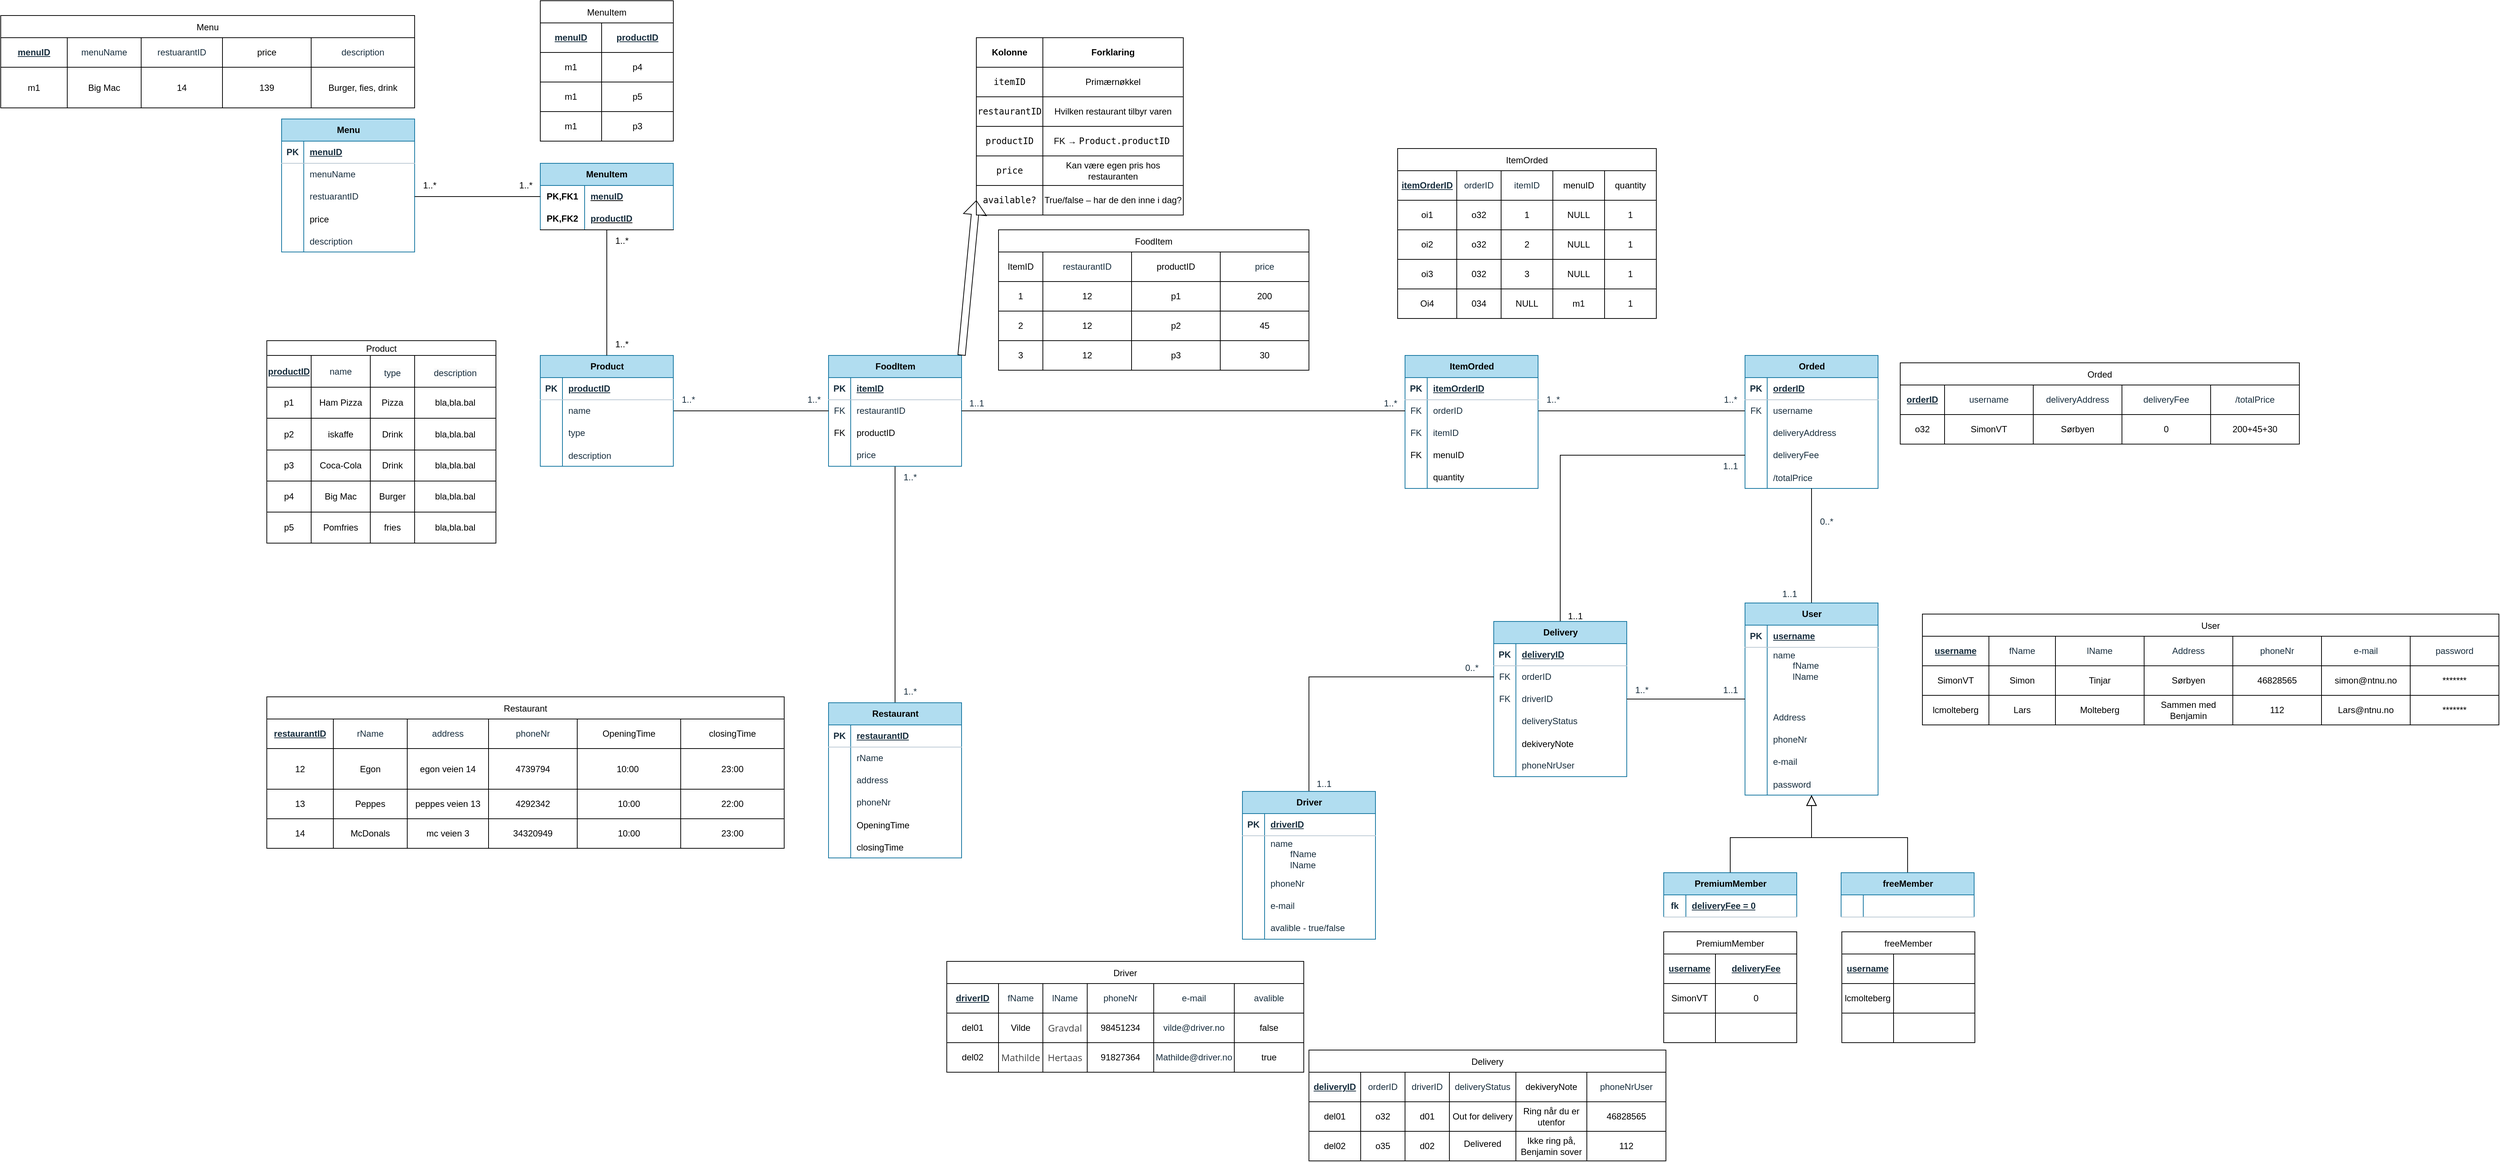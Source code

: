 <mxfile version="26.1.1">
  <diagram name="Page-1" id="I9I1cyJobhDBaBOPHnSY">
    <mxGraphModel dx="2977" dy="1792" grid="1" gridSize="10" guides="1" tooltips="1" connect="1" arrows="1" fold="1" page="1" pageScale="1" pageWidth="827" pageHeight="1169" math="0" shadow="0">
      <root>
        <mxCell id="0" />
        <mxCell id="1" parent="0" />
        <mxCell id="wCO54Ky94CTDPy-msHH0-141" style="edgeStyle=orthogonalEdgeStyle;rounded=0;orthogonalLoop=1;jettySize=auto;html=1;exitX=0.5;exitY=0;exitDx=0;exitDy=0;strokeColor=light-dark(#000000, #202020);fontColor=#FFFFFF;endArrow=none;startFill=0;" parent="1" source="wCO54Ky94CTDPy-msHH0-142" target="wCO54Ky94CTDPy-msHH0-155" edge="1">
          <mxGeometry relative="1" as="geometry" />
        </mxCell>
        <mxCell id="wCO54Ky94CTDPy-msHH0-142" value="Restaurant" style="shape=table;startSize=30;container=1;collapsible=1;childLayout=tableLayout;fixedRows=1;rowLines=0;fontStyle=1;align=center;resizeLast=1;html=1;strokeColor=#10739e;fillColor=#b1ddf0;" parent="1" vertex="1">
          <mxGeometry x="-220" y="490" width="180" height="210" as="geometry" />
        </mxCell>
        <mxCell id="wCO54Ky94CTDPy-msHH0-143" value="" style="shape=tableRow;horizontal=0;startSize=0;swimlaneHead=0;swimlaneBody=0;fillColor=none;collapsible=0;dropTarget=0;points=[[0,0.5],[1,0.5]];portConstraint=eastwest;top=0;left=0;right=0;bottom=1;strokeColor=#BAC8D3;fontColor=#182E3E;" parent="wCO54Ky94CTDPy-msHH0-142" vertex="1">
          <mxGeometry y="30" width="180" height="30" as="geometry" />
        </mxCell>
        <mxCell id="wCO54Ky94CTDPy-msHH0-144" value="PK" style="shape=partialRectangle;connectable=0;fillColor=none;top=0;left=0;bottom=0;right=0;fontStyle=1;overflow=hidden;whiteSpace=wrap;html=1;strokeColor=#BAC8D3;fontColor=#182E3E;" parent="wCO54Ky94CTDPy-msHH0-143" vertex="1">
          <mxGeometry width="30" height="30" as="geometry">
            <mxRectangle width="30" height="30" as="alternateBounds" />
          </mxGeometry>
        </mxCell>
        <mxCell id="wCO54Ky94CTDPy-msHH0-145" value="restaurantID" style="shape=partialRectangle;connectable=0;fillColor=none;top=0;left=0;bottom=0;right=0;align=left;spacingLeft=6;fontStyle=5;overflow=hidden;whiteSpace=wrap;html=1;strokeColor=#BAC8D3;fontColor=#182E3E;" parent="wCO54Ky94CTDPy-msHH0-143" vertex="1">
          <mxGeometry x="30" width="150" height="30" as="geometry">
            <mxRectangle width="150" height="30" as="alternateBounds" />
          </mxGeometry>
        </mxCell>
        <mxCell id="wCO54Ky94CTDPy-msHH0-146" value="" style="shape=tableRow;horizontal=0;startSize=0;swimlaneHead=0;swimlaneBody=0;fillColor=none;collapsible=0;dropTarget=0;points=[[0,0.5],[1,0.5]];portConstraint=eastwest;top=0;left=0;right=0;bottom=0;strokeColor=#BAC8D3;fontColor=#182E3E;" parent="wCO54Ky94CTDPy-msHH0-142" vertex="1">
          <mxGeometry y="60" width="180" height="30" as="geometry" />
        </mxCell>
        <mxCell id="wCO54Ky94CTDPy-msHH0-147" value="" style="shape=partialRectangle;connectable=0;fillColor=none;top=0;left=0;bottom=0;right=0;editable=1;overflow=hidden;whiteSpace=wrap;html=1;strokeColor=#BAC8D3;fontColor=#182E3E;" parent="wCO54Ky94CTDPy-msHH0-146" vertex="1">
          <mxGeometry width="30" height="30" as="geometry">
            <mxRectangle width="30" height="30" as="alternateBounds" />
          </mxGeometry>
        </mxCell>
        <mxCell id="wCO54Ky94CTDPy-msHH0-148" value="rName" style="shape=partialRectangle;connectable=0;fillColor=none;top=0;left=0;bottom=0;right=0;align=left;spacingLeft=6;overflow=hidden;whiteSpace=wrap;html=1;strokeColor=#BAC8D3;fontColor=#182E3E;" parent="wCO54Ky94CTDPy-msHH0-146" vertex="1">
          <mxGeometry x="30" width="150" height="30" as="geometry">
            <mxRectangle width="150" height="30" as="alternateBounds" />
          </mxGeometry>
        </mxCell>
        <mxCell id="wCO54Ky94CTDPy-msHH0-149" value="" style="shape=tableRow;horizontal=0;startSize=0;swimlaneHead=0;swimlaneBody=0;fillColor=none;collapsible=0;dropTarget=0;points=[[0,0.5],[1,0.5]];portConstraint=eastwest;top=0;left=0;right=0;bottom=0;strokeColor=#BAC8D3;fontColor=#182E3E;" parent="wCO54Ky94CTDPy-msHH0-142" vertex="1">
          <mxGeometry y="90" width="180" height="30" as="geometry" />
        </mxCell>
        <mxCell id="wCO54Ky94CTDPy-msHH0-150" value="" style="shape=partialRectangle;connectable=0;fillColor=none;top=0;left=0;bottom=0;right=0;editable=1;overflow=hidden;whiteSpace=wrap;html=1;strokeColor=#BAC8D3;fontColor=#182E3E;" parent="wCO54Ky94CTDPy-msHH0-149" vertex="1">
          <mxGeometry width="30" height="30" as="geometry">
            <mxRectangle width="30" height="30" as="alternateBounds" />
          </mxGeometry>
        </mxCell>
        <mxCell id="wCO54Ky94CTDPy-msHH0-151" value="address" style="shape=partialRectangle;connectable=0;fillColor=none;top=0;left=0;bottom=0;right=0;align=left;spacingLeft=6;overflow=hidden;whiteSpace=wrap;html=1;strokeColor=#BAC8D3;fontColor=#182E3E;" parent="wCO54Ky94CTDPy-msHH0-149" vertex="1">
          <mxGeometry x="30" width="150" height="30" as="geometry">
            <mxRectangle width="150" height="30" as="alternateBounds" />
          </mxGeometry>
        </mxCell>
        <mxCell id="wCO54Ky94CTDPy-msHH0-152" value="" style="shape=tableRow;horizontal=0;startSize=0;swimlaneHead=0;swimlaneBody=0;fillColor=none;collapsible=0;dropTarget=0;points=[[0,0.5],[1,0.5]];portConstraint=eastwest;top=0;left=0;right=0;bottom=0;strokeColor=#BAC8D3;fontColor=#182E3E;" parent="wCO54Ky94CTDPy-msHH0-142" vertex="1">
          <mxGeometry y="120" width="180" height="30" as="geometry" />
        </mxCell>
        <mxCell id="wCO54Ky94CTDPy-msHH0-153" value="" style="shape=partialRectangle;connectable=0;fillColor=none;top=0;left=0;bottom=0;right=0;editable=1;overflow=hidden;whiteSpace=wrap;html=1;strokeColor=#BAC8D3;fontColor=#182E3E;" parent="wCO54Ky94CTDPy-msHH0-152" vertex="1">
          <mxGeometry width="30" height="30" as="geometry">
            <mxRectangle width="30" height="30" as="alternateBounds" />
          </mxGeometry>
        </mxCell>
        <mxCell id="wCO54Ky94CTDPy-msHH0-154" value="phoneNr" style="shape=partialRectangle;connectable=0;fillColor=none;top=0;left=0;bottom=0;right=0;align=left;spacingLeft=6;overflow=hidden;whiteSpace=wrap;html=1;strokeColor=#BAC8D3;fontColor=#182E3E;" parent="wCO54Ky94CTDPy-msHH0-152" vertex="1">
          <mxGeometry x="30" width="150" height="30" as="geometry">
            <mxRectangle width="150" height="30" as="alternateBounds" />
          </mxGeometry>
        </mxCell>
        <mxCell id="1MSOxMwkM11F0KcqZ-9o-1" value="" style="shape=tableRow;horizontal=0;startSize=0;swimlaneHead=0;swimlaneBody=0;fillColor=none;collapsible=0;dropTarget=0;points=[[0,0.5],[1,0.5]];portConstraint=eastwest;top=0;left=0;right=0;bottom=0;" parent="wCO54Ky94CTDPy-msHH0-142" vertex="1">
          <mxGeometry y="150" width="180" height="30" as="geometry" />
        </mxCell>
        <mxCell id="1MSOxMwkM11F0KcqZ-9o-2" value="" style="shape=partialRectangle;connectable=0;fillColor=none;top=0;left=0;bottom=0;right=0;editable=1;overflow=hidden;" parent="1MSOxMwkM11F0KcqZ-9o-1" vertex="1">
          <mxGeometry width="30" height="30" as="geometry">
            <mxRectangle width="30" height="30" as="alternateBounds" />
          </mxGeometry>
        </mxCell>
        <mxCell id="1MSOxMwkM11F0KcqZ-9o-3" value="OpeningTime" style="shape=partialRectangle;connectable=0;fillColor=none;top=0;left=0;bottom=0;right=0;align=left;spacingLeft=6;overflow=hidden;" parent="1MSOxMwkM11F0KcqZ-9o-1" vertex="1">
          <mxGeometry x="30" width="150" height="30" as="geometry">
            <mxRectangle width="150" height="30" as="alternateBounds" />
          </mxGeometry>
        </mxCell>
        <mxCell id="acO0y9b9PVQ2sPMoBr0D-5" style="shape=tableRow;horizontal=0;startSize=0;swimlaneHead=0;swimlaneBody=0;fillColor=none;collapsible=0;dropTarget=0;points=[[0,0.5],[1,0.5]];portConstraint=eastwest;top=0;left=0;right=0;bottom=0;" vertex="1" parent="wCO54Ky94CTDPy-msHH0-142">
          <mxGeometry y="180" width="180" height="30" as="geometry" />
        </mxCell>
        <mxCell id="acO0y9b9PVQ2sPMoBr0D-6" style="shape=partialRectangle;connectable=0;fillColor=none;top=0;left=0;bottom=0;right=0;editable=1;overflow=hidden;" vertex="1" parent="acO0y9b9PVQ2sPMoBr0D-5">
          <mxGeometry width="30" height="30" as="geometry">
            <mxRectangle width="30" height="30" as="alternateBounds" />
          </mxGeometry>
        </mxCell>
        <mxCell id="acO0y9b9PVQ2sPMoBr0D-7" value="closingTime" style="shape=partialRectangle;connectable=0;fillColor=none;top=0;left=0;bottom=0;right=0;align=left;spacingLeft=6;overflow=hidden;" vertex="1" parent="acO0y9b9PVQ2sPMoBr0D-5">
          <mxGeometry x="30" width="150" height="30" as="geometry">
            <mxRectangle width="150" height="30" as="alternateBounds" />
          </mxGeometry>
        </mxCell>
        <mxCell id="wCO54Ky94CTDPy-msHH0-155" value="FoodItem" style="shape=table;startSize=30;container=1;collapsible=1;childLayout=tableLayout;fixedRows=1;rowLines=0;fontStyle=1;align=center;resizeLast=1;html=1;strokeColor=#10739e;fillColor=#b1ddf0;" parent="1" vertex="1">
          <mxGeometry x="-220" y="20" width="180" height="150" as="geometry">
            <mxRectangle x="100" y="20" width="90" height="30" as="alternateBounds" />
          </mxGeometry>
        </mxCell>
        <mxCell id="wCO54Ky94CTDPy-msHH0-156" value="" style="shape=tableRow;horizontal=0;startSize=0;swimlaneHead=0;swimlaneBody=0;fillColor=none;collapsible=0;dropTarget=0;points=[[0,0.5],[1,0.5]];portConstraint=eastwest;top=0;left=0;right=0;bottom=1;strokeColor=#BAC8D3;fontColor=#182E3E;" parent="wCO54Ky94CTDPy-msHH0-155" vertex="1">
          <mxGeometry y="30" width="180" height="30" as="geometry" />
        </mxCell>
        <mxCell id="wCO54Ky94CTDPy-msHH0-157" value="PK" style="shape=partialRectangle;connectable=0;fillColor=none;top=0;left=0;bottom=0;right=0;fontStyle=1;overflow=hidden;whiteSpace=wrap;html=1;strokeColor=#BAC8D3;fontColor=#182E3E;" parent="wCO54Ky94CTDPy-msHH0-156" vertex="1">
          <mxGeometry width="30" height="30" as="geometry">
            <mxRectangle width="30" height="30" as="alternateBounds" />
          </mxGeometry>
        </mxCell>
        <mxCell id="wCO54Ky94CTDPy-msHH0-158" value="itemID" style="shape=partialRectangle;connectable=0;fillColor=none;top=0;left=0;bottom=0;right=0;align=left;spacingLeft=6;fontStyle=5;overflow=hidden;whiteSpace=wrap;html=1;strokeColor=#BAC8D3;fontColor=#182E3E;" parent="wCO54Ky94CTDPy-msHH0-156" vertex="1">
          <mxGeometry x="30" width="150" height="30" as="geometry">
            <mxRectangle width="150" height="30" as="alternateBounds" />
          </mxGeometry>
        </mxCell>
        <mxCell id="wCO54Ky94CTDPy-msHH0-159" value="" style="shape=tableRow;horizontal=0;startSize=0;swimlaneHead=0;swimlaneBody=0;fillColor=none;collapsible=0;dropTarget=0;points=[[0,0.5],[1,0.5]];portConstraint=eastwest;top=0;left=0;right=0;bottom=0;strokeColor=#BAC8D3;fontColor=#182E3E;" parent="wCO54Ky94CTDPy-msHH0-155" vertex="1">
          <mxGeometry y="60" width="180" height="30" as="geometry" />
        </mxCell>
        <mxCell id="wCO54Ky94CTDPy-msHH0-160" value="FK" style="shape=partialRectangle;connectable=0;fillColor=none;top=0;left=0;bottom=0;right=0;fontStyle=0;overflow=hidden;whiteSpace=wrap;html=1;strokeColor=#BAC8D3;fontColor=#182E3E;" parent="wCO54Ky94CTDPy-msHH0-159" vertex="1">
          <mxGeometry width="30" height="30" as="geometry">
            <mxRectangle width="30" height="30" as="alternateBounds" />
          </mxGeometry>
        </mxCell>
        <mxCell id="wCO54Ky94CTDPy-msHH0-161" value="restaurantID" style="shape=partialRectangle;connectable=0;fillColor=none;top=0;left=0;bottom=0;right=0;align=left;spacingLeft=6;fontStyle=0;overflow=hidden;whiteSpace=wrap;html=1;strokeColor=#BAC8D3;fontColor=#182E3E;" parent="wCO54Ky94CTDPy-msHH0-159" vertex="1">
          <mxGeometry x="30" width="150" height="30" as="geometry">
            <mxRectangle width="150" height="30" as="alternateBounds" />
          </mxGeometry>
        </mxCell>
        <mxCell id="1MSOxMwkM11F0KcqZ-9o-50" value="" style="shape=tableRow;horizontal=0;startSize=0;swimlaneHead=0;swimlaneBody=0;fillColor=none;collapsible=0;dropTarget=0;points=[[0,0.5],[1,0.5]];portConstraint=eastwest;top=0;left=0;right=0;bottom=0;" parent="wCO54Ky94CTDPy-msHH0-155" vertex="1">
          <mxGeometry y="90" width="180" height="30" as="geometry" />
        </mxCell>
        <mxCell id="1MSOxMwkM11F0KcqZ-9o-51" value="FK" style="shape=partialRectangle;connectable=0;fillColor=none;top=0;left=0;bottom=0;right=0;fontStyle=0;overflow=hidden;whiteSpace=wrap;html=1;" parent="1MSOxMwkM11F0KcqZ-9o-50" vertex="1">
          <mxGeometry width="30" height="30" as="geometry">
            <mxRectangle width="30" height="30" as="alternateBounds" />
          </mxGeometry>
        </mxCell>
        <mxCell id="1MSOxMwkM11F0KcqZ-9o-52" value="productID" style="shape=partialRectangle;connectable=0;fillColor=none;top=0;left=0;bottom=0;right=0;align=left;spacingLeft=6;fontStyle=0;overflow=hidden;whiteSpace=wrap;html=1;" parent="1MSOxMwkM11F0KcqZ-9o-50" vertex="1">
          <mxGeometry x="30" width="150" height="30" as="geometry">
            <mxRectangle width="150" height="30" as="alternateBounds" />
          </mxGeometry>
        </mxCell>
        <mxCell id="wCO54Ky94CTDPy-msHH0-165" value="" style="shape=tableRow;horizontal=0;startSize=0;swimlaneHead=0;swimlaneBody=0;fillColor=none;collapsible=0;dropTarget=0;points=[[0,0.5],[1,0.5]];portConstraint=eastwest;top=0;left=0;right=0;bottom=0;strokeColor=#BAC8D3;fontColor=#182E3E;" parent="wCO54Ky94CTDPy-msHH0-155" vertex="1">
          <mxGeometry y="120" width="180" height="30" as="geometry" />
        </mxCell>
        <mxCell id="wCO54Ky94CTDPy-msHH0-166" value="" style="shape=partialRectangle;connectable=0;fillColor=none;top=0;left=0;bottom=0;right=0;editable=1;overflow=hidden;whiteSpace=wrap;html=1;strokeColor=#BAC8D3;fontColor=#182E3E;" parent="wCO54Ky94CTDPy-msHH0-165" vertex="1">
          <mxGeometry width="30" height="30" as="geometry">
            <mxRectangle width="30" height="30" as="alternateBounds" />
          </mxGeometry>
        </mxCell>
        <mxCell id="wCO54Ky94CTDPy-msHH0-167" value="price" style="shape=partialRectangle;connectable=0;fillColor=none;top=0;left=0;bottom=0;right=0;align=left;spacingLeft=6;overflow=hidden;whiteSpace=wrap;html=1;strokeColor=#BAC8D3;fontColor=#182E3E;" parent="wCO54Ky94CTDPy-msHH0-165" vertex="1">
          <mxGeometry x="30" width="150" height="30" as="geometry">
            <mxRectangle width="150" height="30" as="alternateBounds" />
          </mxGeometry>
        </mxCell>
        <mxCell id="wCO54Ky94CTDPy-msHH0-177" style="edgeStyle=orthogonalEdgeStyle;rounded=0;orthogonalLoop=1;jettySize=auto;html=1;strokeColor=light-dark(#000000, #202020);fontColor=#FFFFFF;exitX=1;exitY=0.5;exitDx=0;exitDy=0;entryX=0;entryY=0.5;entryDx=0;entryDy=0;endArrow=none;startFill=0;" parent="1" source="wCO54Ky94CTDPy-msHH0-182" edge="1">
          <mxGeometry relative="1" as="geometry">
            <mxPoint x="1020" y="95" as="targetPoint" />
          </mxGeometry>
        </mxCell>
        <mxCell id="wCO54Ky94CTDPy-msHH0-178" value="ItemOrded" style="shape=table;startSize=30;container=1;collapsible=1;childLayout=tableLayout;fixedRows=1;rowLines=0;fontStyle=1;align=center;resizeLast=1;html=1;strokeColor=#10739e;fillColor=#b1ddf0;" parent="1" vertex="1">
          <mxGeometry x="560" y="20" width="180" height="180" as="geometry" />
        </mxCell>
        <mxCell id="wCO54Ky94CTDPy-msHH0-179" value="" style="shape=tableRow;horizontal=0;startSize=0;swimlaneHead=0;swimlaneBody=0;fillColor=none;collapsible=0;dropTarget=0;points=[[0,0.5],[1,0.5]];portConstraint=eastwest;top=0;left=0;right=0;bottom=1;strokeColor=#BAC8D3;fontColor=#182E3E;" parent="wCO54Ky94CTDPy-msHH0-178" vertex="1">
          <mxGeometry y="30" width="180" height="30" as="geometry" />
        </mxCell>
        <mxCell id="wCO54Ky94CTDPy-msHH0-180" value="PK" style="shape=partialRectangle;connectable=0;fillColor=none;top=0;left=0;bottom=0;right=0;fontStyle=1;overflow=hidden;whiteSpace=wrap;html=1;strokeColor=#BAC8D3;fontColor=#182E3E;" parent="wCO54Ky94CTDPy-msHH0-179" vertex="1">
          <mxGeometry width="30" height="30" as="geometry">
            <mxRectangle width="30" height="30" as="alternateBounds" />
          </mxGeometry>
        </mxCell>
        <mxCell id="wCO54Ky94CTDPy-msHH0-181" value="itemOrderID" style="shape=partialRectangle;connectable=0;fillColor=none;top=0;left=0;bottom=0;right=0;align=left;spacingLeft=6;fontStyle=5;overflow=hidden;whiteSpace=wrap;html=1;strokeColor=#BAC8D3;fontColor=#182E3E;" parent="wCO54Ky94CTDPy-msHH0-179" vertex="1">
          <mxGeometry x="30" width="150" height="30" as="geometry">
            <mxRectangle width="150" height="30" as="alternateBounds" />
          </mxGeometry>
        </mxCell>
        <mxCell id="wCO54Ky94CTDPy-msHH0-182" value="" style="shape=tableRow;horizontal=0;startSize=0;swimlaneHead=0;swimlaneBody=0;fillColor=none;collapsible=0;dropTarget=0;points=[[0,0.5],[1,0.5]];portConstraint=eastwest;top=0;left=0;right=0;bottom=0;strokeColor=#BAC8D3;fontColor=#182E3E;" parent="wCO54Ky94CTDPy-msHH0-178" vertex="1">
          <mxGeometry y="60" width="180" height="30" as="geometry" />
        </mxCell>
        <mxCell id="wCO54Ky94CTDPy-msHH0-183" value="FK" style="shape=partialRectangle;connectable=0;fillColor=none;top=0;left=0;bottom=0;right=0;fontStyle=0;overflow=hidden;whiteSpace=wrap;html=1;strokeColor=#BAC8D3;fontColor=#182E3E;" parent="wCO54Ky94CTDPy-msHH0-182" vertex="1">
          <mxGeometry width="30" height="30" as="geometry">
            <mxRectangle width="30" height="30" as="alternateBounds" />
          </mxGeometry>
        </mxCell>
        <mxCell id="wCO54Ky94CTDPy-msHH0-184" value="orderID" style="shape=partialRectangle;connectable=0;fillColor=none;top=0;left=0;bottom=0;right=0;align=left;spacingLeft=6;fontStyle=0;overflow=hidden;whiteSpace=wrap;html=1;strokeColor=#BAC8D3;fontColor=#182E3E;" parent="wCO54Ky94CTDPy-msHH0-182" vertex="1">
          <mxGeometry x="30" width="150" height="30" as="geometry">
            <mxRectangle width="150" height="30" as="alternateBounds" />
          </mxGeometry>
        </mxCell>
        <mxCell id="wCO54Ky94CTDPy-msHH0-185" value="" style="shape=tableRow;horizontal=0;startSize=0;swimlaneHead=0;swimlaneBody=0;fillColor=none;collapsible=0;dropTarget=0;points=[[0,0.5],[1,0.5]];portConstraint=eastwest;top=0;left=0;right=0;bottom=0;strokeColor=#BAC8D3;fontColor=#182E3E;" parent="wCO54Ky94CTDPy-msHH0-178" vertex="1">
          <mxGeometry y="90" width="180" height="30" as="geometry" />
        </mxCell>
        <mxCell id="wCO54Ky94CTDPy-msHH0-186" value="FK" style="shape=partialRectangle;connectable=0;fillColor=none;top=0;left=0;bottom=0;right=0;fontStyle=0;overflow=hidden;whiteSpace=wrap;html=1;strokeColor=#BAC8D3;fontColor=#182E3E;" parent="wCO54Ky94CTDPy-msHH0-185" vertex="1">
          <mxGeometry width="30" height="30" as="geometry">
            <mxRectangle width="30" height="30" as="alternateBounds" />
          </mxGeometry>
        </mxCell>
        <mxCell id="wCO54Ky94CTDPy-msHH0-187" value="itemID" style="shape=partialRectangle;connectable=0;fillColor=none;top=0;left=0;bottom=0;right=0;align=left;spacingLeft=6;fontStyle=0;overflow=hidden;whiteSpace=wrap;html=1;strokeColor=#BAC8D3;fontColor=#182E3E;" parent="wCO54Ky94CTDPy-msHH0-185" vertex="1">
          <mxGeometry x="30" width="150" height="30" as="geometry">
            <mxRectangle width="150" height="30" as="alternateBounds" />
          </mxGeometry>
        </mxCell>
        <mxCell id="1MSOxMwkM11F0KcqZ-9o-507" value="" style="shape=tableRow;horizontal=0;startSize=0;swimlaneHead=0;swimlaneBody=0;fillColor=none;collapsible=0;dropTarget=0;points=[[0,0.5],[1,0.5]];portConstraint=eastwest;top=0;left=0;right=0;bottom=0;" parent="wCO54Ky94CTDPy-msHH0-178" vertex="1">
          <mxGeometry y="120" width="180" height="30" as="geometry" />
        </mxCell>
        <mxCell id="1MSOxMwkM11F0KcqZ-9o-508" value="FK" style="shape=partialRectangle;connectable=0;fillColor=none;top=0;left=0;bottom=0;right=0;fontStyle=0;overflow=hidden;whiteSpace=wrap;html=1;" parent="1MSOxMwkM11F0KcqZ-9o-507" vertex="1">
          <mxGeometry width="30" height="30" as="geometry">
            <mxRectangle width="30" height="30" as="alternateBounds" />
          </mxGeometry>
        </mxCell>
        <mxCell id="1MSOxMwkM11F0KcqZ-9o-509" value="menuID" style="shape=partialRectangle;connectable=0;fillColor=none;top=0;left=0;bottom=0;right=0;align=left;spacingLeft=6;fontStyle=0;overflow=hidden;whiteSpace=wrap;html=1;" parent="1MSOxMwkM11F0KcqZ-9o-507" vertex="1">
          <mxGeometry x="30" width="150" height="30" as="geometry">
            <mxRectangle width="150" height="30" as="alternateBounds" />
          </mxGeometry>
        </mxCell>
        <mxCell id="1MSOxMwkM11F0KcqZ-9o-510" style="shape=tableRow;horizontal=0;startSize=0;swimlaneHead=0;swimlaneBody=0;fillColor=none;collapsible=0;dropTarget=0;points=[[0,0.5],[1,0.5]];portConstraint=eastwest;top=0;left=0;right=0;bottom=0;" parent="wCO54Ky94CTDPy-msHH0-178" vertex="1">
          <mxGeometry y="150" width="180" height="30" as="geometry" />
        </mxCell>
        <mxCell id="1MSOxMwkM11F0KcqZ-9o-511" style="shape=partialRectangle;connectable=0;fillColor=none;top=0;left=0;bottom=0;right=0;fontStyle=0;overflow=hidden;whiteSpace=wrap;html=1;" parent="1MSOxMwkM11F0KcqZ-9o-510" vertex="1">
          <mxGeometry width="30" height="30" as="geometry">
            <mxRectangle width="30" height="30" as="alternateBounds" />
          </mxGeometry>
        </mxCell>
        <mxCell id="1MSOxMwkM11F0KcqZ-9o-512" value="quantity" style="shape=partialRectangle;connectable=0;fillColor=none;top=0;left=0;bottom=0;right=0;align=left;spacingLeft=6;fontStyle=0;overflow=hidden;whiteSpace=wrap;html=1;" parent="1MSOxMwkM11F0KcqZ-9o-510" vertex="1">
          <mxGeometry x="30" width="150" height="30" as="geometry">
            <mxRectangle width="150" height="30" as="alternateBounds" />
          </mxGeometry>
        </mxCell>
        <mxCell id="wCO54Ky94CTDPy-msHH0-194" value="Orded" style="shape=table;startSize=30;container=1;collapsible=1;childLayout=tableLayout;fixedRows=1;rowLines=0;fontStyle=1;align=center;resizeLast=1;html=1;strokeColor=#10739e;fillColor=#b1ddf0;" parent="1" vertex="1">
          <mxGeometry x="1020" y="20" width="180" height="180" as="geometry" />
        </mxCell>
        <mxCell id="wCO54Ky94CTDPy-msHH0-195" value="" style="shape=tableRow;horizontal=0;startSize=0;swimlaneHead=0;swimlaneBody=0;fillColor=none;collapsible=0;dropTarget=0;points=[[0,0.5],[1,0.5]];portConstraint=eastwest;top=0;left=0;right=0;bottom=1;strokeColor=#BAC8D3;fontColor=#182E3E;" parent="wCO54Ky94CTDPy-msHH0-194" vertex="1">
          <mxGeometry y="30" width="180" height="30" as="geometry" />
        </mxCell>
        <mxCell id="wCO54Ky94CTDPy-msHH0-196" value="PK" style="shape=partialRectangle;connectable=0;fillColor=none;top=0;left=0;bottom=0;right=0;fontStyle=1;overflow=hidden;whiteSpace=wrap;html=1;strokeColor=#BAC8D3;fontColor=#182E3E;" parent="wCO54Ky94CTDPy-msHH0-195" vertex="1">
          <mxGeometry width="30" height="30" as="geometry">
            <mxRectangle width="30" height="30" as="alternateBounds" />
          </mxGeometry>
        </mxCell>
        <mxCell id="wCO54Ky94CTDPy-msHH0-197" value="orderID" style="shape=partialRectangle;connectable=0;fillColor=none;top=0;left=0;bottom=0;right=0;align=left;spacingLeft=6;fontStyle=5;overflow=hidden;whiteSpace=wrap;html=1;strokeColor=#BAC8D3;fontColor=#182E3E;" parent="wCO54Ky94CTDPy-msHH0-195" vertex="1">
          <mxGeometry x="30" width="150" height="30" as="geometry">
            <mxRectangle width="150" height="30" as="alternateBounds" />
          </mxGeometry>
        </mxCell>
        <mxCell id="wCO54Ky94CTDPy-msHH0-201" value="" style="shape=tableRow;horizontal=0;startSize=0;swimlaneHead=0;swimlaneBody=0;fillColor=none;collapsible=0;dropTarget=0;points=[[0,0.5],[1,0.5]];portConstraint=eastwest;top=0;left=0;right=0;bottom=0;strokeColor=#BAC8D3;fontColor=#182E3E;" parent="wCO54Ky94CTDPy-msHH0-194" vertex="1">
          <mxGeometry y="60" width="180" height="30" as="geometry" />
        </mxCell>
        <mxCell id="wCO54Ky94CTDPy-msHH0-202" value="FK" style="shape=partialRectangle;connectable=0;fillColor=none;top=0;left=0;bottom=0;right=0;fontStyle=0;overflow=hidden;whiteSpace=wrap;html=1;strokeColor=#BAC8D3;fontColor=#182E3E;" parent="wCO54Ky94CTDPy-msHH0-201" vertex="1">
          <mxGeometry width="30" height="30" as="geometry">
            <mxRectangle width="30" height="30" as="alternateBounds" />
          </mxGeometry>
        </mxCell>
        <mxCell id="wCO54Ky94CTDPy-msHH0-203" value="username" style="shape=partialRectangle;connectable=0;fillColor=none;top=0;left=0;bottom=0;right=0;align=left;spacingLeft=6;fontStyle=0;overflow=hidden;whiteSpace=wrap;html=1;strokeColor=#BAC8D3;fontColor=#182E3E;" parent="wCO54Ky94CTDPy-msHH0-201" vertex="1">
          <mxGeometry x="30" width="150" height="30" as="geometry">
            <mxRectangle width="150" height="30" as="alternateBounds" />
          </mxGeometry>
        </mxCell>
        <mxCell id="wCO54Ky94CTDPy-msHH0-204" value="" style="shape=tableRow;horizontal=0;startSize=0;swimlaneHead=0;swimlaneBody=0;fillColor=none;collapsible=0;dropTarget=0;points=[[0,0.5],[1,0.5]];portConstraint=eastwest;top=0;left=0;right=0;bottom=0;strokeColor=#BAC8D3;fontColor=#182E3E;" parent="wCO54Ky94CTDPy-msHH0-194" vertex="1">
          <mxGeometry y="90" width="180" height="30" as="geometry" />
        </mxCell>
        <mxCell id="wCO54Ky94CTDPy-msHH0-205" value="" style="shape=partialRectangle;connectable=0;fillColor=none;top=0;left=0;bottom=0;right=0;editable=1;overflow=hidden;whiteSpace=wrap;html=1;strokeColor=#BAC8D3;fontColor=#182E3E;" parent="wCO54Ky94CTDPy-msHH0-204" vertex="1">
          <mxGeometry width="30" height="30" as="geometry">
            <mxRectangle width="30" height="30" as="alternateBounds" />
          </mxGeometry>
        </mxCell>
        <mxCell id="wCO54Ky94CTDPy-msHH0-206" value="deliveryAddress" style="shape=partialRectangle;connectable=0;fillColor=none;top=0;left=0;bottom=0;right=0;align=left;spacingLeft=6;overflow=hidden;whiteSpace=wrap;html=1;strokeColor=#BAC8D3;fontColor=#182E3E;" parent="wCO54Ky94CTDPy-msHH0-204" vertex="1">
          <mxGeometry x="30" width="150" height="30" as="geometry">
            <mxRectangle width="150" height="30" as="alternateBounds" />
          </mxGeometry>
        </mxCell>
        <mxCell id="wCO54Ky94CTDPy-msHH0-207" value="" style="shape=tableRow;horizontal=0;startSize=0;swimlaneHead=0;swimlaneBody=0;fillColor=none;collapsible=0;dropTarget=0;points=[[0,0.5],[1,0.5]];portConstraint=eastwest;top=0;left=0;right=0;bottom=0;strokeColor=#BAC8D3;fontColor=#182E3E;" parent="wCO54Ky94CTDPy-msHH0-194" vertex="1">
          <mxGeometry y="120" width="180" height="30" as="geometry" />
        </mxCell>
        <mxCell id="wCO54Ky94CTDPy-msHH0-208" value="" style="shape=partialRectangle;connectable=0;fillColor=none;top=0;left=0;bottom=0;right=0;editable=1;overflow=hidden;whiteSpace=wrap;html=1;strokeColor=#BAC8D3;fontColor=#182E3E;" parent="wCO54Ky94CTDPy-msHH0-207" vertex="1">
          <mxGeometry width="30" height="30" as="geometry">
            <mxRectangle width="30" height="30" as="alternateBounds" />
          </mxGeometry>
        </mxCell>
        <mxCell id="wCO54Ky94CTDPy-msHH0-209" value="deliveryFee" style="shape=partialRectangle;connectable=0;fillColor=none;top=0;left=0;bottom=0;right=0;align=left;spacingLeft=6;overflow=hidden;whiteSpace=wrap;html=1;strokeColor=#BAC8D3;fontColor=#182E3E;" parent="wCO54Ky94CTDPy-msHH0-207" vertex="1">
          <mxGeometry x="30" width="150" height="30" as="geometry">
            <mxRectangle width="150" height="30" as="alternateBounds" />
          </mxGeometry>
        </mxCell>
        <mxCell id="wCO54Ky94CTDPy-msHH0-210" value="" style="shape=tableRow;horizontal=0;startSize=0;swimlaneHead=0;swimlaneBody=0;fillColor=none;collapsible=0;dropTarget=0;points=[[0,0.5],[1,0.5]];portConstraint=eastwest;top=0;left=0;right=0;bottom=0;strokeColor=#BAC8D3;fontColor=#182E3E;" parent="wCO54Ky94CTDPy-msHH0-194" vertex="1">
          <mxGeometry y="150" width="180" height="30" as="geometry" />
        </mxCell>
        <mxCell id="wCO54Ky94CTDPy-msHH0-211" value="" style="shape=partialRectangle;connectable=0;fillColor=none;top=0;left=0;bottom=0;right=0;editable=1;overflow=hidden;strokeColor=#BAC8D3;fontColor=#182E3E;" parent="wCO54Ky94CTDPy-msHH0-210" vertex="1">
          <mxGeometry width="30" height="30" as="geometry">
            <mxRectangle width="30" height="30" as="alternateBounds" />
          </mxGeometry>
        </mxCell>
        <mxCell id="wCO54Ky94CTDPy-msHH0-212" value="/totalPrice" style="shape=partialRectangle;connectable=0;fillColor=none;top=0;left=0;bottom=0;right=0;align=left;spacingLeft=6;overflow=hidden;strokeColor=#BAC8D3;fontColor=#182E3E;" parent="wCO54Ky94CTDPy-msHH0-210" vertex="1">
          <mxGeometry x="30" width="150" height="30" as="geometry">
            <mxRectangle width="150" height="30" as="alternateBounds" />
          </mxGeometry>
        </mxCell>
        <mxCell id="wCO54Ky94CTDPy-msHH0-213" style="edgeStyle=orthogonalEdgeStyle;rounded=0;orthogonalLoop=1;jettySize=auto;html=1;exitX=0.5;exitY=0;exitDx=0;exitDy=0;strokeColor=light-dark(#000000, #202020);fontColor=#FFFFFF;endArrow=none;startFill=0;" parent="1" source="wCO54Ky94CTDPy-msHH0-214" target="wCO54Ky94CTDPy-msHH0-194" edge="1">
          <mxGeometry relative="1" as="geometry" />
        </mxCell>
        <mxCell id="wCO54Ky94CTDPy-msHH0-214" value="User" style="shape=table;startSize=30;container=1;collapsible=1;childLayout=tableLayout;fixedRows=1;rowLines=0;fontStyle=1;align=center;resizeLast=1;html=1;strokeColor=#10739e;fillColor=#b1ddf0;" parent="1" vertex="1">
          <mxGeometry x="1020" y="355" width="180" height="260" as="geometry" />
        </mxCell>
        <mxCell id="wCO54Ky94CTDPy-msHH0-215" value="" style="shape=tableRow;horizontal=0;startSize=0;swimlaneHead=0;swimlaneBody=0;fillColor=none;collapsible=0;dropTarget=0;points=[[0,0.5],[1,0.5]];portConstraint=eastwest;top=0;left=0;right=0;bottom=1;strokeColor=#BAC8D3;fontColor=#182E3E;" parent="wCO54Ky94CTDPy-msHH0-214" vertex="1">
          <mxGeometry y="30" width="180" height="30" as="geometry" />
        </mxCell>
        <mxCell id="wCO54Ky94CTDPy-msHH0-216" value="PK" style="shape=partialRectangle;connectable=0;fillColor=none;top=0;left=0;bottom=0;right=0;fontStyle=1;overflow=hidden;whiteSpace=wrap;html=1;strokeColor=#BAC8D3;fontColor=#182E3E;" parent="wCO54Ky94CTDPy-msHH0-215" vertex="1">
          <mxGeometry width="30" height="30" as="geometry">
            <mxRectangle width="30" height="30" as="alternateBounds" />
          </mxGeometry>
        </mxCell>
        <mxCell id="wCO54Ky94CTDPy-msHH0-217" value="username" style="shape=partialRectangle;connectable=0;fillColor=none;top=0;left=0;bottom=0;right=0;align=left;spacingLeft=6;fontStyle=5;overflow=hidden;whiteSpace=wrap;html=1;strokeColor=#BAC8D3;fontColor=#182E3E;" parent="wCO54Ky94CTDPy-msHH0-215" vertex="1">
          <mxGeometry x="30" width="150" height="30" as="geometry">
            <mxRectangle width="150" height="30" as="alternateBounds" />
          </mxGeometry>
        </mxCell>
        <mxCell id="wCO54Ky94CTDPy-msHH0-218" value="" style="shape=tableRow;horizontal=0;startSize=0;swimlaneHead=0;swimlaneBody=0;fillColor=none;collapsible=0;dropTarget=0;points=[[0,0.5],[1,0.5]];portConstraint=eastwest;top=0;left=0;right=0;bottom=0;strokeColor=#BAC8D3;fontColor=#182E3E;" parent="wCO54Ky94CTDPy-msHH0-214" vertex="1">
          <mxGeometry y="60" width="180" height="50" as="geometry" />
        </mxCell>
        <mxCell id="wCO54Ky94CTDPy-msHH0-219" value="" style="shape=partialRectangle;connectable=0;fillColor=none;top=0;left=0;bottom=0;right=0;fontStyle=0;overflow=hidden;whiteSpace=wrap;html=1;strokeColor=#BAC8D3;fontColor=#182E3E;" parent="wCO54Ky94CTDPy-msHH0-218" vertex="1">
          <mxGeometry width="30" height="50" as="geometry">
            <mxRectangle width="30" height="50" as="alternateBounds" />
          </mxGeometry>
        </mxCell>
        <mxCell id="wCO54Ky94CTDPy-msHH0-220" value="name&lt;div&gt;&lt;span style=&quot;white-space: pre;&quot;&gt;&#x9;&lt;/span&gt;fName&lt;br&gt;&lt;/div&gt;&lt;div&gt;&lt;span style=&quot;white-space: pre;&quot;&gt;&#x9;&lt;/span&gt;lName&lt;br&gt;&lt;/div&gt;" style="shape=partialRectangle;connectable=0;fillColor=none;top=0;left=0;bottom=0;right=0;align=left;spacingLeft=6;fontStyle=0;overflow=hidden;whiteSpace=wrap;html=1;strokeColor=#BAC8D3;fontColor=#182E3E;" parent="wCO54Ky94CTDPy-msHH0-218" vertex="1">
          <mxGeometry x="30" width="150" height="50" as="geometry">
            <mxRectangle width="150" height="50" as="alternateBounds" />
          </mxGeometry>
        </mxCell>
        <mxCell id="wCO54Ky94CTDPy-msHH0-221" value="" style="shape=tableRow;horizontal=0;startSize=0;swimlaneHead=0;swimlaneBody=0;fillColor=none;collapsible=0;dropTarget=0;points=[[0,0.5],[1,0.5]];portConstraint=eastwest;top=0;left=0;right=0;bottom=0;strokeColor=#BAC8D3;fontColor=#182E3E;" parent="wCO54Ky94CTDPy-msHH0-214" vertex="1">
          <mxGeometry y="110" width="180" height="30" as="geometry" />
        </mxCell>
        <mxCell id="wCO54Ky94CTDPy-msHH0-222" value="" style="shape=partialRectangle;connectable=0;fillColor=none;top=0;left=0;bottom=0;right=0;fontStyle=0;overflow=hidden;whiteSpace=wrap;html=1;strokeColor=#BAC8D3;fontColor=#182E3E;" parent="wCO54Ky94CTDPy-msHH0-221" vertex="1">
          <mxGeometry width="30" height="30" as="geometry">
            <mxRectangle width="30" height="30" as="alternateBounds" />
          </mxGeometry>
        </mxCell>
        <mxCell id="wCO54Ky94CTDPy-msHH0-223" value="&lt;div&gt;&lt;br&gt;&lt;/div&gt;" style="shape=partialRectangle;connectable=0;fillColor=none;top=0;left=0;bottom=0;right=0;align=left;spacingLeft=6;fontStyle=0;overflow=hidden;whiteSpace=wrap;html=1;strokeColor=#BAC8D3;fontColor=#182E3E;" parent="wCO54Ky94CTDPy-msHH0-221" vertex="1">
          <mxGeometry x="30" width="150" height="30" as="geometry">
            <mxRectangle width="150" height="30" as="alternateBounds" />
          </mxGeometry>
        </mxCell>
        <mxCell id="wCO54Ky94CTDPy-msHH0-224" value="" style="shape=tableRow;horizontal=0;startSize=0;swimlaneHead=0;swimlaneBody=0;fillColor=none;collapsible=0;dropTarget=0;points=[[0,0.5],[1,0.5]];portConstraint=eastwest;top=0;left=0;right=0;bottom=0;strokeColor=#BAC8D3;fontColor=#182E3E;" parent="wCO54Ky94CTDPy-msHH0-214" vertex="1">
          <mxGeometry y="140" width="180" height="30" as="geometry" />
        </mxCell>
        <mxCell id="wCO54Ky94CTDPy-msHH0-225" value="" style="shape=partialRectangle;connectable=0;fillColor=none;top=0;left=0;bottom=0;right=0;editable=1;overflow=hidden;whiteSpace=wrap;html=1;strokeColor=#BAC8D3;fontColor=#182E3E;" parent="wCO54Ky94CTDPy-msHH0-224" vertex="1">
          <mxGeometry width="30" height="30" as="geometry">
            <mxRectangle width="30" height="30" as="alternateBounds" />
          </mxGeometry>
        </mxCell>
        <mxCell id="wCO54Ky94CTDPy-msHH0-226" value="Address" style="shape=partialRectangle;connectable=0;fillColor=none;top=0;left=0;bottom=0;right=0;align=left;spacingLeft=6;overflow=hidden;whiteSpace=wrap;html=1;strokeColor=#BAC8D3;fontColor=#182E3E;" parent="wCO54Ky94CTDPy-msHH0-224" vertex="1">
          <mxGeometry x="30" width="150" height="30" as="geometry">
            <mxRectangle width="150" height="30" as="alternateBounds" />
          </mxGeometry>
        </mxCell>
        <mxCell id="wCO54Ky94CTDPy-msHH0-227" value="" style="shape=tableRow;horizontal=0;startSize=0;swimlaneHead=0;swimlaneBody=0;fillColor=none;collapsible=0;dropTarget=0;points=[[0,0.5],[1,0.5]];portConstraint=eastwest;top=0;left=0;right=0;bottom=0;strokeColor=#BAC8D3;fontColor=#182E3E;" parent="wCO54Ky94CTDPy-msHH0-214" vertex="1">
          <mxGeometry y="170" width="180" height="30" as="geometry" />
        </mxCell>
        <mxCell id="wCO54Ky94CTDPy-msHH0-228" value="" style="shape=partialRectangle;connectable=0;fillColor=none;top=0;left=0;bottom=0;right=0;editable=1;overflow=hidden;whiteSpace=wrap;html=1;strokeColor=#BAC8D3;fontColor=#182E3E;" parent="wCO54Ky94CTDPy-msHH0-227" vertex="1">
          <mxGeometry width="30" height="30" as="geometry">
            <mxRectangle width="30" height="30" as="alternateBounds" />
          </mxGeometry>
        </mxCell>
        <mxCell id="wCO54Ky94CTDPy-msHH0-229" value="phoneNr" style="shape=partialRectangle;connectable=0;fillColor=none;top=0;left=0;bottom=0;right=0;align=left;spacingLeft=6;overflow=hidden;whiteSpace=wrap;html=1;strokeColor=#BAC8D3;fontColor=#182E3E;" parent="wCO54Ky94CTDPy-msHH0-227" vertex="1">
          <mxGeometry x="30" width="150" height="30" as="geometry">
            <mxRectangle width="150" height="30" as="alternateBounds" />
          </mxGeometry>
        </mxCell>
        <mxCell id="wCO54Ky94CTDPy-msHH0-230" value="" style="shape=tableRow;horizontal=0;startSize=0;swimlaneHead=0;swimlaneBody=0;fillColor=none;collapsible=0;dropTarget=0;points=[[0,0.5],[1,0.5]];portConstraint=eastwest;top=0;left=0;right=0;bottom=0;strokeColor=#BAC8D3;fontColor=#182E3E;" parent="wCO54Ky94CTDPy-msHH0-214" vertex="1">
          <mxGeometry y="200" width="180" height="30" as="geometry" />
        </mxCell>
        <mxCell id="wCO54Ky94CTDPy-msHH0-231" value="" style="shape=partialRectangle;connectable=0;fillColor=none;top=0;left=0;bottom=0;right=0;editable=1;overflow=hidden;whiteSpace=wrap;html=1;strokeColor=#BAC8D3;fontColor=#182E3E;" parent="wCO54Ky94CTDPy-msHH0-230" vertex="1">
          <mxGeometry width="30" height="30" as="geometry">
            <mxRectangle width="30" height="30" as="alternateBounds" />
          </mxGeometry>
        </mxCell>
        <mxCell id="wCO54Ky94CTDPy-msHH0-232" value="e-mail" style="shape=partialRectangle;connectable=0;fillColor=none;top=0;left=0;bottom=0;right=0;align=left;spacingLeft=6;overflow=hidden;whiteSpace=wrap;html=1;strokeColor=#BAC8D3;fontColor=#182E3E;" parent="wCO54Ky94CTDPy-msHH0-230" vertex="1">
          <mxGeometry x="30" width="150" height="30" as="geometry">
            <mxRectangle width="150" height="30" as="alternateBounds" />
          </mxGeometry>
        </mxCell>
        <mxCell id="wCO54Ky94CTDPy-msHH0-233" value="" style="shape=tableRow;horizontal=0;startSize=0;swimlaneHead=0;swimlaneBody=0;fillColor=none;collapsible=0;dropTarget=0;points=[[0,0.5],[1,0.5]];portConstraint=eastwest;top=0;left=0;right=0;bottom=0;strokeColor=#BAC8D3;fontColor=#182E3E;" parent="wCO54Ky94CTDPy-msHH0-214" vertex="1">
          <mxGeometry y="230" width="180" height="30" as="geometry" />
        </mxCell>
        <mxCell id="wCO54Ky94CTDPy-msHH0-234" value="" style="shape=partialRectangle;connectable=0;fillColor=none;top=0;left=0;bottom=0;right=0;editable=1;overflow=hidden;strokeColor=#BAC8D3;fontColor=#182E3E;" parent="wCO54Ky94CTDPy-msHH0-233" vertex="1">
          <mxGeometry width="30" height="30" as="geometry">
            <mxRectangle width="30" height="30" as="alternateBounds" />
          </mxGeometry>
        </mxCell>
        <mxCell id="wCO54Ky94CTDPy-msHH0-235" value="password" style="shape=partialRectangle;connectable=0;fillColor=none;top=0;left=0;bottom=0;right=0;align=left;spacingLeft=6;overflow=hidden;strokeColor=#BAC8D3;fontColor=#182E3E;" parent="wCO54Ky94CTDPy-msHH0-233" vertex="1">
          <mxGeometry x="30" width="150" height="30" as="geometry">
            <mxRectangle width="150" height="30" as="alternateBounds" />
          </mxGeometry>
        </mxCell>
        <mxCell id="wCO54Ky94CTDPy-msHH0-236" style="edgeStyle=orthogonalEdgeStyle;rounded=0;orthogonalLoop=1;jettySize=auto;html=1;exitX=0.5;exitY=0;exitDx=0;exitDy=0;strokeColor=#000000;fontColor=#FFFFFF;fillColor=#f5f5f5;endArrow=block;endFill=0;endSize=12;" parent="1" source="wCO54Ky94CTDPy-msHH0-237" target="wCO54Ky94CTDPy-msHH0-214" edge="1">
          <mxGeometry relative="1" as="geometry" />
        </mxCell>
        <mxCell id="wCO54Ky94CTDPy-msHH0-237" value="PremiumMember" style="shape=table;startSize=30;container=1;collapsible=1;childLayout=tableLayout;fixedRows=1;rowLines=0;fontStyle=1;align=center;resizeLast=1;html=1;strokeColor=#10739e;fillColor=#b1ddf0;" parent="1" vertex="1">
          <mxGeometry x="910" y="720" width="180" height="60" as="geometry" />
        </mxCell>
        <mxCell id="wCO54Ky94CTDPy-msHH0-238" value="" style="shape=tableRow;horizontal=0;startSize=0;swimlaneHead=0;swimlaneBody=0;fillColor=none;collapsible=0;dropTarget=0;points=[[0,0.5],[1,0.5]];portConstraint=eastwest;top=0;left=0;right=0;bottom=1;strokeColor=#BAC8D3;fontColor=#182E3E;" parent="wCO54Ky94CTDPy-msHH0-237" vertex="1">
          <mxGeometry y="30" width="180" height="30" as="geometry" />
        </mxCell>
        <mxCell id="wCO54Ky94CTDPy-msHH0-239" value="fk" style="shape=partialRectangle;connectable=0;fillColor=none;top=0;left=0;bottom=0;right=0;fontStyle=1;overflow=hidden;whiteSpace=wrap;html=1;strokeColor=#BAC8D3;fontColor=#182E3E;" parent="wCO54Ky94CTDPy-msHH0-238" vertex="1">
          <mxGeometry width="30" height="30" as="geometry">
            <mxRectangle width="30" height="30" as="alternateBounds" />
          </mxGeometry>
        </mxCell>
        <mxCell id="wCO54Ky94CTDPy-msHH0-240" value="deliveryFee = 0" style="shape=partialRectangle;connectable=0;fillColor=none;top=0;left=0;bottom=0;right=0;align=left;spacingLeft=6;fontStyle=5;overflow=hidden;whiteSpace=wrap;html=1;strokeColor=#BAC8D3;fontColor=#182E3E;" parent="wCO54Ky94CTDPy-msHH0-238" vertex="1">
          <mxGeometry x="30" width="150" height="30" as="geometry">
            <mxRectangle width="150" height="30" as="alternateBounds" />
          </mxGeometry>
        </mxCell>
        <mxCell id="wCO54Ky94CTDPy-msHH0-241" style="edgeStyle=orthogonalEdgeStyle;rounded=0;orthogonalLoop=1;jettySize=auto;html=1;exitX=0.5;exitY=0;exitDx=0;exitDy=0;strokeColor=light-dark(#000000, #959595);fontColor=#FFFFFF;fillColor=#f5f5f5;gradientColor=#b3b3b3;endArrow=block;endFill=0;endSize=12;" parent="1" source="wCO54Ky94CTDPy-msHH0-242" target="wCO54Ky94CTDPy-msHH0-214" edge="1">
          <mxGeometry relative="1" as="geometry" />
        </mxCell>
        <mxCell id="wCO54Ky94CTDPy-msHH0-242" value="freeMember" style="shape=table;startSize=30;container=1;collapsible=1;childLayout=tableLayout;fixedRows=1;rowLines=0;fontStyle=1;align=center;resizeLast=1;html=1;strokeColor=#10739e;fillColor=#b1ddf0;" parent="1" vertex="1">
          <mxGeometry x="1150" y="720" width="180" height="60" as="geometry" />
        </mxCell>
        <mxCell id="wCO54Ky94CTDPy-msHH0-243" value="" style="shape=tableRow;horizontal=0;startSize=0;swimlaneHead=0;swimlaneBody=0;fillColor=none;collapsible=0;dropTarget=0;points=[[0,0.5],[1,0.5]];portConstraint=eastwest;top=0;left=0;right=0;bottom=1;strokeColor=#BAC8D3;fontColor=#182E3E;" parent="wCO54Ky94CTDPy-msHH0-242" vertex="1">
          <mxGeometry y="30" width="180" height="30" as="geometry" />
        </mxCell>
        <mxCell id="wCO54Ky94CTDPy-msHH0-244" value="" style="shape=partialRectangle;connectable=0;fillColor=none;top=0;left=0;bottom=0;right=0;fontStyle=1;overflow=hidden;whiteSpace=wrap;html=1;strokeColor=#BAC8D3;fontColor=#182E3E;" parent="wCO54Ky94CTDPy-msHH0-243" vertex="1">
          <mxGeometry width="30" height="30" as="geometry">
            <mxRectangle width="30" height="30" as="alternateBounds" />
          </mxGeometry>
        </mxCell>
        <mxCell id="wCO54Ky94CTDPy-msHH0-245" value="" style="shape=partialRectangle;connectable=0;fillColor=none;top=0;left=0;bottom=0;right=0;align=left;spacingLeft=6;fontStyle=5;overflow=hidden;whiteSpace=wrap;html=1;strokeColor=#BAC8D3;fontColor=#182E3E;" parent="wCO54Ky94CTDPy-msHH0-243" vertex="1">
          <mxGeometry x="30" width="150" height="30" as="geometry">
            <mxRectangle width="150" height="30" as="alternateBounds" />
          </mxGeometry>
        </mxCell>
        <mxCell id="wCO54Ky94CTDPy-msHH0-246" style="edgeStyle=orthogonalEdgeStyle;rounded=0;orthogonalLoop=1;jettySize=auto;html=1;exitX=0.5;exitY=0;exitDx=0;exitDy=0;strokeColor=light-dark(#000000, #202020);fontColor=#FFFFFF;endArrow=none;startFill=0;entryX=0;entryY=0.5;entryDx=0;entryDy=0;" parent="1" source="wCO54Ky94CTDPy-msHH0-247" target="wCO54Ky94CTDPy-msHH0-207" edge="1">
          <mxGeometry relative="1" as="geometry">
            <mxPoint x="965" y="155" as="targetPoint" />
          </mxGeometry>
        </mxCell>
        <mxCell id="wCO54Ky94CTDPy-msHH0-247" value="Delivery" style="shape=table;startSize=30;container=1;collapsible=1;childLayout=tableLayout;fixedRows=1;rowLines=0;fontStyle=1;align=center;resizeLast=1;html=1;strokeColor=#10739e;fillColor=#b1ddf0;" parent="1" vertex="1">
          <mxGeometry x="680" y="380" width="180" height="210" as="geometry" />
        </mxCell>
        <mxCell id="wCO54Ky94CTDPy-msHH0-248" value="" style="shape=tableRow;horizontal=0;startSize=0;swimlaneHead=0;swimlaneBody=0;fillColor=none;collapsible=0;dropTarget=0;points=[[0,0.5],[1,0.5]];portConstraint=eastwest;top=0;left=0;right=0;bottom=1;strokeColor=#BAC8D3;fontColor=#182E3E;" parent="wCO54Ky94CTDPy-msHH0-247" vertex="1">
          <mxGeometry y="30" width="180" height="30" as="geometry" />
        </mxCell>
        <mxCell id="wCO54Ky94CTDPy-msHH0-249" value="PK" style="shape=partialRectangle;connectable=0;fillColor=none;top=0;left=0;bottom=0;right=0;fontStyle=1;overflow=hidden;whiteSpace=wrap;html=1;strokeColor=#BAC8D3;fontColor=#182E3E;" parent="wCO54Ky94CTDPy-msHH0-248" vertex="1">
          <mxGeometry width="30" height="30" as="geometry">
            <mxRectangle width="30" height="30" as="alternateBounds" />
          </mxGeometry>
        </mxCell>
        <mxCell id="wCO54Ky94CTDPy-msHH0-250" value="deliveryID" style="shape=partialRectangle;connectable=0;fillColor=none;top=0;left=0;bottom=0;right=0;align=left;spacingLeft=6;fontStyle=5;overflow=hidden;whiteSpace=wrap;html=1;strokeColor=#BAC8D3;fontColor=#182E3E;" parent="wCO54Ky94CTDPy-msHH0-248" vertex="1">
          <mxGeometry x="30" width="150" height="30" as="geometry">
            <mxRectangle width="150" height="30" as="alternateBounds" />
          </mxGeometry>
        </mxCell>
        <mxCell id="wCO54Ky94CTDPy-msHH0-251" value="" style="shape=tableRow;horizontal=0;startSize=0;swimlaneHead=0;swimlaneBody=0;fillColor=none;collapsible=0;dropTarget=0;points=[[0,0.5],[1,0.5]];portConstraint=eastwest;top=0;left=0;right=0;bottom=0;strokeColor=#BAC8D3;fontColor=#182E3E;" parent="wCO54Ky94CTDPy-msHH0-247" vertex="1">
          <mxGeometry y="60" width="180" height="30" as="geometry" />
        </mxCell>
        <mxCell id="wCO54Ky94CTDPy-msHH0-252" value="FK" style="shape=partialRectangle;connectable=0;fillColor=none;top=0;left=0;bottom=0;right=0;fontStyle=0;overflow=hidden;whiteSpace=wrap;html=1;strokeColor=#BAC8D3;fontColor=#182E3E;" parent="wCO54Ky94CTDPy-msHH0-251" vertex="1">
          <mxGeometry width="30" height="30" as="geometry">
            <mxRectangle width="30" height="30" as="alternateBounds" />
          </mxGeometry>
        </mxCell>
        <mxCell id="wCO54Ky94CTDPy-msHH0-253" value="orderID" style="shape=partialRectangle;connectable=0;fillColor=none;top=0;left=0;bottom=0;right=0;align=left;spacingLeft=6;fontStyle=0;overflow=hidden;whiteSpace=wrap;html=1;strokeColor=#BAC8D3;fontColor=#182E3E;" parent="wCO54Ky94CTDPy-msHH0-251" vertex="1">
          <mxGeometry x="30" width="150" height="30" as="geometry">
            <mxRectangle width="150" height="30" as="alternateBounds" />
          </mxGeometry>
        </mxCell>
        <mxCell id="wCO54Ky94CTDPy-msHH0-254" value="" style="shape=tableRow;horizontal=0;startSize=0;swimlaneHead=0;swimlaneBody=0;fillColor=none;collapsible=0;dropTarget=0;points=[[0,0.5],[1,0.5]];portConstraint=eastwest;top=0;left=0;right=0;bottom=0;strokeColor=#BAC8D3;fontColor=#182E3E;" parent="wCO54Ky94CTDPy-msHH0-247" vertex="1">
          <mxGeometry y="90" width="180" height="30" as="geometry" />
        </mxCell>
        <mxCell id="wCO54Ky94CTDPy-msHH0-255" value="FK" style="shape=partialRectangle;connectable=0;fillColor=none;top=0;left=0;bottom=0;right=0;fontStyle=0;overflow=hidden;whiteSpace=wrap;html=1;strokeColor=#BAC8D3;fontColor=#182E3E;" parent="wCO54Ky94CTDPy-msHH0-254" vertex="1">
          <mxGeometry width="30" height="30" as="geometry">
            <mxRectangle width="30" height="30" as="alternateBounds" />
          </mxGeometry>
        </mxCell>
        <mxCell id="wCO54Ky94CTDPy-msHH0-256" value="driverID" style="shape=partialRectangle;connectable=0;fillColor=none;top=0;left=0;bottom=0;right=0;align=left;spacingLeft=6;fontStyle=0;overflow=hidden;whiteSpace=wrap;html=1;strokeColor=#BAC8D3;fontColor=#182E3E;" parent="wCO54Ky94CTDPy-msHH0-254" vertex="1">
          <mxGeometry x="30" width="150" height="30" as="geometry">
            <mxRectangle width="150" height="30" as="alternateBounds" />
          </mxGeometry>
        </mxCell>
        <mxCell id="wCO54Ky94CTDPy-msHH0-257" value="" style="shape=tableRow;horizontal=0;startSize=0;swimlaneHead=0;swimlaneBody=0;fillColor=none;collapsible=0;dropTarget=0;points=[[0,0.5],[1,0.5]];portConstraint=eastwest;top=0;left=0;right=0;bottom=0;strokeColor=#BAC8D3;fontColor=#182E3E;" parent="wCO54Ky94CTDPy-msHH0-247" vertex="1">
          <mxGeometry y="120" width="180" height="30" as="geometry" />
        </mxCell>
        <mxCell id="wCO54Ky94CTDPy-msHH0-258" value="" style="shape=partialRectangle;connectable=0;fillColor=none;top=0;left=0;bottom=0;right=0;editable=1;overflow=hidden;whiteSpace=wrap;html=1;strokeColor=#BAC8D3;fontColor=#182E3E;" parent="wCO54Ky94CTDPy-msHH0-257" vertex="1">
          <mxGeometry width="30" height="30" as="geometry">
            <mxRectangle width="30" height="30" as="alternateBounds" />
          </mxGeometry>
        </mxCell>
        <mxCell id="wCO54Ky94CTDPy-msHH0-259" value="deliveryStatus" style="shape=partialRectangle;connectable=0;fillColor=none;top=0;left=0;bottom=0;right=0;align=left;spacingLeft=6;overflow=hidden;whiteSpace=wrap;html=1;strokeColor=#BAC8D3;fontColor=#182E3E;" parent="wCO54Ky94CTDPy-msHH0-257" vertex="1">
          <mxGeometry x="30" width="150" height="30" as="geometry">
            <mxRectangle width="150" height="30" as="alternateBounds" />
          </mxGeometry>
        </mxCell>
        <mxCell id="1MSOxMwkM11F0KcqZ-9o-256" value="" style="shape=tableRow;horizontal=0;startSize=0;swimlaneHead=0;swimlaneBody=0;fillColor=none;collapsible=0;dropTarget=0;points=[[0,0.5],[1,0.5]];portConstraint=eastwest;top=0;left=0;right=0;bottom=0;" parent="wCO54Ky94CTDPy-msHH0-247" vertex="1">
          <mxGeometry y="150" width="180" height="30" as="geometry" />
        </mxCell>
        <mxCell id="1MSOxMwkM11F0KcqZ-9o-257" value="" style="shape=partialRectangle;connectable=0;fillColor=none;top=0;left=0;bottom=0;right=0;editable=1;overflow=hidden;" parent="1MSOxMwkM11F0KcqZ-9o-256" vertex="1">
          <mxGeometry width="30" height="30" as="geometry">
            <mxRectangle width="30" height="30" as="alternateBounds" />
          </mxGeometry>
        </mxCell>
        <mxCell id="1MSOxMwkM11F0KcqZ-9o-258" value="dekiveryNote" style="shape=partialRectangle;connectable=0;fillColor=none;top=0;left=0;bottom=0;right=0;align=left;spacingLeft=6;overflow=hidden;" parent="1MSOxMwkM11F0KcqZ-9o-256" vertex="1">
          <mxGeometry x="30" width="150" height="30" as="geometry">
            <mxRectangle width="150" height="30" as="alternateBounds" />
          </mxGeometry>
        </mxCell>
        <mxCell id="wCO54Ky94CTDPy-msHH0-260" value="" style="shape=tableRow;horizontal=0;startSize=0;swimlaneHead=0;swimlaneBody=0;fillColor=none;collapsible=0;dropTarget=0;points=[[0,0.5],[1,0.5]];portConstraint=eastwest;top=0;left=0;right=0;bottom=0;strokeColor=#BAC8D3;fontColor=#182E3E;" parent="wCO54Ky94CTDPy-msHH0-247" vertex="1">
          <mxGeometry y="180" width="180" height="30" as="geometry" />
        </mxCell>
        <mxCell id="wCO54Ky94CTDPy-msHH0-261" value="" style="shape=partialRectangle;connectable=0;fillColor=none;top=0;left=0;bottom=0;right=0;editable=1;overflow=hidden;whiteSpace=wrap;html=1;strokeColor=#BAC8D3;fontColor=#182E3E;" parent="wCO54Ky94CTDPy-msHH0-260" vertex="1">
          <mxGeometry width="30" height="30" as="geometry">
            <mxRectangle width="30" height="30" as="alternateBounds" />
          </mxGeometry>
        </mxCell>
        <mxCell id="wCO54Ky94CTDPy-msHH0-262" value="phoneNrUser" style="shape=partialRectangle;connectable=0;fillColor=none;top=0;left=0;bottom=0;right=0;align=left;spacingLeft=6;overflow=hidden;whiteSpace=wrap;html=1;strokeColor=#BAC8D3;fontColor=#182E3E;" parent="wCO54Ky94CTDPy-msHH0-260" vertex="1">
          <mxGeometry x="30" width="150" height="30" as="geometry">
            <mxRectangle width="150" height="30" as="alternateBounds" />
          </mxGeometry>
        </mxCell>
        <mxCell id="wCO54Ky94CTDPy-msHH0-263" style="edgeStyle=orthogonalEdgeStyle;rounded=0;orthogonalLoop=1;jettySize=auto;html=1;exitX=0.5;exitY=0;exitDx=0;exitDy=0;strokeColor=#000000;fontColor=#FFFFFF;fillColor=#f5f5f5;entryX=0;entryY=0.5;entryDx=0;entryDy=0;endArrow=none;startFill=0;" parent="1" source="wCO54Ky94CTDPy-msHH0-264" target="wCO54Ky94CTDPy-msHH0-251" edge="1">
          <mxGeometry relative="1" as="geometry" />
        </mxCell>
        <mxCell id="wCO54Ky94CTDPy-msHH0-264" value="Driver" style="shape=table;startSize=30;container=1;collapsible=1;childLayout=tableLayout;fixedRows=1;rowLines=0;fontStyle=1;align=center;resizeLast=1;html=1;strokeColor=#10739e;fillColor=#b1ddf0;" parent="1" vertex="1">
          <mxGeometry x="340" y="610" width="180" height="200" as="geometry" />
        </mxCell>
        <mxCell id="wCO54Ky94CTDPy-msHH0-265" value="" style="shape=tableRow;horizontal=0;startSize=0;swimlaneHead=0;swimlaneBody=0;fillColor=none;collapsible=0;dropTarget=0;points=[[0,0.5],[1,0.5]];portConstraint=eastwest;top=0;left=0;right=0;bottom=1;strokeColor=#BAC8D3;fontColor=#182E3E;" parent="wCO54Ky94CTDPy-msHH0-264" vertex="1">
          <mxGeometry y="30" width="180" height="30" as="geometry" />
        </mxCell>
        <mxCell id="wCO54Ky94CTDPy-msHH0-266" value="PK" style="shape=partialRectangle;connectable=0;fillColor=none;top=0;left=0;bottom=0;right=0;fontStyle=1;overflow=hidden;whiteSpace=wrap;html=1;strokeColor=#BAC8D3;fontColor=#182E3E;" parent="wCO54Ky94CTDPy-msHH0-265" vertex="1">
          <mxGeometry width="30" height="30" as="geometry">
            <mxRectangle width="30" height="30" as="alternateBounds" />
          </mxGeometry>
        </mxCell>
        <mxCell id="wCO54Ky94CTDPy-msHH0-267" value="driverID" style="shape=partialRectangle;connectable=0;fillColor=none;top=0;left=0;bottom=0;right=0;align=left;spacingLeft=6;fontStyle=5;overflow=hidden;whiteSpace=wrap;html=1;strokeColor=#BAC8D3;fontColor=#182E3E;" parent="wCO54Ky94CTDPy-msHH0-265" vertex="1">
          <mxGeometry x="30" width="150" height="30" as="geometry">
            <mxRectangle width="150" height="30" as="alternateBounds" />
          </mxGeometry>
        </mxCell>
        <mxCell id="wCO54Ky94CTDPy-msHH0-268" value="" style="shape=tableRow;horizontal=0;startSize=0;swimlaneHead=0;swimlaneBody=0;fillColor=none;collapsible=0;dropTarget=0;points=[[0,0.5],[1,0.5]];portConstraint=eastwest;top=0;left=0;right=0;bottom=0;strokeColor=#BAC8D3;fontColor=#182E3E;" parent="wCO54Ky94CTDPy-msHH0-264" vertex="1">
          <mxGeometry y="60" width="180" height="50" as="geometry" />
        </mxCell>
        <mxCell id="wCO54Ky94CTDPy-msHH0-269" value="" style="shape=partialRectangle;connectable=0;fillColor=none;top=0;left=0;bottom=0;right=0;fontStyle=0;overflow=hidden;whiteSpace=wrap;html=1;strokeColor=#BAC8D3;fontColor=#182E3E;" parent="wCO54Ky94CTDPy-msHH0-268" vertex="1">
          <mxGeometry width="30" height="50" as="geometry">
            <mxRectangle width="30" height="50" as="alternateBounds" />
          </mxGeometry>
        </mxCell>
        <mxCell id="wCO54Ky94CTDPy-msHH0-270" value="name&lt;div&gt;&lt;span style=&quot;white-space: pre;&quot;&gt;&#x9;&lt;/span&gt;fName&lt;br&gt;&lt;span style=&quot;white-space: pre;&quot;&gt;&#x9;&lt;/span&gt;lName&lt;br&gt;&lt;/div&gt;" style="shape=partialRectangle;connectable=0;fillColor=none;top=0;left=0;bottom=0;right=0;align=left;spacingLeft=6;fontStyle=0;overflow=hidden;whiteSpace=wrap;html=1;strokeColor=#BAC8D3;fontColor=#182E3E;" parent="wCO54Ky94CTDPy-msHH0-268" vertex="1">
          <mxGeometry x="30" width="150" height="50" as="geometry">
            <mxRectangle width="150" height="50" as="alternateBounds" />
          </mxGeometry>
        </mxCell>
        <mxCell id="wCO54Ky94CTDPy-msHH0-271" value="" style="shape=tableRow;horizontal=0;startSize=0;swimlaneHead=0;swimlaneBody=0;fillColor=none;collapsible=0;dropTarget=0;points=[[0,0.5],[1,0.5]];portConstraint=eastwest;top=0;left=0;right=0;bottom=0;strokeColor=#BAC8D3;fontColor=#182E3E;" parent="wCO54Ky94CTDPy-msHH0-264" vertex="1">
          <mxGeometry y="110" width="180" height="30" as="geometry" />
        </mxCell>
        <mxCell id="wCO54Ky94CTDPy-msHH0-272" value="" style="shape=partialRectangle;connectable=0;fillColor=none;top=0;left=0;bottom=0;right=0;fontStyle=0;overflow=hidden;whiteSpace=wrap;html=1;strokeColor=#BAC8D3;fontColor=#182E3E;" parent="wCO54Ky94CTDPy-msHH0-271" vertex="1">
          <mxGeometry width="30" height="30" as="geometry">
            <mxRectangle width="30" height="30" as="alternateBounds" />
          </mxGeometry>
        </mxCell>
        <mxCell id="wCO54Ky94CTDPy-msHH0-273" value="phoneNr" style="shape=partialRectangle;connectable=0;fillColor=none;top=0;left=0;bottom=0;right=0;align=left;spacingLeft=6;fontStyle=0;overflow=hidden;whiteSpace=wrap;html=1;strokeColor=#BAC8D3;fontColor=#182E3E;" parent="wCO54Ky94CTDPy-msHH0-271" vertex="1">
          <mxGeometry x="30" width="150" height="30" as="geometry">
            <mxRectangle width="150" height="30" as="alternateBounds" />
          </mxGeometry>
        </mxCell>
        <mxCell id="wCO54Ky94CTDPy-msHH0-274" value="" style="shape=tableRow;horizontal=0;startSize=0;swimlaneHead=0;swimlaneBody=0;fillColor=none;collapsible=0;dropTarget=0;points=[[0,0.5],[1,0.5]];portConstraint=eastwest;top=0;left=0;right=0;bottom=0;strokeColor=#BAC8D3;fontColor=#182E3E;" parent="wCO54Ky94CTDPy-msHH0-264" vertex="1">
          <mxGeometry y="140" width="180" height="30" as="geometry" />
        </mxCell>
        <mxCell id="wCO54Ky94CTDPy-msHH0-275" value="" style="shape=partialRectangle;connectable=0;fillColor=none;top=0;left=0;bottom=0;right=0;editable=1;overflow=hidden;whiteSpace=wrap;html=1;strokeColor=#BAC8D3;fontColor=#182E3E;" parent="wCO54Ky94CTDPy-msHH0-274" vertex="1">
          <mxGeometry width="30" height="30" as="geometry">
            <mxRectangle width="30" height="30" as="alternateBounds" />
          </mxGeometry>
        </mxCell>
        <mxCell id="wCO54Ky94CTDPy-msHH0-276" value="e-mail" style="shape=partialRectangle;connectable=0;fillColor=none;top=0;left=0;bottom=0;right=0;align=left;spacingLeft=6;overflow=hidden;whiteSpace=wrap;html=1;strokeColor=#BAC8D3;fontColor=#182E3E;" parent="wCO54Ky94CTDPy-msHH0-274" vertex="1">
          <mxGeometry x="30" width="150" height="30" as="geometry">
            <mxRectangle width="150" height="30" as="alternateBounds" />
          </mxGeometry>
        </mxCell>
        <mxCell id="wCO54Ky94CTDPy-msHH0-277" value="" style="shape=tableRow;horizontal=0;startSize=0;swimlaneHead=0;swimlaneBody=0;fillColor=none;collapsible=0;dropTarget=0;points=[[0,0.5],[1,0.5]];portConstraint=eastwest;top=0;left=0;right=0;bottom=0;strokeColor=#BAC8D3;fontColor=#182E3E;" parent="wCO54Ky94CTDPy-msHH0-264" vertex="1">
          <mxGeometry y="170" width="180" height="30" as="geometry" />
        </mxCell>
        <mxCell id="wCO54Ky94CTDPy-msHH0-278" value="" style="shape=partialRectangle;connectable=0;fillColor=none;top=0;left=0;bottom=0;right=0;editable=1;overflow=hidden;whiteSpace=wrap;html=1;strokeColor=#BAC8D3;fontColor=#182E3E;" parent="wCO54Ky94CTDPy-msHH0-277" vertex="1">
          <mxGeometry width="30" height="30" as="geometry">
            <mxRectangle width="30" height="30" as="alternateBounds" />
          </mxGeometry>
        </mxCell>
        <mxCell id="wCO54Ky94CTDPy-msHH0-279" value="avalible - true/false" style="shape=partialRectangle;connectable=0;fillColor=none;top=0;left=0;bottom=0;right=0;align=left;spacingLeft=6;overflow=hidden;whiteSpace=wrap;html=1;strokeColor=#BAC8D3;fontColor=#182E3E;" parent="wCO54Ky94CTDPy-msHH0-277" vertex="1">
          <mxGeometry x="30" width="150" height="30" as="geometry">
            <mxRectangle width="150" height="30" as="alternateBounds" />
          </mxGeometry>
        </mxCell>
        <mxCell id="wCO54Ky94CTDPy-msHH0-280" value="" style="edgeStyle=orthogonalEdgeStyle;rounded=0;orthogonalLoop=1;jettySize=auto;html=1;strokeColor=light-dark(#000000, #202020);fontColor=light-dark(#000000, #121212);endArrow=none;startFill=0;align=center;" parent="1" source="wCO54Ky94CTDPy-msHH0-182" target="wCO54Ky94CTDPy-msHH0-159" edge="1">
          <mxGeometry x="0.007" y="-15" relative="1" as="geometry">
            <mxPoint as="offset" />
            <Array as="points">
              <mxPoint x="520" y="95" />
              <mxPoint x="520" y="95" />
            </Array>
          </mxGeometry>
        </mxCell>
        <mxCell id="wCO54Ky94CTDPy-msHH0-281" style="edgeStyle=orthogonalEdgeStyle;rounded=0;orthogonalLoop=1;jettySize=auto;html=1;strokeColor=light-dark(#000000, #202020);fontColor=#FFFFFF;endArrow=none;startFill=0;" parent="1" source="wCO54Ky94CTDPy-msHH0-254" target="wCO54Ky94CTDPy-msHH0-214" edge="1">
          <mxGeometry relative="1" as="geometry" />
        </mxCell>
        <mxCell id="wCO54Ky94CTDPy-msHH0-282" value="1..1" style="text;html=1;align=center;verticalAlign=middle;resizable=0;points=[];autosize=1;strokeColor=none;fillColor=none;fontColor=#182E3E;" parent="1" vertex="1">
          <mxGeometry x="-40" y="70" width="40" height="30" as="geometry" />
        </mxCell>
        <mxCell id="wCO54Ky94CTDPy-msHH0-283" value="1..*" style="text;html=1;align=center;verticalAlign=middle;resizable=0;points=[];autosize=1;strokeColor=none;fillColor=none;fontColor=#182E3E;" parent="1" vertex="1">
          <mxGeometry x="740" y="65" width="40" height="30" as="geometry" />
        </mxCell>
        <mxCell id="wCO54Ky94CTDPy-msHH0-284" value="1..*" style="text;html=1;align=center;verticalAlign=middle;resizable=0;points=[];autosize=1;strokeColor=none;fillColor=none;fontColor=#182E3E;" parent="1" vertex="1">
          <mxGeometry x="-130" y="170" width="40" height="30" as="geometry" />
        </mxCell>
        <mxCell id="wCO54Ky94CTDPy-msHH0-285" value="1..*" style="text;html=1;align=center;verticalAlign=middle;resizable=0;points=[];autosize=1;strokeColor=none;fillColor=none;fontColor=#182E3E;" parent="1" vertex="1">
          <mxGeometry x="-130" y="460" width="40" height="30" as="geometry" />
        </mxCell>
        <mxCell id="wCO54Ky94CTDPy-msHH0-286" value="1..1" style="text;html=1;align=center;verticalAlign=middle;resizable=0;points=[];autosize=1;strokeColor=none;fillColor=none;fontColor=#182E3E;" parent="1" vertex="1">
          <mxGeometry x="980" y="155" width="40" height="30" as="geometry" />
        </mxCell>
        <mxCell id="wCO54Ky94CTDPy-msHH0-287" value="1..1" style="text;html=1;align=center;verticalAlign=middle;resizable=0;points=[];autosize=1;" parent="1" vertex="1">
          <mxGeometry x="770" y="358" width="40" height="30" as="geometry" />
        </mxCell>
        <mxCell id="wCO54Ky94CTDPy-msHH0-288" value="1..1" style="text;html=1;align=center;verticalAlign=middle;resizable=0;points=[];autosize=1;strokeColor=none;fillColor=none;fontColor=#182E3E;" parent="1" vertex="1">
          <mxGeometry x="430" y="585" width="40" height="30" as="geometry" />
        </mxCell>
        <mxCell id="wCO54Ky94CTDPy-msHH0-289" value="0..*" style="text;html=1;align=center;verticalAlign=middle;resizable=0;points=[];autosize=1;strokeColor=none;fillColor=none;fontColor=#182E3E;" parent="1" vertex="1">
          <mxGeometry x="630" y="428" width="40" height="30" as="geometry" />
        </mxCell>
        <mxCell id="wCO54Ky94CTDPy-msHH0-290" value="1..*" style="text;html=1;align=center;verticalAlign=middle;resizable=0;points=[];autosize=1;strokeColor=none;fillColor=none;fontColor=#182E3E;" parent="1" vertex="1">
          <mxGeometry x="860" y="458" width="40" height="30" as="geometry" />
        </mxCell>
        <mxCell id="wCO54Ky94CTDPy-msHH0-291" value="1..1" style="text;html=1;align=center;verticalAlign=middle;resizable=0;points=[];autosize=1;strokeColor=none;fillColor=none;fontColor=#182E3E;" parent="1" vertex="1">
          <mxGeometry x="980" y="458" width="40" height="30" as="geometry" />
        </mxCell>
        <mxCell id="wCO54Ky94CTDPy-msHH0-292" value="0..*" style="text;html=1;align=center;verticalAlign=middle;resizable=0;points=[];autosize=1;strokeColor=none;fillColor=none;fontColor=#182E3E;" parent="1" vertex="1">
          <mxGeometry x="1110" y="230" width="40" height="30" as="geometry" />
        </mxCell>
        <mxCell id="wCO54Ky94CTDPy-msHH0-293" value="1..1" style="text;html=1;align=center;verticalAlign=middle;resizable=0;points=[];autosize=1;strokeColor=none;fillColor=none;fontColor=#182E3E;" parent="1" vertex="1">
          <mxGeometry x="1060" y="328" width="40" height="30" as="geometry" />
        </mxCell>
        <mxCell id="1MSOxMwkM11F0KcqZ-9o-74" value="FoodItem" style="shape=table;startSize=30;container=1;collapsible=0;childLayout=tableLayout;" parent="1" vertex="1">
          <mxGeometry x="10" y="-150" width="420" height="190" as="geometry" />
        </mxCell>
        <mxCell id="1MSOxMwkM11F0KcqZ-9o-75" value="" style="shape=tableRow;horizontal=0;startSize=0;swimlaneHead=0;swimlaneBody=0;strokeColor=inherit;top=0;left=0;bottom=0;right=0;collapsible=0;dropTarget=0;fillColor=none;points=[[0,0.5],[1,0.5]];portConstraint=eastwest;" parent="1MSOxMwkM11F0KcqZ-9o-74" vertex="1">
          <mxGeometry y="30" width="420" height="40" as="geometry" />
        </mxCell>
        <mxCell id="1MSOxMwkM11F0KcqZ-9o-76" value="ItemID" style="shape=partialRectangle;html=1;whiteSpace=wrap;connectable=0;strokeColor=inherit;overflow=hidden;fillColor=none;top=0;left=0;bottom=0;right=0;pointerEvents=1;" parent="1MSOxMwkM11F0KcqZ-9o-75" vertex="1">
          <mxGeometry width="60" height="40" as="geometry">
            <mxRectangle width="60" height="40" as="alternateBounds" />
          </mxGeometry>
        </mxCell>
        <mxCell id="1MSOxMwkM11F0KcqZ-9o-77" value="&lt;span style=&quot;color: rgb(24, 46, 62); text-align: left;&quot;&gt;restaurantID&lt;/span&gt;" style="shape=partialRectangle;html=1;whiteSpace=wrap;connectable=0;strokeColor=inherit;overflow=hidden;fillColor=none;top=0;left=0;bottom=0;right=0;pointerEvents=1;" parent="1MSOxMwkM11F0KcqZ-9o-75" vertex="1">
          <mxGeometry x="60" width="120" height="40" as="geometry">
            <mxRectangle width="120" height="40" as="alternateBounds" />
          </mxGeometry>
        </mxCell>
        <mxCell id="1MSOxMwkM11F0KcqZ-9o-158" value="&lt;span style=&quot;text-align: left;&quot;&gt;productID&lt;/span&gt;" style="shape=partialRectangle;html=1;whiteSpace=wrap;connectable=0;strokeColor=inherit;overflow=hidden;fillColor=none;top=0;left=0;bottom=0;right=0;pointerEvents=1;" parent="1MSOxMwkM11F0KcqZ-9o-75" vertex="1">
          <mxGeometry x="180" width="120" height="40" as="geometry">
            <mxRectangle width="120" height="40" as="alternateBounds" />
          </mxGeometry>
        </mxCell>
        <mxCell id="1MSOxMwkM11F0KcqZ-9o-162" value="&lt;span style=&quot;color: rgb(24, 46, 62); text-align: left;&quot;&gt;price&lt;/span&gt;" style="shape=partialRectangle;html=1;whiteSpace=wrap;connectable=0;strokeColor=inherit;overflow=hidden;fillColor=none;top=0;left=0;bottom=0;right=0;pointerEvents=1;" parent="1MSOxMwkM11F0KcqZ-9o-75" vertex="1">
          <mxGeometry x="300" width="120" height="40" as="geometry">
            <mxRectangle width="120" height="40" as="alternateBounds" />
          </mxGeometry>
        </mxCell>
        <mxCell id="1MSOxMwkM11F0KcqZ-9o-78" value="" style="shape=tableRow;horizontal=0;startSize=0;swimlaneHead=0;swimlaneBody=0;strokeColor=inherit;top=0;left=0;bottom=0;right=0;collapsible=0;dropTarget=0;fillColor=none;points=[[0,0.5],[1,0.5]];portConstraint=eastwest;" parent="1MSOxMwkM11F0KcqZ-9o-74" vertex="1">
          <mxGeometry y="70" width="420" height="40" as="geometry" />
        </mxCell>
        <mxCell id="1MSOxMwkM11F0KcqZ-9o-79" value="1" style="shape=partialRectangle;html=1;whiteSpace=wrap;connectable=0;strokeColor=inherit;overflow=hidden;fillColor=none;top=0;left=0;bottom=0;right=0;pointerEvents=1;" parent="1MSOxMwkM11F0KcqZ-9o-78" vertex="1">
          <mxGeometry width="60" height="40" as="geometry">
            <mxRectangle width="60" height="40" as="alternateBounds" />
          </mxGeometry>
        </mxCell>
        <mxCell id="1MSOxMwkM11F0KcqZ-9o-80" value="12" style="shape=partialRectangle;html=1;whiteSpace=wrap;connectable=0;strokeColor=inherit;overflow=hidden;fillColor=none;top=0;left=0;bottom=0;right=0;pointerEvents=1;" parent="1MSOxMwkM11F0KcqZ-9o-78" vertex="1">
          <mxGeometry x="60" width="120" height="40" as="geometry">
            <mxRectangle width="120" height="40" as="alternateBounds" />
          </mxGeometry>
        </mxCell>
        <mxCell id="1MSOxMwkM11F0KcqZ-9o-159" value="p1" style="shape=partialRectangle;html=1;whiteSpace=wrap;connectable=0;strokeColor=inherit;overflow=hidden;fillColor=none;top=0;left=0;bottom=0;right=0;pointerEvents=1;" parent="1MSOxMwkM11F0KcqZ-9o-78" vertex="1">
          <mxGeometry x="180" width="120" height="40" as="geometry">
            <mxRectangle width="120" height="40" as="alternateBounds" />
          </mxGeometry>
        </mxCell>
        <mxCell id="1MSOxMwkM11F0KcqZ-9o-163" value="200" style="shape=partialRectangle;html=1;whiteSpace=wrap;connectable=0;strokeColor=inherit;overflow=hidden;fillColor=none;top=0;left=0;bottom=0;right=0;pointerEvents=1;" parent="1MSOxMwkM11F0KcqZ-9o-78" vertex="1">
          <mxGeometry x="300" width="120" height="40" as="geometry">
            <mxRectangle width="120" height="40" as="alternateBounds" />
          </mxGeometry>
        </mxCell>
        <mxCell id="1MSOxMwkM11F0KcqZ-9o-81" value="" style="shape=tableRow;horizontal=0;startSize=0;swimlaneHead=0;swimlaneBody=0;strokeColor=inherit;top=0;left=0;bottom=0;right=0;collapsible=0;dropTarget=0;fillColor=none;points=[[0,0.5],[1,0.5]];portConstraint=eastwest;" parent="1MSOxMwkM11F0KcqZ-9o-74" vertex="1">
          <mxGeometry y="110" width="420" height="40" as="geometry" />
        </mxCell>
        <mxCell id="1MSOxMwkM11F0KcqZ-9o-82" value="2" style="shape=partialRectangle;html=1;whiteSpace=wrap;connectable=0;strokeColor=inherit;overflow=hidden;fillColor=none;top=0;left=0;bottom=0;right=0;pointerEvents=1;" parent="1MSOxMwkM11F0KcqZ-9o-81" vertex="1">
          <mxGeometry width="60" height="40" as="geometry">
            <mxRectangle width="60" height="40" as="alternateBounds" />
          </mxGeometry>
        </mxCell>
        <mxCell id="1MSOxMwkM11F0KcqZ-9o-83" value="12" style="shape=partialRectangle;html=1;whiteSpace=wrap;connectable=0;strokeColor=inherit;overflow=hidden;fillColor=none;top=0;left=0;bottom=0;right=0;pointerEvents=1;" parent="1MSOxMwkM11F0KcqZ-9o-81" vertex="1">
          <mxGeometry x="60" width="120" height="40" as="geometry">
            <mxRectangle width="120" height="40" as="alternateBounds" />
          </mxGeometry>
        </mxCell>
        <mxCell id="1MSOxMwkM11F0KcqZ-9o-160" value="p2" style="shape=partialRectangle;html=1;whiteSpace=wrap;connectable=0;strokeColor=inherit;overflow=hidden;fillColor=none;top=0;left=0;bottom=0;right=0;pointerEvents=1;" parent="1MSOxMwkM11F0KcqZ-9o-81" vertex="1">
          <mxGeometry x="180" width="120" height="40" as="geometry">
            <mxRectangle width="120" height="40" as="alternateBounds" />
          </mxGeometry>
        </mxCell>
        <mxCell id="1MSOxMwkM11F0KcqZ-9o-164" value="45" style="shape=partialRectangle;html=1;whiteSpace=wrap;connectable=0;strokeColor=inherit;overflow=hidden;fillColor=none;top=0;left=0;bottom=0;right=0;pointerEvents=1;" parent="1MSOxMwkM11F0KcqZ-9o-81" vertex="1">
          <mxGeometry x="300" width="120" height="40" as="geometry">
            <mxRectangle width="120" height="40" as="alternateBounds" />
          </mxGeometry>
        </mxCell>
        <mxCell id="1MSOxMwkM11F0KcqZ-9o-84" style="shape=tableRow;horizontal=0;startSize=0;swimlaneHead=0;swimlaneBody=0;strokeColor=inherit;top=0;left=0;bottom=0;right=0;collapsible=0;dropTarget=0;fillColor=none;points=[[0,0.5],[1,0.5]];portConstraint=eastwest;" parent="1MSOxMwkM11F0KcqZ-9o-74" vertex="1">
          <mxGeometry y="150" width="420" height="40" as="geometry" />
        </mxCell>
        <mxCell id="1MSOxMwkM11F0KcqZ-9o-85" value="3" style="shape=partialRectangle;html=1;whiteSpace=wrap;connectable=0;strokeColor=inherit;overflow=hidden;fillColor=none;top=0;left=0;bottom=0;right=0;pointerEvents=1;" parent="1MSOxMwkM11F0KcqZ-9o-84" vertex="1">
          <mxGeometry width="60" height="40" as="geometry">
            <mxRectangle width="60" height="40" as="alternateBounds" />
          </mxGeometry>
        </mxCell>
        <mxCell id="1MSOxMwkM11F0KcqZ-9o-86" value="12" style="shape=partialRectangle;html=1;whiteSpace=wrap;connectable=0;strokeColor=inherit;overflow=hidden;fillColor=none;top=0;left=0;bottom=0;right=0;pointerEvents=1;" parent="1MSOxMwkM11F0KcqZ-9o-84" vertex="1">
          <mxGeometry x="60" width="120" height="40" as="geometry">
            <mxRectangle width="120" height="40" as="alternateBounds" />
          </mxGeometry>
        </mxCell>
        <mxCell id="1MSOxMwkM11F0KcqZ-9o-161" value="p3" style="shape=partialRectangle;html=1;whiteSpace=wrap;connectable=0;strokeColor=inherit;overflow=hidden;fillColor=none;top=0;left=0;bottom=0;right=0;pointerEvents=1;" parent="1MSOxMwkM11F0KcqZ-9o-84" vertex="1">
          <mxGeometry x="180" width="120" height="40" as="geometry">
            <mxRectangle width="120" height="40" as="alternateBounds" />
          </mxGeometry>
        </mxCell>
        <mxCell id="1MSOxMwkM11F0KcqZ-9o-165" value="30" style="shape=partialRectangle;html=1;whiteSpace=wrap;connectable=0;strokeColor=inherit;overflow=hidden;fillColor=none;top=0;left=0;bottom=0;right=0;pointerEvents=1;" parent="1MSOxMwkM11F0KcqZ-9o-84" vertex="1">
          <mxGeometry x="300" width="120" height="40" as="geometry">
            <mxRectangle width="120" height="40" as="alternateBounds" />
          </mxGeometry>
        </mxCell>
        <mxCell id="1MSOxMwkM11F0KcqZ-9o-170" value="Restaurant" style="shape=table;startSize=30;container=1;collapsible=0;childLayout=tableLayout;" parent="1" vertex="1">
          <mxGeometry x="-980" y="482" width="700" height="205" as="geometry" />
        </mxCell>
        <mxCell id="1MSOxMwkM11F0KcqZ-9o-171" value="" style="shape=tableRow;horizontal=0;startSize=0;swimlaneHead=0;swimlaneBody=0;strokeColor=inherit;top=0;left=0;bottom=0;right=0;collapsible=0;dropTarget=0;fillColor=none;points=[[0,0.5],[1,0.5]];portConstraint=eastwest;" parent="1MSOxMwkM11F0KcqZ-9o-170" vertex="1">
          <mxGeometry y="30" width="700" height="40" as="geometry" />
        </mxCell>
        <mxCell id="1MSOxMwkM11F0KcqZ-9o-172" value="&lt;span style=&quot;color: rgb(24, 46, 62); font-weight: 700; text-align: left; text-decoration-line: underline;&quot;&gt;restaurantID&lt;/span&gt;" style="shape=partialRectangle;html=1;whiteSpace=wrap;connectable=0;strokeColor=inherit;overflow=hidden;fillColor=none;top=0;left=0;bottom=0;right=0;pointerEvents=1;" parent="1MSOxMwkM11F0KcqZ-9o-171" vertex="1">
          <mxGeometry width="90" height="40" as="geometry">
            <mxRectangle width="90" height="40" as="alternateBounds" />
          </mxGeometry>
        </mxCell>
        <mxCell id="1MSOxMwkM11F0KcqZ-9o-173" value="&lt;span style=&quot;color: rgb(24, 46, 62); text-align: left;&quot;&gt;rName&lt;/span&gt;" style="shape=partialRectangle;html=1;whiteSpace=wrap;connectable=0;strokeColor=inherit;overflow=hidden;fillColor=none;top=0;left=0;bottom=0;right=0;pointerEvents=1;" parent="1MSOxMwkM11F0KcqZ-9o-171" vertex="1">
          <mxGeometry x="90" width="100" height="40" as="geometry">
            <mxRectangle width="100" height="40" as="alternateBounds" />
          </mxGeometry>
        </mxCell>
        <mxCell id="1MSOxMwkM11F0KcqZ-9o-174" value="&lt;span style=&quot;color: rgb(24, 46, 62); text-align: left;&quot;&gt;address&lt;/span&gt;" style="shape=partialRectangle;html=1;whiteSpace=wrap;connectable=0;strokeColor=inherit;overflow=hidden;fillColor=none;top=0;left=0;bottom=0;right=0;pointerEvents=1;" parent="1MSOxMwkM11F0KcqZ-9o-171" vertex="1">
          <mxGeometry x="190" width="110" height="40" as="geometry">
            <mxRectangle width="110" height="40" as="alternateBounds" />
          </mxGeometry>
        </mxCell>
        <mxCell id="1MSOxMwkM11F0KcqZ-9o-175" value="&lt;span style=&quot;color: rgb(24, 46, 62); text-align: left;&quot;&gt;phoneNr&lt;/span&gt;" style="shape=partialRectangle;html=1;whiteSpace=wrap;connectable=0;strokeColor=inherit;overflow=hidden;fillColor=none;top=0;left=0;bottom=0;right=0;pointerEvents=1;" parent="1MSOxMwkM11F0KcqZ-9o-171" vertex="1">
          <mxGeometry x="300" width="120" height="40" as="geometry">
            <mxRectangle width="120" height="40" as="alternateBounds" />
          </mxGeometry>
        </mxCell>
        <mxCell id="1MSOxMwkM11F0KcqZ-9o-176" value="&lt;span style=&quot;text-align: left; text-wrap-mode: nowrap;&quot;&gt;OpeningTime&lt;/span&gt;" style="shape=partialRectangle;html=1;whiteSpace=wrap;connectable=0;strokeColor=inherit;overflow=hidden;fillColor=none;top=0;left=0;bottom=0;right=0;pointerEvents=1;" parent="1MSOxMwkM11F0KcqZ-9o-171" vertex="1">
          <mxGeometry x="420" width="140" height="40" as="geometry">
            <mxRectangle width="140" height="40" as="alternateBounds" />
          </mxGeometry>
        </mxCell>
        <mxCell id="acO0y9b9PVQ2sPMoBr0D-8" value="&lt;span style=&quot;text-align: left; text-wrap-mode: nowrap;&quot;&gt;closingTime&lt;/span&gt;" style="shape=partialRectangle;html=1;whiteSpace=wrap;connectable=0;strokeColor=inherit;overflow=hidden;fillColor=none;top=0;left=0;bottom=0;right=0;pointerEvents=1;" vertex="1" parent="1MSOxMwkM11F0KcqZ-9o-171">
          <mxGeometry x="560" width="140" height="40" as="geometry">
            <mxRectangle width="140" height="40" as="alternateBounds" />
          </mxGeometry>
        </mxCell>
        <mxCell id="1MSOxMwkM11F0KcqZ-9o-177" value="" style="shape=tableRow;horizontal=0;startSize=0;swimlaneHead=0;swimlaneBody=0;strokeColor=inherit;top=0;left=0;bottom=0;right=0;collapsible=0;dropTarget=0;fillColor=none;points=[[0,0.5],[1,0.5]];portConstraint=eastwest;" parent="1MSOxMwkM11F0KcqZ-9o-170" vertex="1">
          <mxGeometry y="70" width="700" height="55" as="geometry" />
        </mxCell>
        <mxCell id="1MSOxMwkM11F0KcqZ-9o-178" value="12" style="shape=partialRectangle;html=1;whiteSpace=wrap;connectable=0;strokeColor=inherit;overflow=hidden;fillColor=none;top=0;left=0;bottom=0;right=0;pointerEvents=1;" parent="1MSOxMwkM11F0KcqZ-9o-177" vertex="1">
          <mxGeometry width="90" height="55" as="geometry">
            <mxRectangle width="90" height="55" as="alternateBounds" />
          </mxGeometry>
        </mxCell>
        <mxCell id="1MSOxMwkM11F0KcqZ-9o-179" value="Egon" style="shape=partialRectangle;html=1;whiteSpace=wrap;connectable=0;strokeColor=inherit;overflow=hidden;fillColor=none;top=0;left=0;bottom=0;right=0;pointerEvents=1;" parent="1MSOxMwkM11F0KcqZ-9o-177" vertex="1">
          <mxGeometry x="90" width="100" height="55" as="geometry">
            <mxRectangle width="100" height="55" as="alternateBounds" />
          </mxGeometry>
        </mxCell>
        <mxCell id="1MSOxMwkM11F0KcqZ-9o-180" value="egon veien 14" style="shape=partialRectangle;html=1;whiteSpace=wrap;connectable=0;strokeColor=inherit;overflow=hidden;fillColor=none;top=0;left=0;bottom=0;right=0;pointerEvents=1;" parent="1MSOxMwkM11F0KcqZ-9o-177" vertex="1">
          <mxGeometry x="190" width="110" height="55" as="geometry">
            <mxRectangle width="110" height="55" as="alternateBounds" />
          </mxGeometry>
        </mxCell>
        <mxCell id="1MSOxMwkM11F0KcqZ-9o-181" value="4739794" style="shape=partialRectangle;html=1;whiteSpace=wrap;connectable=0;strokeColor=inherit;overflow=hidden;fillColor=none;top=0;left=0;bottom=0;right=0;pointerEvents=1;" parent="1MSOxMwkM11F0KcqZ-9o-177" vertex="1">
          <mxGeometry x="300" width="120" height="55" as="geometry">
            <mxRectangle width="120" height="55" as="alternateBounds" />
          </mxGeometry>
        </mxCell>
        <mxCell id="1MSOxMwkM11F0KcqZ-9o-182" value="10:00&amp;nbsp;" style="shape=partialRectangle;html=1;whiteSpace=wrap;connectable=0;strokeColor=inherit;overflow=hidden;fillColor=none;top=0;left=0;bottom=0;right=0;pointerEvents=1;" parent="1MSOxMwkM11F0KcqZ-9o-177" vertex="1">
          <mxGeometry x="420" width="140" height="55" as="geometry">
            <mxRectangle width="140" height="55" as="alternateBounds" />
          </mxGeometry>
        </mxCell>
        <mxCell id="acO0y9b9PVQ2sPMoBr0D-9" value="23:00" style="shape=partialRectangle;html=1;whiteSpace=wrap;connectable=0;strokeColor=inherit;overflow=hidden;fillColor=none;top=0;left=0;bottom=0;right=0;pointerEvents=1;" vertex="1" parent="1MSOxMwkM11F0KcqZ-9o-177">
          <mxGeometry x="560" width="140" height="55" as="geometry">
            <mxRectangle width="140" height="55" as="alternateBounds" />
          </mxGeometry>
        </mxCell>
        <mxCell id="1MSOxMwkM11F0KcqZ-9o-183" value="" style="shape=tableRow;horizontal=0;startSize=0;swimlaneHead=0;swimlaneBody=0;strokeColor=inherit;top=0;left=0;bottom=0;right=0;collapsible=0;dropTarget=0;fillColor=none;points=[[0,0.5],[1,0.5]];portConstraint=eastwest;" parent="1MSOxMwkM11F0KcqZ-9o-170" vertex="1">
          <mxGeometry y="125" width="700" height="40" as="geometry" />
        </mxCell>
        <mxCell id="1MSOxMwkM11F0KcqZ-9o-184" value="13" style="shape=partialRectangle;html=1;whiteSpace=wrap;connectable=0;strokeColor=inherit;overflow=hidden;fillColor=none;top=0;left=0;bottom=0;right=0;pointerEvents=1;" parent="1MSOxMwkM11F0KcqZ-9o-183" vertex="1">
          <mxGeometry width="90" height="40" as="geometry">
            <mxRectangle width="90" height="40" as="alternateBounds" />
          </mxGeometry>
        </mxCell>
        <mxCell id="1MSOxMwkM11F0KcqZ-9o-185" value="Peppes" style="shape=partialRectangle;html=1;whiteSpace=wrap;connectable=0;strokeColor=inherit;overflow=hidden;fillColor=none;top=0;left=0;bottom=0;right=0;pointerEvents=1;" parent="1MSOxMwkM11F0KcqZ-9o-183" vertex="1">
          <mxGeometry x="90" width="100" height="40" as="geometry">
            <mxRectangle width="100" height="40" as="alternateBounds" />
          </mxGeometry>
        </mxCell>
        <mxCell id="1MSOxMwkM11F0KcqZ-9o-186" value="peppes veien 13" style="shape=partialRectangle;html=1;whiteSpace=wrap;connectable=0;strokeColor=inherit;overflow=hidden;fillColor=none;top=0;left=0;bottom=0;right=0;pointerEvents=1;" parent="1MSOxMwkM11F0KcqZ-9o-183" vertex="1">
          <mxGeometry x="190" width="110" height="40" as="geometry">
            <mxRectangle width="110" height="40" as="alternateBounds" />
          </mxGeometry>
        </mxCell>
        <mxCell id="1MSOxMwkM11F0KcqZ-9o-187" value="4292342" style="shape=partialRectangle;html=1;whiteSpace=wrap;connectable=0;strokeColor=inherit;overflow=hidden;fillColor=none;top=0;left=0;bottom=0;right=0;pointerEvents=1;" parent="1MSOxMwkM11F0KcqZ-9o-183" vertex="1">
          <mxGeometry x="300" width="120" height="40" as="geometry">
            <mxRectangle width="120" height="40" as="alternateBounds" />
          </mxGeometry>
        </mxCell>
        <mxCell id="1MSOxMwkM11F0KcqZ-9o-188" value="10:00" style="shape=partialRectangle;html=1;whiteSpace=wrap;connectable=0;strokeColor=inherit;overflow=hidden;fillColor=none;top=0;left=0;bottom=0;right=0;pointerEvents=1;" parent="1MSOxMwkM11F0KcqZ-9o-183" vertex="1">
          <mxGeometry x="420" width="140" height="40" as="geometry">
            <mxRectangle width="140" height="40" as="alternateBounds" />
          </mxGeometry>
        </mxCell>
        <mxCell id="acO0y9b9PVQ2sPMoBr0D-10" value="22:00" style="shape=partialRectangle;html=1;whiteSpace=wrap;connectable=0;strokeColor=inherit;overflow=hidden;fillColor=none;top=0;left=0;bottom=0;right=0;pointerEvents=1;" vertex="1" parent="1MSOxMwkM11F0KcqZ-9o-183">
          <mxGeometry x="560" width="140" height="40" as="geometry">
            <mxRectangle width="140" height="40" as="alternateBounds" />
          </mxGeometry>
        </mxCell>
        <mxCell id="1MSOxMwkM11F0KcqZ-9o-442" style="shape=tableRow;horizontal=0;startSize=0;swimlaneHead=0;swimlaneBody=0;strokeColor=inherit;top=0;left=0;bottom=0;right=0;collapsible=0;dropTarget=0;fillColor=none;points=[[0,0.5],[1,0.5]];portConstraint=eastwest;" parent="1MSOxMwkM11F0KcqZ-9o-170" vertex="1">
          <mxGeometry y="165" width="700" height="40" as="geometry" />
        </mxCell>
        <mxCell id="1MSOxMwkM11F0KcqZ-9o-443" value="14" style="shape=partialRectangle;html=1;whiteSpace=wrap;connectable=0;strokeColor=inherit;overflow=hidden;fillColor=none;top=0;left=0;bottom=0;right=0;pointerEvents=1;" parent="1MSOxMwkM11F0KcqZ-9o-442" vertex="1">
          <mxGeometry width="90" height="40" as="geometry">
            <mxRectangle width="90" height="40" as="alternateBounds" />
          </mxGeometry>
        </mxCell>
        <mxCell id="1MSOxMwkM11F0KcqZ-9o-444" value="McDonals" style="shape=partialRectangle;html=1;whiteSpace=wrap;connectable=0;strokeColor=inherit;overflow=hidden;fillColor=none;top=0;left=0;bottom=0;right=0;pointerEvents=1;" parent="1MSOxMwkM11F0KcqZ-9o-442" vertex="1">
          <mxGeometry x="90" width="100" height="40" as="geometry">
            <mxRectangle width="100" height="40" as="alternateBounds" />
          </mxGeometry>
        </mxCell>
        <mxCell id="1MSOxMwkM11F0KcqZ-9o-445" value="mc veien 3" style="shape=partialRectangle;html=1;whiteSpace=wrap;connectable=0;strokeColor=inherit;overflow=hidden;fillColor=none;top=0;left=0;bottom=0;right=0;pointerEvents=1;" parent="1MSOxMwkM11F0KcqZ-9o-442" vertex="1">
          <mxGeometry x="190" width="110" height="40" as="geometry">
            <mxRectangle width="110" height="40" as="alternateBounds" />
          </mxGeometry>
        </mxCell>
        <mxCell id="1MSOxMwkM11F0KcqZ-9o-446" value="34320949" style="shape=partialRectangle;html=1;whiteSpace=wrap;connectable=0;strokeColor=inherit;overflow=hidden;fillColor=none;top=0;left=0;bottom=0;right=0;pointerEvents=1;" parent="1MSOxMwkM11F0KcqZ-9o-442" vertex="1">
          <mxGeometry x="300" width="120" height="40" as="geometry">
            <mxRectangle width="120" height="40" as="alternateBounds" />
          </mxGeometry>
        </mxCell>
        <mxCell id="1MSOxMwkM11F0KcqZ-9o-447" value="10:00" style="shape=partialRectangle;html=1;whiteSpace=wrap;connectable=0;strokeColor=inherit;overflow=hidden;fillColor=none;top=0;left=0;bottom=0;right=0;pointerEvents=1;" parent="1MSOxMwkM11F0KcqZ-9o-442" vertex="1">
          <mxGeometry x="420" width="140" height="40" as="geometry">
            <mxRectangle width="140" height="40" as="alternateBounds" />
          </mxGeometry>
        </mxCell>
        <mxCell id="acO0y9b9PVQ2sPMoBr0D-11" value="23:00" style="shape=partialRectangle;html=1;whiteSpace=wrap;connectable=0;strokeColor=inherit;overflow=hidden;fillColor=none;top=0;left=0;bottom=0;right=0;pointerEvents=1;" vertex="1" parent="1MSOxMwkM11F0KcqZ-9o-442">
          <mxGeometry x="560" width="140" height="40" as="geometry">
            <mxRectangle width="140" height="40" as="alternateBounds" />
          </mxGeometry>
        </mxCell>
        <mxCell id="1MSOxMwkM11F0KcqZ-9o-195" value="1..*" style="text;html=1;align=center;verticalAlign=middle;resizable=0;points=[];autosize=1;strokeColor=none;fillColor=none;fontColor=#182E3E;" parent="1" vertex="1">
          <mxGeometry x="520" y="70" width="40" height="30" as="geometry" />
        </mxCell>
        <mxCell id="1MSOxMwkM11F0KcqZ-9o-196" value="1..*" style="text;html=1;align=center;verticalAlign=middle;resizable=0;points=[];autosize=1;strokeColor=none;fillColor=none;fontColor=#182E3E;" parent="1" vertex="1">
          <mxGeometry x="980" y="65" width="40" height="30" as="geometry" />
        </mxCell>
        <mxCell id="1MSOxMwkM11F0KcqZ-9o-197" value="ItemOrded" style="shape=table;startSize=30;container=1;collapsible=0;childLayout=tableLayout;" parent="1" vertex="1">
          <mxGeometry x="550" y="-260" width="350" height="230" as="geometry" />
        </mxCell>
        <mxCell id="1MSOxMwkM11F0KcqZ-9o-198" value="" style="shape=tableRow;horizontal=0;startSize=0;swimlaneHead=0;swimlaneBody=0;strokeColor=inherit;top=0;left=0;bottom=0;right=0;collapsible=0;dropTarget=0;fillColor=none;points=[[0,0.5],[1,0.5]];portConstraint=eastwest;" parent="1MSOxMwkM11F0KcqZ-9o-197" vertex="1">
          <mxGeometry y="30" width="350" height="40" as="geometry" />
        </mxCell>
        <mxCell id="1MSOxMwkM11F0KcqZ-9o-199" value="&lt;span style=&quot;color: rgb(24, 46, 62); font-weight: 700; text-align: left; text-decoration-line: underline;&quot;&gt;itemOrderID&lt;/span&gt;" style="shape=partialRectangle;html=1;whiteSpace=wrap;connectable=0;strokeColor=inherit;overflow=hidden;fillColor=none;top=0;left=0;bottom=0;right=0;pointerEvents=1;" parent="1MSOxMwkM11F0KcqZ-9o-198" vertex="1">
          <mxGeometry width="80" height="40" as="geometry">
            <mxRectangle width="80" height="40" as="alternateBounds" />
          </mxGeometry>
        </mxCell>
        <mxCell id="1MSOxMwkM11F0KcqZ-9o-200" value="&lt;span style=&quot;color: rgb(24, 46, 62); text-align: left;&quot;&gt;orderID&lt;/span&gt;" style="shape=partialRectangle;html=1;whiteSpace=wrap;connectable=0;strokeColor=inherit;overflow=hidden;fillColor=none;top=0;left=0;bottom=0;right=0;pointerEvents=1;" parent="1MSOxMwkM11F0KcqZ-9o-198" vertex="1">
          <mxGeometry x="80" width="60" height="40" as="geometry">
            <mxRectangle width="60" height="40" as="alternateBounds" />
          </mxGeometry>
        </mxCell>
        <mxCell id="1MSOxMwkM11F0KcqZ-9o-201" value="&lt;span style=&quot;color: rgb(24, 46, 62); text-align: left;&quot;&gt;itemID&lt;/span&gt;" style="shape=partialRectangle;html=1;whiteSpace=wrap;connectable=0;strokeColor=inherit;overflow=hidden;fillColor=none;top=0;left=0;bottom=0;right=0;pointerEvents=1;" parent="1MSOxMwkM11F0KcqZ-9o-198" vertex="1">
          <mxGeometry x="140" width="70" height="40" as="geometry">
            <mxRectangle width="70" height="40" as="alternateBounds" />
          </mxGeometry>
        </mxCell>
        <mxCell id="1MSOxMwkM11F0KcqZ-9o-513" value="menuID" style="shape=partialRectangle;html=1;whiteSpace=wrap;connectable=0;strokeColor=inherit;overflow=hidden;fillColor=none;top=0;left=0;bottom=0;right=0;pointerEvents=1;" parent="1MSOxMwkM11F0KcqZ-9o-198" vertex="1">
          <mxGeometry x="210" width="70" height="40" as="geometry">
            <mxRectangle width="70" height="40" as="alternateBounds" />
          </mxGeometry>
        </mxCell>
        <mxCell id="1MSOxMwkM11F0KcqZ-9o-519" value="&lt;span style=&quot;text-align: left;&quot;&gt;quantity&lt;/span&gt;" style="shape=partialRectangle;html=1;whiteSpace=wrap;connectable=0;strokeColor=inherit;overflow=hidden;fillColor=none;top=0;left=0;bottom=0;right=0;pointerEvents=1;" parent="1MSOxMwkM11F0KcqZ-9o-198" vertex="1">
          <mxGeometry x="280" width="70" height="40" as="geometry">
            <mxRectangle width="70" height="40" as="alternateBounds" />
          </mxGeometry>
        </mxCell>
        <mxCell id="1MSOxMwkM11F0KcqZ-9o-202" value="" style="shape=tableRow;horizontal=0;startSize=0;swimlaneHead=0;swimlaneBody=0;strokeColor=inherit;top=0;left=0;bottom=0;right=0;collapsible=0;dropTarget=0;fillColor=none;points=[[0,0.5],[1,0.5]];portConstraint=eastwest;" parent="1MSOxMwkM11F0KcqZ-9o-197" vertex="1">
          <mxGeometry y="70" width="350" height="40" as="geometry" />
        </mxCell>
        <mxCell id="1MSOxMwkM11F0KcqZ-9o-203" value="oi1" style="shape=partialRectangle;html=1;whiteSpace=wrap;connectable=0;strokeColor=inherit;overflow=hidden;fillColor=none;top=0;left=0;bottom=0;right=0;pointerEvents=1;" parent="1MSOxMwkM11F0KcqZ-9o-202" vertex="1">
          <mxGeometry width="80" height="40" as="geometry">
            <mxRectangle width="80" height="40" as="alternateBounds" />
          </mxGeometry>
        </mxCell>
        <mxCell id="1MSOxMwkM11F0KcqZ-9o-204" value="o32" style="shape=partialRectangle;html=1;whiteSpace=wrap;connectable=0;strokeColor=inherit;overflow=hidden;fillColor=none;top=0;left=0;bottom=0;right=0;pointerEvents=1;" parent="1MSOxMwkM11F0KcqZ-9o-202" vertex="1">
          <mxGeometry x="80" width="60" height="40" as="geometry">
            <mxRectangle width="60" height="40" as="alternateBounds" />
          </mxGeometry>
        </mxCell>
        <mxCell id="1MSOxMwkM11F0KcqZ-9o-205" value="1" style="shape=partialRectangle;html=1;whiteSpace=wrap;connectable=0;strokeColor=inherit;overflow=hidden;fillColor=none;top=0;left=0;bottom=0;right=0;pointerEvents=1;" parent="1MSOxMwkM11F0KcqZ-9o-202" vertex="1">
          <mxGeometry x="140" width="70" height="40" as="geometry">
            <mxRectangle width="70" height="40" as="alternateBounds" />
          </mxGeometry>
        </mxCell>
        <mxCell id="1MSOxMwkM11F0KcqZ-9o-514" value="NULL" style="shape=partialRectangle;html=1;whiteSpace=wrap;connectable=0;strokeColor=inherit;overflow=hidden;fillColor=none;top=0;left=0;bottom=0;right=0;pointerEvents=1;" parent="1MSOxMwkM11F0KcqZ-9o-202" vertex="1">
          <mxGeometry x="210" width="70" height="40" as="geometry">
            <mxRectangle width="70" height="40" as="alternateBounds" />
          </mxGeometry>
        </mxCell>
        <mxCell id="1MSOxMwkM11F0KcqZ-9o-520" value="1" style="shape=partialRectangle;html=1;whiteSpace=wrap;connectable=0;strokeColor=inherit;overflow=hidden;fillColor=none;top=0;left=0;bottom=0;right=0;pointerEvents=1;" parent="1MSOxMwkM11F0KcqZ-9o-202" vertex="1">
          <mxGeometry x="280" width="70" height="40" as="geometry">
            <mxRectangle width="70" height="40" as="alternateBounds" />
          </mxGeometry>
        </mxCell>
        <mxCell id="1MSOxMwkM11F0KcqZ-9o-206" value="" style="shape=tableRow;horizontal=0;startSize=0;swimlaneHead=0;swimlaneBody=0;strokeColor=inherit;top=0;left=0;bottom=0;right=0;collapsible=0;dropTarget=0;fillColor=none;points=[[0,0.5],[1,0.5]];portConstraint=eastwest;" parent="1MSOxMwkM11F0KcqZ-9o-197" vertex="1">
          <mxGeometry y="110" width="350" height="40" as="geometry" />
        </mxCell>
        <mxCell id="1MSOxMwkM11F0KcqZ-9o-207" value="oi2" style="shape=partialRectangle;html=1;whiteSpace=wrap;connectable=0;strokeColor=inherit;overflow=hidden;fillColor=none;top=0;left=0;bottom=0;right=0;pointerEvents=1;" parent="1MSOxMwkM11F0KcqZ-9o-206" vertex="1">
          <mxGeometry width="80" height="40" as="geometry">
            <mxRectangle width="80" height="40" as="alternateBounds" />
          </mxGeometry>
        </mxCell>
        <mxCell id="1MSOxMwkM11F0KcqZ-9o-208" value="o32" style="shape=partialRectangle;html=1;whiteSpace=wrap;connectable=0;strokeColor=inherit;overflow=hidden;fillColor=none;top=0;left=0;bottom=0;right=0;pointerEvents=1;" parent="1MSOxMwkM11F0KcqZ-9o-206" vertex="1">
          <mxGeometry x="80" width="60" height="40" as="geometry">
            <mxRectangle width="60" height="40" as="alternateBounds" />
          </mxGeometry>
        </mxCell>
        <mxCell id="1MSOxMwkM11F0KcqZ-9o-209" value="2" style="shape=partialRectangle;html=1;whiteSpace=wrap;connectable=0;strokeColor=inherit;overflow=hidden;fillColor=none;top=0;left=0;bottom=0;right=0;pointerEvents=1;" parent="1MSOxMwkM11F0KcqZ-9o-206" vertex="1">
          <mxGeometry x="140" width="70" height="40" as="geometry">
            <mxRectangle width="70" height="40" as="alternateBounds" />
          </mxGeometry>
        </mxCell>
        <mxCell id="1MSOxMwkM11F0KcqZ-9o-515" value="NULL" style="shape=partialRectangle;html=1;whiteSpace=wrap;connectable=0;strokeColor=inherit;overflow=hidden;fillColor=none;top=0;left=0;bottom=0;right=0;pointerEvents=1;" parent="1MSOxMwkM11F0KcqZ-9o-206" vertex="1">
          <mxGeometry x="210" width="70" height="40" as="geometry">
            <mxRectangle width="70" height="40" as="alternateBounds" />
          </mxGeometry>
        </mxCell>
        <mxCell id="1MSOxMwkM11F0KcqZ-9o-521" value="1" style="shape=partialRectangle;html=1;whiteSpace=wrap;connectable=0;strokeColor=inherit;overflow=hidden;fillColor=none;top=0;left=0;bottom=0;right=0;pointerEvents=1;" parent="1MSOxMwkM11F0KcqZ-9o-206" vertex="1">
          <mxGeometry x="280" width="70" height="40" as="geometry">
            <mxRectangle width="70" height="40" as="alternateBounds" />
          </mxGeometry>
        </mxCell>
        <mxCell id="1MSOxMwkM11F0KcqZ-9o-210" value="" style="shape=tableRow;horizontal=0;startSize=0;swimlaneHead=0;swimlaneBody=0;strokeColor=inherit;top=0;left=0;bottom=0;right=0;collapsible=0;dropTarget=0;fillColor=none;points=[[0,0.5],[1,0.5]];portConstraint=eastwest;" parent="1MSOxMwkM11F0KcqZ-9o-197" vertex="1">
          <mxGeometry y="150" width="350" height="40" as="geometry" />
        </mxCell>
        <mxCell id="1MSOxMwkM11F0KcqZ-9o-211" value="oi3" style="shape=partialRectangle;html=1;whiteSpace=wrap;connectable=0;strokeColor=inherit;overflow=hidden;fillColor=none;top=0;left=0;bottom=0;right=0;pointerEvents=1;" parent="1MSOxMwkM11F0KcqZ-9o-210" vertex="1">
          <mxGeometry width="80" height="40" as="geometry">
            <mxRectangle width="80" height="40" as="alternateBounds" />
          </mxGeometry>
        </mxCell>
        <mxCell id="1MSOxMwkM11F0KcqZ-9o-212" value="032" style="shape=partialRectangle;html=1;whiteSpace=wrap;connectable=0;strokeColor=inherit;overflow=hidden;fillColor=none;top=0;left=0;bottom=0;right=0;pointerEvents=1;" parent="1MSOxMwkM11F0KcqZ-9o-210" vertex="1">
          <mxGeometry x="80" width="60" height="40" as="geometry">
            <mxRectangle width="60" height="40" as="alternateBounds" />
          </mxGeometry>
        </mxCell>
        <mxCell id="1MSOxMwkM11F0KcqZ-9o-213" value="3" style="shape=partialRectangle;html=1;whiteSpace=wrap;connectable=0;strokeColor=inherit;overflow=hidden;fillColor=none;top=0;left=0;bottom=0;right=0;pointerEvents=1;" parent="1MSOxMwkM11F0KcqZ-9o-210" vertex="1">
          <mxGeometry x="140" width="70" height="40" as="geometry">
            <mxRectangle width="70" height="40" as="alternateBounds" />
          </mxGeometry>
        </mxCell>
        <mxCell id="1MSOxMwkM11F0KcqZ-9o-516" value="NULL" style="shape=partialRectangle;html=1;whiteSpace=wrap;connectable=0;strokeColor=inherit;overflow=hidden;fillColor=none;top=0;left=0;bottom=0;right=0;pointerEvents=1;" parent="1MSOxMwkM11F0KcqZ-9o-210" vertex="1">
          <mxGeometry x="210" width="70" height="40" as="geometry">
            <mxRectangle width="70" height="40" as="alternateBounds" />
          </mxGeometry>
        </mxCell>
        <mxCell id="1MSOxMwkM11F0KcqZ-9o-522" value="1" style="shape=partialRectangle;html=1;whiteSpace=wrap;connectable=0;strokeColor=inherit;overflow=hidden;fillColor=none;top=0;left=0;bottom=0;right=0;pointerEvents=1;" parent="1MSOxMwkM11F0KcqZ-9o-210" vertex="1">
          <mxGeometry x="280" width="70" height="40" as="geometry">
            <mxRectangle width="70" height="40" as="alternateBounds" />
          </mxGeometry>
        </mxCell>
        <mxCell id="1MSOxMwkM11F0KcqZ-9o-523" style="shape=tableRow;horizontal=0;startSize=0;swimlaneHead=0;swimlaneBody=0;strokeColor=inherit;top=0;left=0;bottom=0;right=0;collapsible=0;dropTarget=0;fillColor=none;points=[[0,0.5],[1,0.5]];portConstraint=eastwest;" parent="1MSOxMwkM11F0KcqZ-9o-197" vertex="1">
          <mxGeometry y="190" width="350" height="40" as="geometry" />
        </mxCell>
        <mxCell id="1MSOxMwkM11F0KcqZ-9o-524" value="Oi4" style="shape=partialRectangle;html=1;whiteSpace=wrap;connectable=0;strokeColor=inherit;overflow=hidden;fillColor=none;top=0;left=0;bottom=0;right=0;pointerEvents=1;" parent="1MSOxMwkM11F0KcqZ-9o-523" vertex="1">
          <mxGeometry width="80" height="40" as="geometry">
            <mxRectangle width="80" height="40" as="alternateBounds" />
          </mxGeometry>
        </mxCell>
        <mxCell id="1MSOxMwkM11F0KcqZ-9o-525" value="034" style="shape=partialRectangle;html=1;whiteSpace=wrap;connectable=0;strokeColor=inherit;overflow=hidden;fillColor=none;top=0;left=0;bottom=0;right=0;pointerEvents=1;" parent="1MSOxMwkM11F0KcqZ-9o-523" vertex="1">
          <mxGeometry x="80" width="60" height="40" as="geometry">
            <mxRectangle width="60" height="40" as="alternateBounds" />
          </mxGeometry>
        </mxCell>
        <mxCell id="1MSOxMwkM11F0KcqZ-9o-526" value="NULL" style="shape=partialRectangle;html=1;whiteSpace=wrap;connectable=0;strokeColor=inherit;overflow=hidden;fillColor=none;top=0;left=0;bottom=0;right=0;pointerEvents=1;" parent="1MSOxMwkM11F0KcqZ-9o-523" vertex="1">
          <mxGeometry x="140" width="70" height="40" as="geometry">
            <mxRectangle width="70" height="40" as="alternateBounds" />
          </mxGeometry>
        </mxCell>
        <mxCell id="1MSOxMwkM11F0KcqZ-9o-527" value="m1" style="shape=partialRectangle;html=1;whiteSpace=wrap;connectable=0;strokeColor=inherit;overflow=hidden;fillColor=none;top=0;left=0;bottom=0;right=0;pointerEvents=1;" parent="1MSOxMwkM11F0KcqZ-9o-523" vertex="1">
          <mxGeometry x="210" width="70" height="40" as="geometry">
            <mxRectangle width="70" height="40" as="alternateBounds" />
          </mxGeometry>
        </mxCell>
        <mxCell id="1MSOxMwkM11F0KcqZ-9o-528" value="1" style="shape=partialRectangle;html=1;whiteSpace=wrap;connectable=0;strokeColor=inherit;overflow=hidden;fillColor=none;top=0;left=0;bottom=0;right=0;pointerEvents=1;" parent="1MSOxMwkM11F0KcqZ-9o-523" vertex="1">
          <mxGeometry x="280" width="70" height="40" as="geometry">
            <mxRectangle width="70" height="40" as="alternateBounds" />
          </mxGeometry>
        </mxCell>
        <mxCell id="1MSOxMwkM11F0KcqZ-9o-214" value="Orded" style="shape=table;startSize=30;container=1;collapsible=0;childLayout=tableLayout;" parent="1" vertex="1">
          <mxGeometry x="1230" y="30" width="540" height="110" as="geometry" />
        </mxCell>
        <mxCell id="1MSOxMwkM11F0KcqZ-9o-215" value="" style="shape=tableRow;horizontal=0;startSize=0;swimlaneHead=0;swimlaneBody=0;strokeColor=inherit;top=0;left=0;bottom=0;right=0;collapsible=0;dropTarget=0;fillColor=none;points=[[0,0.5],[1,0.5]];portConstraint=eastwest;" parent="1MSOxMwkM11F0KcqZ-9o-214" vertex="1">
          <mxGeometry y="30" width="540" height="40" as="geometry" />
        </mxCell>
        <mxCell id="1MSOxMwkM11F0KcqZ-9o-216" value="&lt;span style=&quot;color: rgb(24, 46, 62); font-weight: 700; text-align: left; text-decoration-line: underline;&quot;&gt;orderID&lt;/span&gt;" style="shape=partialRectangle;html=1;whiteSpace=wrap;connectable=0;strokeColor=inherit;overflow=hidden;fillColor=none;top=0;left=0;bottom=0;right=0;pointerEvents=1;" parent="1MSOxMwkM11F0KcqZ-9o-215" vertex="1">
          <mxGeometry width="60" height="40" as="geometry">
            <mxRectangle width="60" height="40" as="alternateBounds" />
          </mxGeometry>
        </mxCell>
        <mxCell id="1MSOxMwkM11F0KcqZ-9o-217" value="&lt;span style=&quot;color: rgb(24, 46, 62); text-align: left;&quot;&gt;username&lt;/span&gt;" style="shape=partialRectangle;html=1;whiteSpace=wrap;connectable=0;strokeColor=inherit;overflow=hidden;fillColor=none;top=0;left=0;bottom=0;right=0;pointerEvents=1;" parent="1MSOxMwkM11F0KcqZ-9o-215" vertex="1">
          <mxGeometry x="60" width="120" height="40" as="geometry">
            <mxRectangle width="120" height="40" as="alternateBounds" />
          </mxGeometry>
        </mxCell>
        <mxCell id="1MSOxMwkM11F0KcqZ-9o-218" value="&lt;span style=&quot;color: rgb(24, 46, 62); text-align: left;&quot;&gt;deliveryAddress&lt;/span&gt;" style="shape=partialRectangle;html=1;whiteSpace=wrap;connectable=0;strokeColor=inherit;overflow=hidden;fillColor=none;top=0;left=0;bottom=0;right=0;pointerEvents=1;" parent="1MSOxMwkM11F0KcqZ-9o-215" vertex="1">
          <mxGeometry x="180" width="120" height="40" as="geometry">
            <mxRectangle width="120" height="40" as="alternateBounds" />
          </mxGeometry>
        </mxCell>
        <mxCell id="1MSOxMwkM11F0KcqZ-9o-219" value="&lt;span style=&quot;color: rgb(24, 46, 62); text-align: left;&quot;&gt;deliveryFee&lt;/span&gt;" style="shape=partialRectangle;html=1;whiteSpace=wrap;connectable=0;strokeColor=inherit;overflow=hidden;fillColor=none;top=0;left=0;bottom=0;right=0;pointerEvents=1;" parent="1MSOxMwkM11F0KcqZ-9o-215" vertex="1">
          <mxGeometry x="300" width="120" height="40" as="geometry">
            <mxRectangle width="120" height="40" as="alternateBounds" />
          </mxGeometry>
        </mxCell>
        <mxCell id="1MSOxMwkM11F0KcqZ-9o-220" value="&lt;span style=&quot;color: rgb(24, 46, 62); text-align: left; text-wrap-mode: nowrap;&quot;&gt;/totalPrice&lt;/span&gt;" style="shape=partialRectangle;html=1;whiteSpace=wrap;connectable=0;strokeColor=inherit;overflow=hidden;fillColor=none;top=0;left=0;bottom=0;right=0;pointerEvents=1;" parent="1MSOxMwkM11F0KcqZ-9o-215" vertex="1">
          <mxGeometry x="420" width="120" height="40" as="geometry">
            <mxRectangle width="120" height="40" as="alternateBounds" />
          </mxGeometry>
        </mxCell>
        <mxCell id="1MSOxMwkM11F0KcqZ-9o-221" value="" style="shape=tableRow;horizontal=0;startSize=0;swimlaneHead=0;swimlaneBody=0;strokeColor=inherit;top=0;left=0;bottom=0;right=0;collapsible=0;dropTarget=0;fillColor=none;points=[[0,0.5],[1,0.5]];portConstraint=eastwest;" parent="1MSOxMwkM11F0KcqZ-9o-214" vertex="1">
          <mxGeometry y="70" width="540" height="40" as="geometry" />
        </mxCell>
        <mxCell id="1MSOxMwkM11F0KcqZ-9o-222" value="o32" style="shape=partialRectangle;html=1;whiteSpace=wrap;connectable=0;strokeColor=inherit;overflow=hidden;fillColor=none;top=0;left=0;bottom=0;right=0;pointerEvents=1;" parent="1MSOxMwkM11F0KcqZ-9o-221" vertex="1">
          <mxGeometry width="60" height="40" as="geometry">
            <mxRectangle width="60" height="40" as="alternateBounds" />
          </mxGeometry>
        </mxCell>
        <mxCell id="1MSOxMwkM11F0KcqZ-9o-223" value="SimonVT" style="shape=partialRectangle;html=1;whiteSpace=wrap;connectable=0;strokeColor=inherit;overflow=hidden;fillColor=none;top=0;left=0;bottom=0;right=0;pointerEvents=1;" parent="1MSOxMwkM11F0KcqZ-9o-221" vertex="1">
          <mxGeometry x="60" width="120" height="40" as="geometry">
            <mxRectangle width="120" height="40" as="alternateBounds" />
          </mxGeometry>
        </mxCell>
        <mxCell id="1MSOxMwkM11F0KcqZ-9o-224" value="Sørbyen" style="shape=partialRectangle;html=1;whiteSpace=wrap;connectable=0;strokeColor=inherit;overflow=hidden;fillColor=none;top=0;left=0;bottom=0;right=0;pointerEvents=1;" parent="1MSOxMwkM11F0KcqZ-9o-221" vertex="1">
          <mxGeometry x="180" width="120" height="40" as="geometry">
            <mxRectangle width="120" height="40" as="alternateBounds" />
          </mxGeometry>
        </mxCell>
        <mxCell id="1MSOxMwkM11F0KcqZ-9o-225" value="0" style="shape=partialRectangle;html=1;whiteSpace=wrap;connectable=0;strokeColor=inherit;overflow=hidden;fillColor=none;top=0;left=0;bottom=0;right=0;pointerEvents=1;" parent="1MSOxMwkM11F0KcqZ-9o-221" vertex="1">
          <mxGeometry x="300" width="120" height="40" as="geometry">
            <mxRectangle width="120" height="40" as="alternateBounds" />
          </mxGeometry>
        </mxCell>
        <mxCell id="1MSOxMwkM11F0KcqZ-9o-226" value="200+45+30" style="shape=partialRectangle;html=1;whiteSpace=wrap;connectable=0;strokeColor=inherit;overflow=hidden;fillColor=none;top=0;left=0;bottom=0;right=0;pointerEvents=1;" parent="1MSOxMwkM11F0KcqZ-9o-221" vertex="1">
          <mxGeometry x="420" width="120" height="40" as="geometry">
            <mxRectangle width="120" height="40" as="alternateBounds" />
          </mxGeometry>
        </mxCell>
        <mxCell id="1MSOxMwkM11F0KcqZ-9o-243" value="User" style="shape=table;startSize=30;container=1;collapsible=0;childLayout=tableLayout;" parent="1" vertex="1">
          <mxGeometry x="1260" y="370" width="780" height="150" as="geometry" />
        </mxCell>
        <mxCell id="1MSOxMwkM11F0KcqZ-9o-244" value="" style="shape=tableRow;horizontal=0;startSize=0;swimlaneHead=0;swimlaneBody=0;strokeColor=inherit;top=0;left=0;bottom=0;right=0;collapsible=0;dropTarget=0;fillColor=none;points=[[0,0.5],[1,0.5]];portConstraint=eastwest;" parent="1MSOxMwkM11F0KcqZ-9o-243" vertex="1">
          <mxGeometry y="30" width="780" height="40" as="geometry" />
        </mxCell>
        <mxCell id="1MSOxMwkM11F0KcqZ-9o-245" value="&lt;span style=&quot;color: rgb(24, 46, 62); font-weight: 700; text-align: left; text-decoration-line: underline;&quot;&gt;username&lt;/span&gt;" style="shape=partialRectangle;html=1;whiteSpace=wrap;connectable=0;strokeColor=inherit;overflow=hidden;fillColor=none;top=0;left=0;bottom=0;right=0;pointerEvents=1;" parent="1MSOxMwkM11F0KcqZ-9o-244" vertex="1">
          <mxGeometry width="90" height="40" as="geometry">
            <mxRectangle width="90" height="40" as="alternateBounds" />
          </mxGeometry>
        </mxCell>
        <mxCell id="1MSOxMwkM11F0KcqZ-9o-246" value="&lt;span style=&quot;color: rgb(24, 46, 62); text-align: left;&quot;&gt;fName&lt;/span&gt;" style="shape=partialRectangle;html=1;whiteSpace=wrap;connectable=0;strokeColor=inherit;overflow=hidden;fillColor=none;top=0;left=0;bottom=0;right=0;pointerEvents=1;" parent="1MSOxMwkM11F0KcqZ-9o-244" vertex="1">
          <mxGeometry x="90" width="90" height="40" as="geometry">
            <mxRectangle width="90" height="40" as="alternateBounds" />
          </mxGeometry>
        </mxCell>
        <mxCell id="1MSOxMwkM11F0KcqZ-9o-247" value="&lt;span style=&quot;color: rgb(24, 46, 62); text-align: left;&quot;&gt;lName&lt;/span&gt;" style="shape=partialRectangle;html=1;whiteSpace=wrap;connectable=0;strokeColor=inherit;overflow=hidden;fillColor=none;top=0;left=0;bottom=0;right=0;pointerEvents=1;" parent="1MSOxMwkM11F0KcqZ-9o-244" vertex="1">
          <mxGeometry x="180" width="120" height="40" as="geometry">
            <mxRectangle width="120" height="40" as="alternateBounds" />
          </mxGeometry>
        </mxCell>
        <mxCell id="1MSOxMwkM11F0KcqZ-9o-248" value="&lt;span style=&quot;color: rgb(24, 46, 62); text-align: left;&quot;&gt;Address&lt;/span&gt;" style="shape=partialRectangle;html=1;whiteSpace=wrap;connectable=0;strokeColor=inherit;overflow=hidden;fillColor=none;top=0;left=0;bottom=0;right=0;pointerEvents=1;" parent="1MSOxMwkM11F0KcqZ-9o-244" vertex="1">
          <mxGeometry x="300" width="120" height="40" as="geometry">
            <mxRectangle width="120" height="40" as="alternateBounds" />
          </mxGeometry>
        </mxCell>
        <mxCell id="1MSOxMwkM11F0KcqZ-9o-249" value="&lt;span style=&quot;color: rgb(24, 46, 62); text-align: left;&quot;&gt;phoneNr&lt;/span&gt;" style="shape=partialRectangle;html=1;whiteSpace=wrap;connectable=0;strokeColor=inherit;overflow=hidden;fillColor=none;top=0;left=0;bottom=0;right=0;pointerEvents=1;" parent="1MSOxMwkM11F0KcqZ-9o-244" vertex="1">
          <mxGeometry x="420" width="120" height="40" as="geometry">
            <mxRectangle width="120" height="40" as="alternateBounds" />
          </mxGeometry>
        </mxCell>
        <mxCell id="1MSOxMwkM11F0KcqZ-9o-259" value="&lt;span style=&quot;color: rgb(24, 46, 62); text-align: left;&quot;&gt;e-mail&lt;/span&gt;" style="shape=partialRectangle;html=1;whiteSpace=wrap;connectable=0;strokeColor=inherit;overflow=hidden;fillColor=none;top=0;left=0;bottom=0;right=0;pointerEvents=1;" parent="1MSOxMwkM11F0KcqZ-9o-244" vertex="1">
          <mxGeometry x="540" width="120" height="40" as="geometry">
            <mxRectangle width="120" height="40" as="alternateBounds" />
          </mxGeometry>
        </mxCell>
        <mxCell id="1MSOxMwkM11F0KcqZ-9o-261" value="&lt;span style=&quot;color: rgb(24, 46, 62); text-align: left; text-wrap-mode: nowrap;&quot;&gt;password&lt;/span&gt;" style="shape=partialRectangle;html=1;whiteSpace=wrap;connectable=0;strokeColor=inherit;overflow=hidden;fillColor=none;top=0;left=0;bottom=0;right=0;pointerEvents=1;" parent="1MSOxMwkM11F0KcqZ-9o-244" vertex="1">
          <mxGeometry x="660" width="120" height="40" as="geometry">
            <mxRectangle width="120" height="40" as="alternateBounds" />
          </mxGeometry>
        </mxCell>
        <mxCell id="1MSOxMwkM11F0KcqZ-9o-250" value="" style="shape=tableRow;horizontal=0;startSize=0;swimlaneHead=0;swimlaneBody=0;strokeColor=inherit;top=0;left=0;bottom=0;right=0;collapsible=0;dropTarget=0;fillColor=none;points=[[0,0.5],[1,0.5]];portConstraint=eastwest;" parent="1MSOxMwkM11F0KcqZ-9o-243" vertex="1">
          <mxGeometry y="70" width="780" height="40" as="geometry" />
        </mxCell>
        <mxCell id="1MSOxMwkM11F0KcqZ-9o-251" value="SimonVT" style="shape=partialRectangle;html=1;whiteSpace=wrap;connectable=0;strokeColor=inherit;overflow=hidden;fillColor=none;top=0;left=0;bottom=0;right=0;pointerEvents=1;" parent="1MSOxMwkM11F0KcqZ-9o-250" vertex="1">
          <mxGeometry width="90" height="40" as="geometry">
            <mxRectangle width="90" height="40" as="alternateBounds" />
          </mxGeometry>
        </mxCell>
        <mxCell id="1MSOxMwkM11F0KcqZ-9o-252" value="Simon" style="shape=partialRectangle;html=1;whiteSpace=wrap;connectable=0;strokeColor=inherit;overflow=hidden;fillColor=none;top=0;left=0;bottom=0;right=0;pointerEvents=1;" parent="1MSOxMwkM11F0KcqZ-9o-250" vertex="1">
          <mxGeometry x="90" width="90" height="40" as="geometry">
            <mxRectangle width="90" height="40" as="alternateBounds" />
          </mxGeometry>
        </mxCell>
        <mxCell id="1MSOxMwkM11F0KcqZ-9o-253" value="Tinjar" style="shape=partialRectangle;html=1;whiteSpace=wrap;connectable=0;strokeColor=inherit;overflow=hidden;fillColor=none;top=0;left=0;bottom=0;right=0;pointerEvents=1;" parent="1MSOxMwkM11F0KcqZ-9o-250" vertex="1">
          <mxGeometry x="180" width="120" height="40" as="geometry">
            <mxRectangle width="120" height="40" as="alternateBounds" />
          </mxGeometry>
        </mxCell>
        <mxCell id="1MSOxMwkM11F0KcqZ-9o-254" value="Sørbyen" style="shape=partialRectangle;html=1;whiteSpace=wrap;connectable=0;strokeColor=inherit;overflow=hidden;fillColor=none;top=0;left=0;bottom=0;right=0;pointerEvents=1;" parent="1MSOxMwkM11F0KcqZ-9o-250" vertex="1">
          <mxGeometry x="300" width="120" height="40" as="geometry">
            <mxRectangle width="120" height="40" as="alternateBounds" />
          </mxGeometry>
        </mxCell>
        <mxCell id="1MSOxMwkM11F0KcqZ-9o-255" value="46828565" style="shape=partialRectangle;html=1;whiteSpace=wrap;connectable=0;strokeColor=inherit;overflow=hidden;fillColor=none;top=0;left=0;bottom=0;right=0;pointerEvents=1;" parent="1MSOxMwkM11F0KcqZ-9o-250" vertex="1">
          <mxGeometry x="420" width="120" height="40" as="geometry">
            <mxRectangle width="120" height="40" as="alternateBounds" />
          </mxGeometry>
        </mxCell>
        <mxCell id="1MSOxMwkM11F0KcqZ-9o-260" value="simon@ntnu.no" style="shape=partialRectangle;html=1;whiteSpace=wrap;connectable=0;strokeColor=inherit;overflow=hidden;fillColor=none;top=0;left=0;bottom=0;right=0;pointerEvents=1;" parent="1MSOxMwkM11F0KcqZ-9o-250" vertex="1">
          <mxGeometry x="540" width="120" height="40" as="geometry">
            <mxRectangle width="120" height="40" as="alternateBounds" />
          </mxGeometry>
        </mxCell>
        <mxCell id="1MSOxMwkM11F0KcqZ-9o-262" value="*******" style="shape=partialRectangle;html=1;whiteSpace=wrap;connectable=0;strokeColor=inherit;overflow=hidden;fillColor=none;top=0;left=0;bottom=0;right=0;pointerEvents=1;" parent="1MSOxMwkM11F0KcqZ-9o-250" vertex="1">
          <mxGeometry x="660" width="120" height="40" as="geometry">
            <mxRectangle width="120" height="40" as="alternateBounds" />
          </mxGeometry>
        </mxCell>
        <mxCell id="1MSOxMwkM11F0KcqZ-9o-273" style="shape=tableRow;horizontal=0;startSize=0;swimlaneHead=0;swimlaneBody=0;strokeColor=inherit;top=0;left=0;bottom=0;right=0;collapsible=0;dropTarget=0;fillColor=none;points=[[0,0.5],[1,0.5]];portConstraint=eastwest;" parent="1MSOxMwkM11F0KcqZ-9o-243" vertex="1">
          <mxGeometry y="110" width="780" height="40" as="geometry" />
        </mxCell>
        <mxCell id="1MSOxMwkM11F0KcqZ-9o-274" value="lcmolteberg" style="shape=partialRectangle;html=1;whiteSpace=wrap;connectable=0;strokeColor=inherit;overflow=hidden;fillColor=none;top=0;left=0;bottom=0;right=0;pointerEvents=1;" parent="1MSOxMwkM11F0KcqZ-9o-273" vertex="1">
          <mxGeometry width="90" height="40" as="geometry">
            <mxRectangle width="90" height="40" as="alternateBounds" />
          </mxGeometry>
        </mxCell>
        <mxCell id="1MSOxMwkM11F0KcqZ-9o-275" value="Lars" style="shape=partialRectangle;html=1;whiteSpace=wrap;connectable=0;strokeColor=inherit;overflow=hidden;fillColor=none;top=0;left=0;bottom=0;right=0;pointerEvents=1;" parent="1MSOxMwkM11F0KcqZ-9o-273" vertex="1">
          <mxGeometry x="90" width="90" height="40" as="geometry">
            <mxRectangle width="90" height="40" as="alternateBounds" />
          </mxGeometry>
        </mxCell>
        <mxCell id="1MSOxMwkM11F0KcqZ-9o-276" value="Molteberg" style="shape=partialRectangle;html=1;whiteSpace=wrap;connectable=0;strokeColor=inherit;overflow=hidden;fillColor=none;top=0;left=0;bottom=0;right=0;pointerEvents=1;" parent="1MSOxMwkM11F0KcqZ-9o-273" vertex="1">
          <mxGeometry x="180" width="120" height="40" as="geometry">
            <mxRectangle width="120" height="40" as="alternateBounds" />
          </mxGeometry>
        </mxCell>
        <mxCell id="1MSOxMwkM11F0KcqZ-9o-277" value="Sammen med Benjamin" style="shape=partialRectangle;html=1;whiteSpace=wrap;connectable=0;strokeColor=inherit;overflow=hidden;fillColor=none;top=0;left=0;bottom=0;right=0;pointerEvents=1;" parent="1MSOxMwkM11F0KcqZ-9o-273" vertex="1">
          <mxGeometry x="300" width="120" height="40" as="geometry">
            <mxRectangle width="120" height="40" as="alternateBounds" />
          </mxGeometry>
        </mxCell>
        <mxCell id="1MSOxMwkM11F0KcqZ-9o-278" value="112" style="shape=partialRectangle;html=1;whiteSpace=wrap;connectable=0;strokeColor=inherit;overflow=hidden;fillColor=none;top=0;left=0;bottom=0;right=0;pointerEvents=1;" parent="1MSOxMwkM11F0KcqZ-9o-273" vertex="1">
          <mxGeometry x="420" width="120" height="40" as="geometry">
            <mxRectangle width="120" height="40" as="alternateBounds" />
          </mxGeometry>
        </mxCell>
        <mxCell id="1MSOxMwkM11F0KcqZ-9o-279" value="Lars@ntnu.no" style="shape=partialRectangle;html=1;whiteSpace=wrap;connectable=0;strokeColor=inherit;overflow=hidden;fillColor=none;top=0;left=0;bottom=0;right=0;pointerEvents=1;" parent="1MSOxMwkM11F0KcqZ-9o-273" vertex="1">
          <mxGeometry x="540" width="120" height="40" as="geometry">
            <mxRectangle width="120" height="40" as="alternateBounds" />
          </mxGeometry>
        </mxCell>
        <mxCell id="1MSOxMwkM11F0KcqZ-9o-280" value="*******" style="shape=partialRectangle;html=1;whiteSpace=wrap;connectable=0;strokeColor=inherit;overflow=hidden;fillColor=none;top=0;left=0;bottom=0;right=0;pointerEvents=1;" parent="1MSOxMwkM11F0KcqZ-9o-273" vertex="1">
          <mxGeometry x="660" width="120" height="40" as="geometry">
            <mxRectangle width="120" height="40" as="alternateBounds" />
          </mxGeometry>
        </mxCell>
        <mxCell id="1MSOxMwkM11F0KcqZ-9o-263" value="PremiumMember" style="shape=table;startSize=30;container=1;collapsible=0;childLayout=tableLayout;" parent="1" vertex="1">
          <mxGeometry x="910" y="800" width="180" height="150" as="geometry" />
        </mxCell>
        <mxCell id="1MSOxMwkM11F0KcqZ-9o-264" value="" style="shape=tableRow;horizontal=0;startSize=0;swimlaneHead=0;swimlaneBody=0;strokeColor=inherit;top=0;left=0;bottom=0;right=0;collapsible=0;dropTarget=0;fillColor=none;points=[[0,0.5],[1,0.5]];portConstraint=eastwest;" parent="1MSOxMwkM11F0KcqZ-9o-263" vertex="1">
          <mxGeometry y="30" width="180" height="40" as="geometry" />
        </mxCell>
        <mxCell id="1MSOxMwkM11F0KcqZ-9o-265" value="&lt;span style=&quot;color: rgb(24, 46, 62); font-weight: 700; text-align: left; text-decoration-line: underline;&quot;&gt;username&lt;/span&gt;" style="shape=partialRectangle;html=1;whiteSpace=wrap;connectable=0;strokeColor=inherit;overflow=hidden;fillColor=none;top=0;left=0;bottom=0;right=0;pointerEvents=1;" parent="1MSOxMwkM11F0KcqZ-9o-264" vertex="1">
          <mxGeometry width="70" height="40" as="geometry">
            <mxRectangle width="70" height="40" as="alternateBounds" />
          </mxGeometry>
        </mxCell>
        <mxCell id="1MSOxMwkM11F0KcqZ-9o-266" value="&lt;span style=&quot;color: rgb(24, 46, 62); font-weight: 700; text-align: left; text-decoration-line: underline;&quot;&gt;deliveryFee&lt;/span&gt;" style="shape=partialRectangle;html=1;whiteSpace=wrap;connectable=0;strokeColor=inherit;overflow=hidden;fillColor=none;top=0;left=0;bottom=0;right=0;pointerEvents=1;" parent="1MSOxMwkM11F0KcqZ-9o-264" vertex="1">
          <mxGeometry x="70" width="110" height="40" as="geometry">
            <mxRectangle width="110" height="40" as="alternateBounds" />
          </mxGeometry>
        </mxCell>
        <mxCell id="1MSOxMwkM11F0KcqZ-9o-267" value="" style="shape=tableRow;horizontal=0;startSize=0;swimlaneHead=0;swimlaneBody=0;strokeColor=inherit;top=0;left=0;bottom=0;right=0;collapsible=0;dropTarget=0;fillColor=none;points=[[0,0.5],[1,0.5]];portConstraint=eastwest;" parent="1MSOxMwkM11F0KcqZ-9o-263" vertex="1">
          <mxGeometry y="70" width="180" height="40" as="geometry" />
        </mxCell>
        <mxCell id="1MSOxMwkM11F0KcqZ-9o-268" value="SimonVT" style="shape=partialRectangle;html=1;whiteSpace=wrap;connectable=0;strokeColor=inherit;overflow=hidden;fillColor=none;top=0;left=0;bottom=0;right=0;pointerEvents=1;" parent="1MSOxMwkM11F0KcqZ-9o-267" vertex="1">
          <mxGeometry width="70" height="40" as="geometry">
            <mxRectangle width="70" height="40" as="alternateBounds" />
          </mxGeometry>
        </mxCell>
        <mxCell id="1MSOxMwkM11F0KcqZ-9o-269" value="0" style="shape=partialRectangle;html=1;whiteSpace=wrap;connectable=0;strokeColor=inherit;overflow=hidden;fillColor=none;top=0;left=0;bottom=0;right=0;pointerEvents=1;" parent="1MSOxMwkM11F0KcqZ-9o-267" vertex="1">
          <mxGeometry x="70" width="110" height="40" as="geometry">
            <mxRectangle width="110" height="40" as="alternateBounds" />
          </mxGeometry>
        </mxCell>
        <mxCell id="1MSOxMwkM11F0KcqZ-9o-270" value="" style="shape=tableRow;horizontal=0;startSize=0;swimlaneHead=0;swimlaneBody=0;strokeColor=inherit;top=0;left=0;bottom=0;right=0;collapsible=0;dropTarget=0;fillColor=none;points=[[0,0.5],[1,0.5]];portConstraint=eastwest;" parent="1MSOxMwkM11F0KcqZ-9o-263" vertex="1">
          <mxGeometry y="110" width="180" height="40" as="geometry" />
        </mxCell>
        <mxCell id="1MSOxMwkM11F0KcqZ-9o-271" value="" style="shape=partialRectangle;html=1;whiteSpace=wrap;connectable=0;strokeColor=inherit;overflow=hidden;fillColor=none;top=0;left=0;bottom=0;right=0;pointerEvents=1;" parent="1MSOxMwkM11F0KcqZ-9o-270" vertex="1">
          <mxGeometry width="70" height="40" as="geometry">
            <mxRectangle width="70" height="40" as="alternateBounds" />
          </mxGeometry>
        </mxCell>
        <mxCell id="1MSOxMwkM11F0KcqZ-9o-272" value="" style="shape=partialRectangle;html=1;whiteSpace=wrap;connectable=0;strokeColor=inherit;overflow=hidden;fillColor=none;top=0;left=0;bottom=0;right=0;pointerEvents=1;" parent="1MSOxMwkM11F0KcqZ-9o-270" vertex="1">
          <mxGeometry x="70" width="110" height="40" as="geometry">
            <mxRectangle width="110" height="40" as="alternateBounds" />
          </mxGeometry>
        </mxCell>
        <mxCell id="1MSOxMwkM11F0KcqZ-9o-281" value="freeMember" style="shape=table;startSize=30;container=1;collapsible=0;childLayout=tableLayout;" parent="1" vertex="1">
          <mxGeometry x="1151" y="800" width="180" height="150" as="geometry" />
        </mxCell>
        <mxCell id="1MSOxMwkM11F0KcqZ-9o-282" value="" style="shape=tableRow;horizontal=0;startSize=0;swimlaneHead=0;swimlaneBody=0;strokeColor=inherit;top=0;left=0;bottom=0;right=0;collapsible=0;dropTarget=0;fillColor=none;points=[[0,0.5],[1,0.5]];portConstraint=eastwest;" parent="1MSOxMwkM11F0KcqZ-9o-281" vertex="1">
          <mxGeometry y="30" width="180" height="40" as="geometry" />
        </mxCell>
        <mxCell id="1MSOxMwkM11F0KcqZ-9o-283" value="&lt;span style=&quot;color: rgb(24, 46, 62); font-weight: 700; text-align: left; text-decoration-line: underline;&quot;&gt;username&lt;/span&gt;" style="shape=partialRectangle;html=1;whiteSpace=wrap;connectable=0;strokeColor=inherit;overflow=hidden;fillColor=none;top=0;left=0;bottom=0;right=0;pointerEvents=1;" parent="1MSOxMwkM11F0KcqZ-9o-282" vertex="1">
          <mxGeometry width="70" height="40" as="geometry">
            <mxRectangle width="70" height="40" as="alternateBounds" />
          </mxGeometry>
        </mxCell>
        <mxCell id="1MSOxMwkM11F0KcqZ-9o-284" value="" style="shape=partialRectangle;html=1;whiteSpace=wrap;connectable=0;strokeColor=inherit;overflow=hidden;fillColor=none;top=0;left=0;bottom=0;right=0;pointerEvents=1;" parent="1MSOxMwkM11F0KcqZ-9o-282" vertex="1">
          <mxGeometry x="70" width="110" height="40" as="geometry">
            <mxRectangle width="110" height="40" as="alternateBounds" />
          </mxGeometry>
        </mxCell>
        <mxCell id="1MSOxMwkM11F0KcqZ-9o-285" value="" style="shape=tableRow;horizontal=0;startSize=0;swimlaneHead=0;swimlaneBody=0;strokeColor=inherit;top=0;left=0;bottom=0;right=0;collapsible=0;dropTarget=0;fillColor=none;points=[[0,0.5],[1,0.5]];portConstraint=eastwest;" parent="1MSOxMwkM11F0KcqZ-9o-281" vertex="1">
          <mxGeometry y="70" width="180" height="40" as="geometry" />
        </mxCell>
        <mxCell id="1MSOxMwkM11F0KcqZ-9o-286" value="lcmolteberg" style="shape=partialRectangle;html=1;whiteSpace=wrap;connectable=0;strokeColor=inherit;overflow=hidden;fillColor=none;top=0;left=0;bottom=0;right=0;pointerEvents=1;" parent="1MSOxMwkM11F0KcqZ-9o-285" vertex="1">
          <mxGeometry width="70" height="40" as="geometry">
            <mxRectangle width="70" height="40" as="alternateBounds" />
          </mxGeometry>
        </mxCell>
        <mxCell id="1MSOxMwkM11F0KcqZ-9o-287" value="" style="shape=partialRectangle;html=1;whiteSpace=wrap;connectable=0;strokeColor=inherit;overflow=hidden;fillColor=none;top=0;left=0;bottom=0;right=0;pointerEvents=1;" parent="1MSOxMwkM11F0KcqZ-9o-285" vertex="1">
          <mxGeometry x="70" width="110" height="40" as="geometry">
            <mxRectangle width="110" height="40" as="alternateBounds" />
          </mxGeometry>
        </mxCell>
        <mxCell id="1MSOxMwkM11F0KcqZ-9o-288" value="" style="shape=tableRow;horizontal=0;startSize=0;swimlaneHead=0;swimlaneBody=0;strokeColor=inherit;top=0;left=0;bottom=0;right=0;collapsible=0;dropTarget=0;fillColor=none;points=[[0,0.5],[1,0.5]];portConstraint=eastwest;" parent="1MSOxMwkM11F0KcqZ-9o-281" vertex="1">
          <mxGeometry y="110" width="180" height="40" as="geometry" />
        </mxCell>
        <mxCell id="1MSOxMwkM11F0KcqZ-9o-289" value="" style="shape=partialRectangle;html=1;whiteSpace=wrap;connectable=0;strokeColor=inherit;overflow=hidden;fillColor=none;top=0;left=0;bottom=0;right=0;pointerEvents=1;" parent="1MSOxMwkM11F0KcqZ-9o-288" vertex="1">
          <mxGeometry width="70" height="40" as="geometry">
            <mxRectangle width="70" height="40" as="alternateBounds" />
          </mxGeometry>
        </mxCell>
        <mxCell id="1MSOxMwkM11F0KcqZ-9o-290" value="" style="shape=partialRectangle;html=1;whiteSpace=wrap;connectable=0;strokeColor=inherit;overflow=hidden;fillColor=none;top=0;left=0;bottom=0;right=0;pointerEvents=1;" parent="1MSOxMwkM11F0KcqZ-9o-288" vertex="1">
          <mxGeometry x="70" width="110" height="40" as="geometry">
            <mxRectangle width="110" height="40" as="alternateBounds" />
          </mxGeometry>
        </mxCell>
        <mxCell id="1MSOxMwkM11F0KcqZ-9o-291" value="Delivery" style="shape=table;startSize=30;container=1;collapsible=0;childLayout=tableLayout;" parent="1" vertex="1">
          <mxGeometry x="430" y="960" width="483" height="150" as="geometry" />
        </mxCell>
        <mxCell id="1MSOxMwkM11F0KcqZ-9o-292" value="" style="shape=tableRow;horizontal=0;startSize=0;swimlaneHead=0;swimlaneBody=0;strokeColor=inherit;top=0;left=0;bottom=0;right=0;collapsible=0;dropTarget=0;fillColor=none;points=[[0,0.5],[1,0.5]];portConstraint=eastwest;" parent="1MSOxMwkM11F0KcqZ-9o-291" vertex="1">
          <mxGeometry y="30" width="483" height="40" as="geometry" />
        </mxCell>
        <mxCell id="1MSOxMwkM11F0KcqZ-9o-293" value="&lt;span style=&quot;color: rgb(24, 46, 62); font-weight: 700; text-align: left; text-decoration-line: underline;&quot;&gt;deliveryID&lt;/span&gt;" style="shape=partialRectangle;html=1;whiteSpace=wrap;connectable=0;strokeColor=inherit;overflow=hidden;fillColor=none;top=0;left=0;bottom=0;right=0;pointerEvents=1;" parent="1MSOxMwkM11F0KcqZ-9o-292" vertex="1">
          <mxGeometry width="70" height="40" as="geometry">
            <mxRectangle width="70" height="40" as="alternateBounds" />
          </mxGeometry>
        </mxCell>
        <mxCell id="1MSOxMwkM11F0KcqZ-9o-294" value="&lt;span style=&quot;color: rgb(24, 46, 62); text-align: left;&quot;&gt;orderID&lt;/span&gt;" style="shape=partialRectangle;html=1;whiteSpace=wrap;connectable=0;strokeColor=inherit;overflow=hidden;fillColor=none;top=0;left=0;bottom=0;right=0;pointerEvents=1;" parent="1MSOxMwkM11F0KcqZ-9o-292" vertex="1">
          <mxGeometry x="70" width="60" height="40" as="geometry">
            <mxRectangle width="60" height="40" as="alternateBounds" />
          </mxGeometry>
        </mxCell>
        <mxCell id="1MSOxMwkM11F0KcqZ-9o-295" value="&lt;span style=&quot;color: rgb(24, 46, 62); text-align: left;&quot;&gt;driverID&lt;/span&gt;" style="shape=partialRectangle;html=1;whiteSpace=wrap;connectable=0;strokeColor=inherit;overflow=hidden;fillColor=none;top=0;left=0;bottom=0;right=0;pointerEvents=1;" parent="1MSOxMwkM11F0KcqZ-9o-292" vertex="1">
          <mxGeometry x="130" width="60" height="40" as="geometry">
            <mxRectangle width="60" height="40" as="alternateBounds" />
          </mxGeometry>
        </mxCell>
        <mxCell id="1MSOxMwkM11F0KcqZ-9o-296" value="&lt;span style=&quot;color: rgb(24, 46, 62); text-align: left;&quot;&gt;deliveryStatus&lt;/span&gt;" style="shape=partialRectangle;html=1;whiteSpace=wrap;connectable=0;strokeColor=inherit;overflow=hidden;fillColor=none;top=0;left=0;bottom=0;right=0;pointerEvents=1;" parent="1MSOxMwkM11F0KcqZ-9o-292" vertex="1">
          <mxGeometry x="190" width="90" height="40" as="geometry">
            <mxRectangle width="90" height="40" as="alternateBounds" />
          </mxGeometry>
        </mxCell>
        <mxCell id="1MSOxMwkM11F0KcqZ-9o-297" value="&lt;span style=&quot;text-align: left; text-wrap-mode: nowrap;&quot;&gt;dekiveryNote&lt;/span&gt;" style="shape=partialRectangle;html=1;whiteSpace=wrap;connectable=0;strokeColor=inherit;overflow=hidden;fillColor=none;top=0;left=0;bottom=0;right=0;pointerEvents=1;" parent="1MSOxMwkM11F0KcqZ-9o-292" vertex="1">
          <mxGeometry x="280" width="96" height="40" as="geometry">
            <mxRectangle width="96" height="40" as="alternateBounds" />
          </mxGeometry>
        </mxCell>
        <mxCell id="1MSOxMwkM11F0KcqZ-9o-298" value="&lt;span style=&quot;color: rgb(24, 46, 62); text-align: left;&quot;&gt;phoneNrUser&lt;/span&gt;" style="shape=partialRectangle;html=1;whiteSpace=wrap;connectable=0;strokeColor=inherit;overflow=hidden;fillColor=none;top=0;left=0;bottom=0;right=0;pointerEvents=1;" parent="1MSOxMwkM11F0KcqZ-9o-292" vertex="1">
          <mxGeometry x="376" width="107" height="40" as="geometry">
            <mxRectangle width="107" height="40" as="alternateBounds" />
          </mxGeometry>
        </mxCell>
        <mxCell id="1MSOxMwkM11F0KcqZ-9o-299" value="" style="shape=tableRow;horizontal=0;startSize=0;swimlaneHead=0;swimlaneBody=0;strokeColor=inherit;top=0;left=0;bottom=0;right=0;collapsible=0;dropTarget=0;fillColor=none;points=[[0,0.5],[1,0.5]];portConstraint=eastwest;" parent="1MSOxMwkM11F0KcqZ-9o-291" vertex="1">
          <mxGeometry y="70" width="483" height="40" as="geometry" />
        </mxCell>
        <mxCell id="1MSOxMwkM11F0KcqZ-9o-300" value="del01" style="shape=partialRectangle;html=1;whiteSpace=wrap;connectable=0;strokeColor=inherit;overflow=hidden;fillColor=none;top=0;left=0;bottom=0;right=0;pointerEvents=1;" parent="1MSOxMwkM11F0KcqZ-9o-299" vertex="1">
          <mxGeometry width="70" height="40" as="geometry">
            <mxRectangle width="70" height="40" as="alternateBounds" />
          </mxGeometry>
        </mxCell>
        <mxCell id="1MSOxMwkM11F0KcqZ-9o-301" value="o32" style="shape=partialRectangle;html=1;whiteSpace=wrap;connectable=0;strokeColor=inherit;overflow=hidden;fillColor=none;top=0;left=0;bottom=0;right=0;pointerEvents=1;" parent="1MSOxMwkM11F0KcqZ-9o-299" vertex="1">
          <mxGeometry x="70" width="60" height="40" as="geometry">
            <mxRectangle width="60" height="40" as="alternateBounds" />
          </mxGeometry>
        </mxCell>
        <mxCell id="1MSOxMwkM11F0KcqZ-9o-302" value="d01" style="shape=partialRectangle;html=1;whiteSpace=wrap;connectable=0;strokeColor=inherit;overflow=hidden;fillColor=none;top=0;left=0;bottom=0;right=0;pointerEvents=1;" parent="1MSOxMwkM11F0KcqZ-9o-299" vertex="1">
          <mxGeometry x="130" width="60" height="40" as="geometry">
            <mxRectangle width="60" height="40" as="alternateBounds" />
          </mxGeometry>
        </mxCell>
        <mxCell id="1MSOxMwkM11F0KcqZ-9o-303" value="Out for delivery" style="shape=partialRectangle;html=1;whiteSpace=wrap;connectable=0;strokeColor=inherit;overflow=hidden;fillColor=none;top=0;left=0;bottom=0;right=0;pointerEvents=1;" parent="1MSOxMwkM11F0KcqZ-9o-299" vertex="1">
          <mxGeometry x="190" width="90" height="40" as="geometry">
            <mxRectangle width="90" height="40" as="alternateBounds" />
          </mxGeometry>
        </mxCell>
        <mxCell id="1MSOxMwkM11F0KcqZ-9o-304" value="Ring når du er utenfor" style="shape=partialRectangle;html=1;whiteSpace=wrap;connectable=0;strokeColor=inherit;overflow=hidden;fillColor=none;top=0;left=0;bottom=0;right=0;pointerEvents=1;" parent="1MSOxMwkM11F0KcqZ-9o-299" vertex="1">
          <mxGeometry x="280" width="96" height="40" as="geometry">
            <mxRectangle width="96" height="40" as="alternateBounds" />
          </mxGeometry>
        </mxCell>
        <mxCell id="1MSOxMwkM11F0KcqZ-9o-305" value="46828565" style="shape=partialRectangle;html=1;whiteSpace=wrap;connectable=0;strokeColor=inherit;overflow=hidden;fillColor=none;top=0;left=0;bottom=0;right=0;pointerEvents=1;" parent="1MSOxMwkM11F0KcqZ-9o-299" vertex="1">
          <mxGeometry x="376" width="107" height="40" as="geometry">
            <mxRectangle width="107" height="40" as="alternateBounds" />
          </mxGeometry>
        </mxCell>
        <mxCell id="1MSOxMwkM11F0KcqZ-9o-306" value="" style="shape=tableRow;horizontal=0;startSize=0;swimlaneHead=0;swimlaneBody=0;strokeColor=inherit;top=0;left=0;bottom=0;right=0;collapsible=0;dropTarget=0;fillColor=none;points=[[0,0.5],[1,0.5]];portConstraint=eastwest;" parent="1MSOxMwkM11F0KcqZ-9o-291" vertex="1">
          <mxGeometry y="110" width="483" height="40" as="geometry" />
        </mxCell>
        <mxCell id="1MSOxMwkM11F0KcqZ-9o-307" value="del02" style="shape=partialRectangle;html=1;whiteSpace=wrap;connectable=0;strokeColor=inherit;overflow=hidden;fillColor=none;top=0;left=0;bottom=0;right=0;pointerEvents=1;" parent="1MSOxMwkM11F0KcqZ-9o-306" vertex="1">
          <mxGeometry width="70" height="40" as="geometry">
            <mxRectangle width="70" height="40" as="alternateBounds" />
          </mxGeometry>
        </mxCell>
        <mxCell id="1MSOxMwkM11F0KcqZ-9o-308" value="o35" style="shape=partialRectangle;html=1;whiteSpace=wrap;connectable=0;strokeColor=inherit;overflow=hidden;fillColor=none;top=0;left=0;bottom=0;right=0;pointerEvents=1;" parent="1MSOxMwkM11F0KcqZ-9o-306" vertex="1">
          <mxGeometry x="70" width="60" height="40" as="geometry">
            <mxRectangle width="60" height="40" as="alternateBounds" />
          </mxGeometry>
        </mxCell>
        <mxCell id="1MSOxMwkM11F0KcqZ-9o-309" value="d02" style="shape=partialRectangle;html=1;whiteSpace=wrap;connectable=0;strokeColor=inherit;overflow=hidden;fillColor=none;top=0;left=0;bottom=0;right=0;pointerEvents=1;" parent="1MSOxMwkM11F0KcqZ-9o-306" vertex="1">
          <mxGeometry x="130" width="60" height="40" as="geometry">
            <mxRectangle width="60" height="40" as="alternateBounds" />
          </mxGeometry>
        </mxCell>
        <mxCell id="1MSOxMwkM11F0KcqZ-9o-310" value="&lt;table&gt;&lt;tbody&gt;&lt;tr&gt;&lt;td&gt;Delivered&lt;/td&gt;&lt;/tr&gt;&lt;/tbody&gt;&lt;/table&gt;&lt;table&gt;&lt;tbody&gt;&lt;tr&gt;&lt;td&gt;&lt;/td&gt;&lt;/tr&gt;&lt;/tbody&gt;&lt;/table&gt;" style="shape=partialRectangle;html=1;whiteSpace=wrap;connectable=0;strokeColor=inherit;overflow=hidden;fillColor=none;top=0;left=0;bottom=0;right=0;pointerEvents=1;" parent="1MSOxMwkM11F0KcqZ-9o-306" vertex="1">
          <mxGeometry x="190" width="90" height="40" as="geometry">
            <mxRectangle width="90" height="40" as="alternateBounds" />
          </mxGeometry>
        </mxCell>
        <mxCell id="1MSOxMwkM11F0KcqZ-9o-311" value="Ikke ring på, Benjamin sover" style="shape=partialRectangle;html=1;whiteSpace=wrap;connectable=0;strokeColor=inherit;overflow=hidden;fillColor=none;top=0;left=0;bottom=0;right=0;pointerEvents=1;" parent="1MSOxMwkM11F0KcqZ-9o-306" vertex="1">
          <mxGeometry x="280" width="96" height="40" as="geometry">
            <mxRectangle width="96" height="40" as="alternateBounds" />
          </mxGeometry>
        </mxCell>
        <mxCell id="1MSOxMwkM11F0KcqZ-9o-312" value="112" style="shape=partialRectangle;html=1;whiteSpace=wrap;connectable=0;strokeColor=inherit;overflow=hidden;fillColor=none;top=0;left=0;bottom=0;right=0;pointerEvents=1;" parent="1MSOxMwkM11F0KcqZ-9o-306" vertex="1">
          <mxGeometry x="376" width="107" height="40" as="geometry">
            <mxRectangle width="107" height="40" as="alternateBounds" />
          </mxGeometry>
        </mxCell>
        <mxCell id="1MSOxMwkM11F0KcqZ-9o-313" value="Driver" style="shape=table;startSize=30;container=1;collapsible=0;childLayout=tableLayout;" parent="1" vertex="1">
          <mxGeometry x="-60" y="840" width="483" height="150" as="geometry" />
        </mxCell>
        <mxCell id="1MSOxMwkM11F0KcqZ-9o-314" value="" style="shape=tableRow;horizontal=0;startSize=0;swimlaneHead=0;swimlaneBody=0;strokeColor=inherit;top=0;left=0;bottom=0;right=0;collapsible=0;dropTarget=0;fillColor=none;points=[[0,0.5],[1,0.5]];portConstraint=eastwest;" parent="1MSOxMwkM11F0KcqZ-9o-313" vertex="1">
          <mxGeometry y="30" width="483" height="40" as="geometry" />
        </mxCell>
        <mxCell id="1MSOxMwkM11F0KcqZ-9o-315" value="&lt;span style=&quot;color: rgb(24, 46, 62); font-weight: 700; text-align: left; text-decoration-line: underline;&quot;&gt;driverID&lt;/span&gt;" style="shape=partialRectangle;html=1;whiteSpace=wrap;connectable=0;strokeColor=inherit;overflow=hidden;fillColor=none;top=0;left=0;bottom=0;right=0;pointerEvents=1;" parent="1MSOxMwkM11F0KcqZ-9o-314" vertex="1">
          <mxGeometry width="70" height="40" as="geometry">
            <mxRectangle width="70" height="40" as="alternateBounds" />
          </mxGeometry>
        </mxCell>
        <mxCell id="1MSOxMwkM11F0KcqZ-9o-316" value="&lt;span style=&quot;color: rgb(24, 46, 62); text-align: left;&quot;&gt;fName&lt;/span&gt;" style="shape=partialRectangle;html=1;whiteSpace=wrap;connectable=0;strokeColor=inherit;overflow=hidden;fillColor=none;top=0;left=0;bottom=0;right=0;pointerEvents=1;" parent="1MSOxMwkM11F0KcqZ-9o-314" vertex="1">
          <mxGeometry x="70" width="60" height="40" as="geometry">
            <mxRectangle width="60" height="40" as="alternateBounds" />
          </mxGeometry>
        </mxCell>
        <mxCell id="1MSOxMwkM11F0KcqZ-9o-317" value="&lt;span style=&quot;color: rgb(24, 46, 62); text-align: left;&quot;&gt;lName&lt;/span&gt;" style="shape=partialRectangle;html=1;whiteSpace=wrap;connectable=0;strokeColor=inherit;overflow=hidden;fillColor=none;top=0;left=0;bottom=0;right=0;pointerEvents=1;" parent="1MSOxMwkM11F0KcqZ-9o-314" vertex="1">
          <mxGeometry x="130" width="60" height="40" as="geometry">
            <mxRectangle width="60" height="40" as="alternateBounds" />
          </mxGeometry>
        </mxCell>
        <mxCell id="1MSOxMwkM11F0KcqZ-9o-318" value="&lt;span style=&quot;color: rgb(24, 46, 62); text-align: left;&quot;&gt;phoneNr&lt;/span&gt;" style="shape=partialRectangle;html=1;whiteSpace=wrap;connectable=0;strokeColor=inherit;overflow=hidden;fillColor=none;top=0;left=0;bottom=0;right=0;pointerEvents=1;" parent="1MSOxMwkM11F0KcqZ-9o-314" vertex="1">
          <mxGeometry x="190" width="90" height="40" as="geometry">
            <mxRectangle width="90" height="40" as="alternateBounds" />
          </mxGeometry>
        </mxCell>
        <mxCell id="1MSOxMwkM11F0KcqZ-9o-319" value="&lt;span style=&quot;color: rgb(24, 46, 62); text-align: left;&quot;&gt;e-mail&lt;/span&gt;" style="shape=partialRectangle;html=1;whiteSpace=wrap;connectable=0;strokeColor=inherit;overflow=hidden;fillColor=none;top=0;left=0;bottom=0;right=0;pointerEvents=1;" parent="1MSOxMwkM11F0KcqZ-9o-314" vertex="1">
          <mxGeometry x="280" width="109" height="40" as="geometry">
            <mxRectangle width="109" height="40" as="alternateBounds" />
          </mxGeometry>
        </mxCell>
        <mxCell id="1MSOxMwkM11F0KcqZ-9o-320" value="&lt;span style=&quot;color: rgb(24, 46, 62); text-align: left;&quot;&gt;avalible&lt;/span&gt;" style="shape=partialRectangle;html=1;whiteSpace=wrap;connectable=0;strokeColor=inherit;overflow=hidden;fillColor=none;top=0;left=0;bottom=0;right=0;pointerEvents=1;" parent="1MSOxMwkM11F0KcqZ-9o-314" vertex="1">
          <mxGeometry x="389" width="94" height="40" as="geometry">
            <mxRectangle width="94" height="40" as="alternateBounds" />
          </mxGeometry>
        </mxCell>
        <mxCell id="1MSOxMwkM11F0KcqZ-9o-321" value="" style="shape=tableRow;horizontal=0;startSize=0;swimlaneHead=0;swimlaneBody=0;strokeColor=inherit;top=0;left=0;bottom=0;right=0;collapsible=0;dropTarget=0;fillColor=none;points=[[0,0.5],[1,0.5]];portConstraint=eastwest;" parent="1MSOxMwkM11F0KcqZ-9o-313" vertex="1">
          <mxGeometry y="70" width="483" height="40" as="geometry" />
        </mxCell>
        <mxCell id="1MSOxMwkM11F0KcqZ-9o-322" value="del01" style="shape=partialRectangle;html=1;whiteSpace=wrap;connectable=0;strokeColor=inherit;overflow=hidden;fillColor=none;top=0;left=0;bottom=0;right=0;pointerEvents=1;" parent="1MSOxMwkM11F0KcqZ-9o-321" vertex="1">
          <mxGeometry width="70" height="40" as="geometry">
            <mxRectangle width="70" height="40" as="alternateBounds" />
          </mxGeometry>
        </mxCell>
        <mxCell id="1MSOxMwkM11F0KcqZ-9o-323" value="Vilde" style="shape=partialRectangle;html=1;whiteSpace=wrap;connectable=0;strokeColor=inherit;overflow=hidden;fillColor=none;top=0;left=0;bottom=0;right=0;pointerEvents=1;" parent="1MSOxMwkM11F0KcqZ-9o-321" vertex="1">
          <mxGeometry x="70" width="60" height="40" as="geometry">
            <mxRectangle width="60" height="40" as="alternateBounds" />
          </mxGeometry>
        </mxCell>
        <mxCell id="1MSOxMwkM11F0KcqZ-9o-324" value="&lt;span style=&quot;color: rgb(68, 68, 68); font-family: &amp;quot;Open Sans&amp;quot;, sans-serif; font-size: 12.8px; text-align: left; background-color: rgb(255, 255, 255);&quot;&gt;Gravdal&lt;/span&gt;" style="shape=partialRectangle;html=1;whiteSpace=wrap;connectable=0;strokeColor=inherit;overflow=hidden;fillColor=none;top=0;left=0;bottom=0;right=0;pointerEvents=1;" parent="1MSOxMwkM11F0KcqZ-9o-321" vertex="1">
          <mxGeometry x="130" width="60" height="40" as="geometry">
            <mxRectangle width="60" height="40" as="alternateBounds" />
          </mxGeometry>
        </mxCell>
        <mxCell id="1MSOxMwkM11F0KcqZ-9o-325" value="98451234" style="shape=partialRectangle;html=1;whiteSpace=wrap;connectable=0;strokeColor=inherit;overflow=hidden;fillColor=none;top=0;left=0;bottom=0;right=0;pointerEvents=1;" parent="1MSOxMwkM11F0KcqZ-9o-321" vertex="1">
          <mxGeometry x="190" width="90" height="40" as="geometry">
            <mxRectangle width="90" height="40" as="alternateBounds" />
          </mxGeometry>
        </mxCell>
        <mxCell id="1MSOxMwkM11F0KcqZ-9o-326" value="&lt;span style=&quot;color: rgb(24, 46, 62); text-align: left;&quot;&gt;vilde@driver.no&lt;/span&gt;" style="shape=partialRectangle;html=1;whiteSpace=wrap;connectable=0;strokeColor=inherit;overflow=hidden;fillColor=none;top=0;left=0;bottom=0;right=0;pointerEvents=1;" parent="1MSOxMwkM11F0KcqZ-9o-321" vertex="1">
          <mxGeometry x="280" width="109" height="40" as="geometry">
            <mxRectangle width="109" height="40" as="alternateBounds" />
          </mxGeometry>
        </mxCell>
        <mxCell id="1MSOxMwkM11F0KcqZ-9o-327" value="false" style="shape=partialRectangle;html=1;whiteSpace=wrap;connectable=0;strokeColor=inherit;overflow=hidden;fillColor=none;top=0;left=0;bottom=0;right=0;pointerEvents=1;" parent="1MSOxMwkM11F0KcqZ-9o-321" vertex="1">
          <mxGeometry x="389" width="94" height="40" as="geometry">
            <mxRectangle width="94" height="40" as="alternateBounds" />
          </mxGeometry>
        </mxCell>
        <mxCell id="1MSOxMwkM11F0KcqZ-9o-328" value="" style="shape=tableRow;horizontal=0;startSize=0;swimlaneHead=0;swimlaneBody=0;strokeColor=inherit;top=0;left=0;bottom=0;right=0;collapsible=0;dropTarget=0;fillColor=none;points=[[0,0.5],[1,0.5]];portConstraint=eastwest;" parent="1MSOxMwkM11F0KcqZ-9o-313" vertex="1">
          <mxGeometry y="110" width="483" height="40" as="geometry" />
        </mxCell>
        <mxCell id="1MSOxMwkM11F0KcqZ-9o-329" value="del02" style="shape=partialRectangle;html=1;whiteSpace=wrap;connectable=0;strokeColor=inherit;overflow=hidden;fillColor=none;top=0;left=0;bottom=0;right=0;pointerEvents=1;" parent="1MSOxMwkM11F0KcqZ-9o-328" vertex="1">
          <mxGeometry width="70" height="40" as="geometry">
            <mxRectangle width="70" height="40" as="alternateBounds" />
          </mxGeometry>
        </mxCell>
        <mxCell id="1MSOxMwkM11F0KcqZ-9o-330" value="&lt;span style=&quot;color: rgb(68, 68, 68); font-family: &amp;quot;Open Sans&amp;quot;, sans-serif; font-size: 12.8px; text-align: left; background-color: rgb(255, 255, 255);&quot;&gt;Mathilde&lt;/span&gt;" style="shape=partialRectangle;html=1;whiteSpace=wrap;connectable=0;strokeColor=inherit;overflow=hidden;fillColor=none;top=0;left=0;bottom=0;right=0;pointerEvents=1;" parent="1MSOxMwkM11F0KcqZ-9o-328" vertex="1">
          <mxGeometry x="70" width="60" height="40" as="geometry">
            <mxRectangle width="60" height="40" as="alternateBounds" />
          </mxGeometry>
        </mxCell>
        <mxCell id="1MSOxMwkM11F0KcqZ-9o-331" value="&lt;span style=&quot;color: rgb(68, 68, 68); font-family: &amp;quot;Open Sans&amp;quot;, sans-serif; font-size: 12.8px; text-align: left; background-color: rgb(255, 255, 255);&quot;&gt;Hertaas&lt;/span&gt;" style="shape=partialRectangle;html=1;whiteSpace=wrap;connectable=0;strokeColor=inherit;overflow=hidden;fillColor=none;top=0;left=0;bottom=0;right=0;pointerEvents=1;" parent="1MSOxMwkM11F0KcqZ-9o-328" vertex="1">
          <mxGeometry x="130" width="60" height="40" as="geometry">
            <mxRectangle width="60" height="40" as="alternateBounds" />
          </mxGeometry>
        </mxCell>
        <mxCell id="1MSOxMwkM11F0KcqZ-9o-332" value="91827364" style="shape=partialRectangle;html=1;whiteSpace=wrap;connectable=0;strokeColor=inherit;overflow=hidden;fillColor=none;top=0;left=0;bottom=0;right=0;pointerEvents=1;" parent="1MSOxMwkM11F0KcqZ-9o-328" vertex="1">
          <mxGeometry x="190" width="90" height="40" as="geometry">
            <mxRectangle width="90" height="40" as="alternateBounds" />
          </mxGeometry>
        </mxCell>
        <mxCell id="1MSOxMwkM11F0KcqZ-9o-333" value="&lt;span style=&quot;color: rgb(24, 46, 62); text-align: left;&quot;&gt;Mathilde@driver.no&lt;/span&gt;" style="shape=partialRectangle;html=1;whiteSpace=wrap;connectable=0;strokeColor=inherit;overflow=hidden;fillColor=none;top=0;left=0;bottom=0;right=0;pointerEvents=1;" parent="1MSOxMwkM11F0KcqZ-9o-328" vertex="1">
          <mxGeometry x="280" width="109" height="40" as="geometry">
            <mxRectangle width="109" height="40" as="alternateBounds" />
          </mxGeometry>
        </mxCell>
        <mxCell id="1MSOxMwkM11F0KcqZ-9o-334" value="true" style="shape=partialRectangle;html=1;whiteSpace=wrap;connectable=0;strokeColor=inherit;overflow=hidden;fillColor=none;top=0;left=0;bottom=0;right=0;pointerEvents=1;" parent="1MSOxMwkM11F0KcqZ-9o-328" vertex="1">
          <mxGeometry x="389" width="94" height="40" as="geometry">
            <mxRectangle width="94" height="40" as="alternateBounds" />
          </mxGeometry>
        </mxCell>
        <mxCell id="1MSOxMwkM11F0KcqZ-9o-383" style="edgeStyle=orthogonalEdgeStyle;rounded=0;orthogonalLoop=1;jettySize=auto;html=1;endArrow=none;startFill=0;" parent="1" source="1MSOxMwkM11F0KcqZ-9o-335" target="wCO54Ky94CTDPy-msHH0-155" edge="1">
          <mxGeometry relative="1" as="geometry" />
        </mxCell>
        <mxCell id="1MSOxMwkM11F0KcqZ-9o-335" value="Product" style="shape=table;startSize=30;container=1;collapsible=1;childLayout=tableLayout;fixedRows=1;rowLines=0;fontStyle=1;align=center;resizeLast=1;html=1;strokeColor=#10739e;fillColor=#b1ddf0;" parent="1" vertex="1">
          <mxGeometry x="-610" y="20" width="180" height="150" as="geometry">
            <mxRectangle x="100" y="20" width="90" height="30" as="alternateBounds" />
          </mxGeometry>
        </mxCell>
        <mxCell id="1MSOxMwkM11F0KcqZ-9o-336" value="" style="shape=tableRow;horizontal=0;startSize=0;swimlaneHead=0;swimlaneBody=0;fillColor=none;collapsible=0;dropTarget=0;points=[[0,0.5],[1,0.5]];portConstraint=eastwest;top=0;left=0;right=0;bottom=1;strokeColor=#BAC8D3;fontColor=#182E3E;" parent="1MSOxMwkM11F0KcqZ-9o-335" vertex="1">
          <mxGeometry y="30" width="180" height="30" as="geometry" />
        </mxCell>
        <mxCell id="1MSOxMwkM11F0KcqZ-9o-337" value="PK" style="shape=partialRectangle;connectable=0;fillColor=none;top=0;left=0;bottom=0;right=0;fontStyle=1;overflow=hidden;whiteSpace=wrap;html=1;strokeColor=#BAC8D3;fontColor=#182E3E;" parent="1MSOxMwkM11F0KcqZ-9o-336" vertex="1">
          <mxGeometry width="30" height="30" as="geometry">
            <mxRectangle width="30" height="30" as="alternateBounds" />
          </mxGeometry>
        </mxCell>
        <mxCell id="1MSOxMwkM11F0KcqZ-9o-338" value="productID" style="shape=partialRectangle;connectable=0;fillColor=none;top=0;left=0;bottom=0;right=0;align=left;spacingLeft=6;fontStyle=5;overflow=hidden;whiteSpace=wrap;html=1;strokeColor=#BAC8D3;fontColor=#182E3E;" parent="1MSOxMwkM11F0KcqZ-9o-336" vertex="1">
          <mxGeometry x="30" width="150" height="30" as="geometry">
            <mxRectangle width="150" height="30" as="alternateBounds" />
          </mxGeometry>
        </mxCell>
        <mxCell id="1MSOxMwkM11F0KcqZ-9o-339" value="" style="shape=tableRow;horizontal=0;startSize=0;swimlaneHead=0;swimlaneBody=0;fillColor=none;collapsible=0;dropTarget=0;points=[[0,0.5],[1,0.5]];portConstraint=eastwest;top=0;left=0;right=0;bottom=0;strokeColor=#BAC8D3;fontColor=#182E3E;" parent="1MSOxMwkM11F0KcqZ-9o-335" vertex="1">
          <mxGeometry y="60" width="180" height="30" as="geometry" />
        </mxCell>
        <mxCell id="1MSOxMwkM11F0KcqZ-9o-340" value="" style="shape=partialRectangle;connectable=0;fillColor=none;top=0;left=0;bottom=0;right=0;fontStyle=0;overflow=hidden;whiteSpace=wrap;html=1;strokeColor=#BAC8D3;fontColor=#182E3E;" parent="1MSOxMwkM11F0KcqZ-9o-339" vertex="1">
          <mxGeometry width="30" height="30" as="geometry">
            <mxRectangle width="30" height="30" as="alternateBounds" />
          </mxGeometry>
        </mxCell>
        <mxCell id="1MSOxMwkM11F0KcqZ-9o-341" value="name" style="shape=partialRectangle;connectable=0;fillColor=none;top=0;left=0;bottom=0;right=0;align=left;spacingLeft=6;fontStyle=0;overflow=hidden;whiteSpace=wrap;html=1;strokeColor=#BAC8D3;fontColor=#182E3E;" parent="1MSOxMwkM11F0KcqZ-9o-339" vertex="1">
          <mxGeometry x="30" width="150" height="30" as="geometry">
            <mxRectangle width="150" height="30" as="alternateBounds" />
          </mxGeometry>
        </mxCell>
        <mxCell id="1MSOxMwkM11F0KcqZ-9o-345" value="" style="shape=tableRow;horizontal=0;startSize=0;swimlaneHead=0;swimlaneBody=0;fillColor=none;collapsible=0;dropTarget=0;points=[[0,0.5],[1,0.5]];portConstraint=eastwest;top=0;left=0;right=0;bottom=0;strokeColor=#BAC8D3;fontColor=#182E3E;" parent="1MSOxMwkM11F0KcqZ-9o-335" vertex="1">
          <mxGeometry y="90" width="180" height="30" as="geometry" />
        </mxCell>
        <mxCell id="1MSOxMwkM11F0KcqZ-9o-346" value="" style="shape=partialRectangle;connectable=0;fillColor=none;top=0;left=0;bottom=0;right=0;editable=1;overflow=hidden;whiteSpace=wrap;html=1;strokeColor=#BAC8D3;fontColor=#182E3E;" parent="1MSOxMwkM11F0KcqZ-9o-345" vertex="1">
          <mxGeometry width="30" height="30" as="geometry">
            <mxRectangle width="30" height="30" as="alternateBounds" />
          </mxGeometry>
        </mxCell>
        <mxCell id="1MSOxMwkM11F0KcqZ-9o-347" value="type" style="shape=partialRectangle;connectable=0;fillColor=none;top=0;left=0;bottom=0;right=0;align=left;spacingLeft=6;overflow=hidden;whiteSpace=wrap;html=1;strokeColor=#BAC8D3;fontColor=#182E3E;" parent="1MSOxMwkM11F0KcqZ-9o-345" vertex="1">
          <mxGeometry x="30" width="150" height="30" as="geometry">
            <mxRectangle width="150" height="30" as="alternateBounds" />
          </mxGeometry>
        </mxCell>
        <mxCell id="1MSOxMwkM11F0KcqZ-9o-354" value="" style="shape=tableRow;horizontal=0;startSize=0;swimlaneHead=0;swimlaneBody=0;fillColor=none;collapsible=0;dropTarget=0;points=[[0,0.5],[1,0.5]];portConstraint=eastwest;top=0;left=0;right=0;bottom=0;strokeColor=#BAC8D3;fontColor=#182E3E;" parent="1MSOxMwkM11F0KcqZ-9o-335" vertex="1">
          <mxGeometry y="120" width="180" height="30" as="geometry" />
        </mxCell>
        <mxCell id="1MSOxMwkM11F0KcqZ-9o-355" value="" style="shape=partialRectangle;connectable=0;fillColor=none;top=0;left=0;bottom=0;right=0;editable=1;overflow=hidden;strokeColor=#BAC8D3;fontColor=#182E3E;" parent="1MSOxMwkM11F0KcqZ-9o-354" vertex="1">
          <mxGeometry width="30" height="30" as="geometry">
            <mxRectangle width="30" height="30" as="alternateBounds" />
          </mxGeometry>
        </mxCell>
        <mxCell id="1MSOxMwkM11F0KcqZ-9o-356" value="description" style="shape=partialRectangle;connectable=0;fillColor=none;top=0;left=0;bottom=0;right=0;align=left;spacingLeft=6;overflow=hidden;strokeColor=#BAC8D3;fontColor=#182E3E;" parent="1MSOxMwkM11F0KcqZ-9o-354" vertex="1">
          <mxGeometry x="30" width="150" height="30" as="geometry">
            <mxRectangle width="150" height="30" as="alternateBounds" />
          </mxGeometry>
        </mxCell>
        <mxCell id="1MSOxMwkM11F0KcqZ-9o-358" value="" style="shape=table;startSize=0;container=1;collapsible=0;childLayout=tableLayout;" parent="1" vertex="1">
          <mxGeometry x="-20" y="-410" width="280" height="240" as="geometry" />
        </mxCell>
        <mxCell id="1MSOxMwkM11F0KcqZ-9o-359" value="" style="shape=tableRow;horizontal=0;startSize=0;swimlaneHead=0;swimlaneBody=0;strokeColor=inherit;top=0;left=0;bottom=0;right=0;collapsible=0;dropTarget=0;fillColor=none;points=[[0,0.5],[1,0.5]];portConstraint=eastwest;" parent="1MSOxMwkM11F0KcqZ-9o-358" vertex="1">
          <mxGeometry width="280" height="40" as="geometry" />
        </mxCell>
        <mxCell id="1MSOxMwkM11F0KcqZ-9o-360" value="&lt;span style=&quot;font-weight: 700; text-align: left;&quot;&gt;Kolonne&lt;/span&gt;" style="shape=partialRectangle;html=1;whiteSpace=wrap;connectable=0;strokeColor=inherit;overflow=hidden;fillColor=none;top=0;left=0;bottom=0;right=0;pointerEvents=1;" parent="1MSOxMwkM11F0KcqZ-9o-359" vertex="1">
          <mxGeometry width="90" height="40" as="geometry">
            <mxRectangle width="90" height="40" as="alternateBounds" />
          </mxGeometry>
        </mxCell>
        <mxCell id="1MSOxMwkM11F0KcqZ-9o-361" value="&lt;span style=&quot;font-weight: 700; text-align: left;&quot;&gt;Forklaring&lt;/span&gt;" style="shape=partialRectangle;html=1;whiteSpace=wrap;connectable=0;strokeColor=inherit;overflow=hidden;fillColor=none;top=0;left=0;bottom=0;right=0;pointerEvents=1;" parent="1MSOxMwkM11F0KcqZ-9o-359" vertex="1">
          <mxGeometry x="90" width="190" height="40" as="geometry">
            <mxRectangle width="190" height="40" as="alternateBounds" />
          </mxGeometry>
        </mxCell>
        <mxCell id="1MSOxMwkM11F0KcqZ-9o-362" value="" style="shape=tableRow;horizontal=0;startSize=0;swimlaneHead=0;swimlaneBody=0;strokeColor=inherit;top=0;left=0;bottom=0;right=0;collapsible=0;dropTarget=0;fillColor=none;points=[[0,0.5],[1,0.5]];portConstraint=eastwest;" parent="1MSOxMwkM11F0KcqZ-9o-358" vertex="1">
          <mxGeometry y="40" width="280" height="40" as="geometry" />
        </mxCell>
        <mxCell id="1MSOxMwkM11F0KcqZ-9o-363" value="&lt;span style=&quot;font-family: monospace; text-align: left;&quot;&gt;itemID&lt;/span&gt;" style="shape=partialRectangle;html=1;whiteSpace=wrap;connectable=0;strokeColor=inherit;overflow=hidden;fillColor=none;top=0;left=0;bottom=0;right=0;pointerEvents=1;" parent="1MSOxMwkM11F0KcqZ-9o-362" vertex="1">
          <mxGeometry width="90" height="40" as="geometry">
            <mxRectangle width="90" height="40" as="alternateBounds" />
          </mxGeometry>
        </mxCell>
        <mxCell id="1MSOxMwkM11F0KcqZ-9o-364" value="&lt;span style=&quot;text-align: left;&quot;&gt;Primærnøkkel&lt;/span&gt;" style="shape=partialRectangle;html=1;whiteSpace=wrap;connectable=0;strokeColor=inherit;overflow=hidden;fillColor=none;top=0;left=0;bottom=0;right=0;pointerEvents=1;" parent="1MSOxMwkM11F0KcqZ-9o-362" vertex="1">
          <mxGeometry x="90" width="190" height="40" as="geometry">
            <mxRectangle width="190" height="40" as="alternateBounds" />
          </mxGeometry>
        </mxCell>
        <mxCell id="1MSOxMwkM11F0KcqZ-9o-365" value="" style="shape=tableRow;horizontal=0;startSize=0;swimlaneHead=0;swimlaneBody=0;strokeColor=inherit;top=0;left=0;bottom=0;right=0;collapsible=0;dropTarget=0;fillColor=none;points=[[0,0.5],[1,0.5]];portConstraint=eastwest;" parent="1MSOxMwkM11F0KcqZ-9o-358" vertex="1">
          <mxGeometry y="80" width="280" height="40" as="geometry" />
        </mxCell>
        <mxCell id="1MSOxMwkM11F0KcqZ-9o-366" value="&lt;span style=&quot;font-family: monospace; text-align: left;&quot;&gt;restaurantID&lt;/span&gt;" style="shape=partialRectangle;html=1;whiteSpace=wrap;connectable=0;strokeColor=inherit;overflow=hidden;fillColor=none;top=0;left=0;bottom=0;right=0;pointerEvents=1;" parent="1MSOxMwkM11F0KcqZ-9o-365" vertex="1">
          <mxGeometry width="90" height="40" as="geometry">
            <mxRectangle width="90" height="40" as="alternateBounds" />
          </mxGeometry>
        </mxCell>
        <mxCell id="1MSOxMwkM11F0KcqZ-9o-367" value="&lt;span style=&quot;text-align: left;&quot;&gt;Hvilken restaurant tilbyr varen&lt;/span&gt;" style="shape=partialRectangle;html=1;whiteSpace=wrap;connectable=0;strokeColor=inherit;overflow=hidden;fillColor=none;top=0;left=0;bottom=0;right=0;pointerEvents=1;" parent="1MSOxMwkM11F0KcqZ-9o-365" vertex="1">
          <mxGeometry x="90" width="190" height="40" as="geometry">
            <mxRectangle width="190" height="40" as="alternateBounds" />
          </mxGeometry>
        </mxCell>
        <mxCell id="1MSOxMwkM11F0KcqZ-9o-368" value="" style="shape=tableRow;horizontal=0;startSize=0;swimlaneHead=0;swimlaneBody=0;strokeColor=inherit;top=0;left=0;bottom=0;right=0;collapsible=0;dropTarget=0;fillColor=none;points=[[0,0.5],[1,0.5]];portConstraint=eastwest;" parent="1MSOxMwkM11F0KcqZ-9o-358" vertex="1">
          <mxGeometry y="120" width="280" height="40" as="geometry" />
        </mxCell>
        <mxCell id="1MSOxMwkM11F0KcqZ-9o-369" value="&lt;span style=&quot;font-family: monospace; text-align: left;&quot;&gt;productID&lt;/span&gt;" style="shape=partialRectangle;html=1;whiteSpace=wrap;connectable=0;strokeColor=inherit;overflow=hidden;fillColor=none;top=0;left=0;bottom=0;right=0;pointerEvents=1;" parent="1MSOxMwkM11F0KcqZ-9o-368" vertex="1">
          <mxGeometry width="90" height="40" as="geometry">
            <mxRectangle width="90" height="40" as="alternateBounds" />
          </mxGeometry>
        </mxCell>
        <mxCell id="1MSOxMwkM11F0KcqZ-9o-370" value="&lt;span style=&quot;text-align: left;&quot;&gt;FK →&amp;nbsp;&lt;/span&gt;&lt;code style=&quot;text-align: left;&quot; data-start=&quot;1408&quot; data-end=&quot;1427&quot;&gt;Product.productID&lt;/code&gt;&lt;span style=&quot;text-align: left;&quot;&gt;&amp;nbsp;&lt;/span&gt;" style="shape=partialRectangle;html=1;whiteSpace=wrap;connectable=0;strokeColor=inherit;overflow=hidden;fillColor=none;top=0;left=0;bottom=0;right=0;pointerEvents=1;" parent="1MSOxMwkM11F0KcqZ-9o-368" vertex="1">
          <mxGeometry x="90" width="190" height="40" as="geometry">
            <mxRectangle width="190" height="40" as="alternateBounds" />
          </mxGeometry>
        </mxCell>
        <mxCell id="1MSOxMwkM11F0KcqZ-9o-371" value="" style="shape=tableRow;horizontal=0;startSize=0;swimlaneHead=0;swimlaneBody=0;strokeColor=inherit;top=0;left=0;bottom=0;right=0;collapsible=0;dropTarget=0;fillColor=none;points=[[0,0.5],[1,0.5]];portConstraint=eastwest;" parent="1MSOxMwkM11F0KcqZ-9o-358" vertex="1">
          <mxGeometry y="160" width="280" height="40" as="geometry" />
        </mxCell>
        <mxCell id="1MSOxMwkM11F0KcqZ-9o-372" value="&lt;span style=&quot;font-family: monospace; text-align: left;&quot;&gt;price&lt;/span&gt;" style="shape=partialRectangle;html=1;whiteSpace=wrap;connectable=0;strokeColor=inherit;overflow=hidden;fillColor=none;top=0;left=0;bottom=0;right=0;pointerEvents=1;" parent="1MSOxMwkM11F0KcqZ-9o-371" vertex="1">
          <mxGeometry width="90" height="40" as="geometry">
            <mxRectangle width="90" height="40" as="alternateBounds" />
          </mxGeometry>
        </mxCell>
        <mxCell id="1MSOxMwkM11F0KcqZ-9o-373" value="&lt;span style=&quot;text-align: left;&quot;&gt;Kan være egen pris hos restauranten&lt;/span&gt;" style="shape=partialRectangle;html=1;whiteSpace=wrap;connectable=0;strokeColor=inherit;overflow=hidden;fillColor=none;top=0;left=0;bottom=0;right=0;pointerEvents=1;" parent="1MSOxMwkM11F0KcqZ-9o-371" vertex="1">
          <mxGeometry x="90" width="190" height="40" as="geometry">
            <mxRectangle width="190" height="40" as="alternateBounds" />
          </mxGeometry>
        </mxCell>
        <mxCell id="1MSOxMwkM11F0KcqZ-9o-374" value="" style="shape=tableRow;horizontal=0;startSize=0;swimlaneHead=0;swimlaneBody=0;strokeColor=inherit;top=0;left=0;bottom=0;right=0;collapsible=0;dropTarget=0;fillColor=none;points=[[0,0.5],[1,0.5]];portConstraint=eastwest;" parent="1MSOxMwkM11F0KcqZ-9o-358" vertex="1">
          <mxGeometry y="200" width="280" height="40" as="geometry" />
        </mxCell>
        <mxCell id="1MSOxMwkM11F0KcqZ-9o-375" value="&lt;span style=&quot;font-family: monospace; text-align: left;&quot;&gt;available?&lt;/span&gt;" style="shape=partialRectangle;html=1;whiteSpace=wrap;connectable=0;strokeColor=inherit;overflow=hidden;fillColor=none;top=0;left=0;bottom=0;right=0;pointerEvents=1;" parent="1MSOxMwkM11F0KcqZ-9o-374" vertex="1">
          <mxGeometry width="90" height="40" as="geometry">
            <mxRectangle width="90" height="40" as="alternateBounds" />
          </mxGeometry>
        </mxCell>
        <mxCell id="1MSOxMwkM11F0KcqZ-9o-376" value="&lt;span style=&quot;text-align: left;&quot;&gt;True/false – har de den inne i dag?&lt;/span&gt;" style="shape=partialRectangle;html=1;whiteSpace=wrap;connectable=0;strokeColor=inherit;overflow=hidden;fillColor=none;top=0;left=0;bottom=0;right=0;pointerEvents=1;" parent="1MSOxMwkM11F0KcqZ-9o-374" vertex="1">
          <mxGeometry x="90" width="190" height="40" as="geometry">
            <mxRectangle width="190" height="40" as="alternateBounds" />
          </mxGeometry>
        </mxCell>
        <mxCell id="1MSOxMwkM11F0KcqZ-9o-382" value="" style="shape=flexArrow;endArrow=classic;html=1;rounded=0;entryX=0;entryY=0.5;entryDx=0;entryDy=0;exitX=1;exitY=0;exitDx=0;exitDy=0;" parent="1" source="wCO54Ky94CTDPy-msHH0-155" target="1MSOxMwkM11F0KcqZ-9o-374" edge="1">
          <mxGeometry width="50" height="50" relative="1" as="geometry">
            <mxPoint x="-240" y="-50" as="sourcePoint" />
            <mxPoint x="-190" y="-100" as="targetPoint" />
          </mxGeometry>
        </mxCell>
        <mxCell id="1MSOxMwkM11F0KcqZ-9o-384" value="1..*" style="text;html=1;align=center;verticalAlign=middle;resizable=0;points=[];autosize=1;strokeColor=none;fillColor=none;fontColor=#182E3E;" parent="1" vertex="1">
          <mxGeometry x="-430" y="65" width="40" height="30" as="geometry" />
        </mxCell>
        <mxCell id="1MSOxMwkM11F0KcqZ-9o-385" value="1..*" style="text;html=1;align=center;verticalAlign=middle;resizable=0;points=[];autosize=1;strokeColor=none;fillColor=none;fontColor=#182E3E;" parent="1" vertex="1">
          <mxGeometry x="-260" y="65" width="40" height="30" as="geometry" />
        </mxCell>
        <mxCell id="1MSOxMwkM11F0KcqZ-9o-386" value="Product" style="shape=table;startSize=20;container=1;collapsible=0;childLayout=tableLayout;" parent="1" vertex="1">
          <mxGeometry x="-980" width="310" height="274" as="geometry" />
        </mxCell>
        <mxCell id="1MSOxMwkM11F0KcqZ-9o-387" value="" style="shape=tableRow;horizontal=0;startSize=0;swimlaneHead=0;swimlaneBody=0;strokeColor=inherit;top=0;left=0;bottom=0;right=0;collapsible=0;dropTarget=0;fillColor=none;points=[[0,0.5],[1,0.5]];portConstraint=eastwest;" parent="1MSOxMwkM11F0KcqZ-9o-386" vertex="1">
          <mxGeometry y="20" width="310" height="43" as="geometry" />
        </mxCell>
        <mxCell id="1MSOxMwkM11F0KcqZ-9o-388" value="&lt;span style=&quot;color: rgb(24, 46, 62); font-weight: 700; text-align: left; text-decoration-line: underline;&quot;&gt;productID&lt;/span&gt;" style="shape=partialRectangle;html=1;whiteSpace=wrap;connectable=0;strokeColor=inherit;overflow=hidden;fillColor=none;top=0;left=0;bottom=0;right=0;pointerEvents=1;" parent="1MSOxMwkM11F0KcqZ-9o-387" vertex="1">
          <mxGeometry width="60" height="43" as="geometry">
            <mxRectangle width="60" height="43" as="alternateBounds" />
          </mxGeometry>
        </mxCell>
        <mxCell id="1MSOxMwkM11F0KcqZ-9o-389" value="&lt;span style=&quot;color: rgb(24, 46, 62); text-align: left;&quot;&gt;name&lt;/span&gt;" style="shape=partialRectangle;html=1;whiteSpace=wrap;connectable=0;strokeColor=inherit;overflow=hidden;fillColor=none;top=0;left=0;bottom=0;right=0;pointerEvents=1;" parent="1MSOxMwkM11F0KcqZ-9o-387" vertex="1">
          <mxGeometry x="60" width="80" height="43" as="geometry">
            <mxRectangle width="80" height="43" as="alternateBounds" />
          </mxGeometry>
        </mxCell>
        <mxCell id="1MSOxMwkM11F0KcqZ-9o-399" value="&#xa;&lt;span style=&quot;color: rgb(24, 46, 62); font-family: Helvetica; font-size: 12px; font-style: normal; font-variant-ligatures: normal; font-variant-caps: normal; font-weight: 400; letter-spacing: normal; orphans: 2; text-align: left; text-indent: 0px; text-transform: none; widows: 2; word-spacing: 0px; -webkit-text-stroke-width: 0px; white-space: normal; background-color: rgb(251, 251, 251); text-decoration-thickness: initial; text-decoration-style: initial; text-decoration-color: initial; display: inline !important; float: none;&quot;&gt;type&lt;/span&gt;&#xa;&#xa;" style="shape=partialRectangle;html=1;whiteSpace=wrap;connectable=0;strokeColor=inherit;overflow=hidden;fillColor=none;top=0;left=0;bottom=0;right=0;pointerEvents=1;" parent="1MSOxMwkM11F0KcqZ-9o-387" vertex="1">
          <mxGeometry x="140" width="60" height="43" as="geometry">
            <mxRectangle width="60" height="43" as="alternateBounds" />
          </mxGeometry>
        </mxCell>
        <mxCell id="1MSOxMwkM11F0KcqZ-9o-403" value="&#xa;&lt;span style=&quot;color: rgb(24, 46, 62); font-family: Helvetica; font-size: 12px; font-style: normal; font-variant-ligatures: normal; font-variant-caps: normal; font-weight: 400; letter-spacing: normal; orphans: 2; text-align: left; text-indent: 0px; text-transform: none; widows: 2; word-spacing: 0px; -webkit-text-stroke-width: 0px; white-space: nowrap; background-color: rgb(251, 251, 251); text-decoration-thickness: initial; text-decoration-style: initial; text-decoration-color: initial; display: inline !important; float: none;&quot;&gt;description&lt;/span&gt;&#xa;&#xa;" style="shape=partialRectangle;html=1;whiteSpace=wrap;connectable=0;strokeColor=inherit;overflow=hidden;fillColor=none;top=0;left=0;bottom=0;right=0;pointerEvents=1;" parent="1MSOxMwkM11F0KcqZ-9o-387" vertex="1">
          <mxGeometry x="200" width="110" height="43" as="geometry">
            <mxRectangle width="110" height="43" as="alternateBounds" />
          </mxGeometry>
        </mxCell>
        <mxCell id="1MSOxMwkM11F0KcqZ-9o-390" value="" style="shape=tableRow;horizontal=0;startSize=0;swimlaneHead=0;swimlaneBody=0;strokeColor=inherit;top=0;left=0;bottom=0;right=0;collapsible=0;dropTarget=0;fillColor=none;points=[[0,0.5],[1,0.5]];portConstraint=eastwest;" parent="1MSOxMwkM11F0KcqZ-9o-386" vertex="1">
          <mxGeometry y="63" width="310" height="42" as="geometry" />
        </mxCell>
        <mxCell id="1MSOxMwkM11F0KcqZ-9o-391" value="p1" style="shape=partialRectangle;html=1;whiteSpace=wrap;connectable=0;strokeColor=inherit;overflow=hidden;fillColor=none;top=0;left=0;bottom=0;right=0;pointerEvents=1;" parent="1MSOxMwkM11F0KcqZ-9o-390" vertex="1">
          <mxGeometry width="60" height="42" as="geometry">
            <mxRectangle width="60" height="42" as="alternateBounds" />
          </mxGeometry>
        </mxCell>
        <mxCell id="1MSOxMwkM11F0KcqZ-9o-392" value="Ham Pizza" style="shape=partialRectangle;html=1;whiteSpace=wrap;connectable=0;strokeColor=inherit;overflow=hidden;fillColor=none;top=0;left=0;bottom=0;right=0;pointerEvents=1;" parent="1MSOxMwkM11F0KcqZ-9o-390" vertex="1">
          <mxGeometry x="60" width="80" height="42" as="geometry">
            <mxRectangle width="80" height="42" as="alternateBounds" />
          </mxGeometry>
        </mxCell>
        <mxCell id="1MSOxMwkM11F0KcqZ-9o-400" value="Pizza" style="shape=partialRectangle;html=1;whiteSpace=wrap;connectable=0;strokeColor=inherit;overflow=hidden;fillColor=none;top=0;left=0;bottom=0;right=0;pointerEvents=1;" parent="1MSOxMwkM11F0KcqZ-9o-390" vertex="1">
          <mxGeometry x="140" width="60" height="42" as="geometry">
            <mxRectangle width="60" height="42" as="alternateBounds" />
          </mxGeometry>
        </mxCell>
        <mxCell id="1MSOxMwkM11F0KcqZ-9o-404" value="bla,bla.bal" style="shape=partialRectangle;html=1;whiteSpace=wrap;connectable=0;strokeColor=inherit;overflow=hidden;fillColor=none;top=0;left=0;bottom=0;right=0;pointerEvents=1;" parent="1MSOxMwkM11F0KcqZ-9o-390" vertex="1">
          <mxGeometry x="200" width="110" height="42" as="geometry">
            <mxRectangle width="110" height="42" as="alternateBounds" />
          </mxGeometry>
        </mxCell>
        <mxCell id="1MSOxMwkM11F0KcqZ-9o-393" value="" style="shape=tableRow;horizontal=0;startSize=0;swimlaneHead=0;swimlaneBody=0;strokeColor=inherit;top=0;left=0;bottom=0;right=0;collapsible=0;dropTarget=0;fillColor=none;points=[[0,0.5],[1,0.5]];portConstraint=eastwest;" parent="1MSOxMwkM11F0KcqZ-9o-386" vertex="1">
          <mxGeometry y="105" width="310" height="43" as="geometry" />
        </mxCell>
        <mxCell id="1MSOxMwkM11F0KcqZ-9o-394" value="p2" style="shape=partialRectangle;html=1;whiteSpace=wrap;connectable=0;strokeColor=inherit;overflow=hidden;fillColor=none;top=0;left=0;bottom=0;right=0;pointerEvents=1;" parent="1MSOxMwkM11F0KcqZ-9o-393" vertex="1">
          <mxGeometry width="60" height="43" as="geometry">
            <mxRectangle width="60" height="43" as="alternateBounds" />
          </mxGeometry>
        </mxCell>
        <mxCell id="1MSOxMwkM11F0KcqZ-9o-395" value="iskaffe" style="shape=partialRectangle;html=1;whiteSpace=wrap;connectable=0;strokeColor=inherit;overflow=hidden;fillColor=none;top=0;left=0;bottom=0;right=0;pointerEvents=1;" parent="1MSOxMwkM11F0KcqZ-9o-393" vertex="1">
          <mxGeometry x="60" width="80" height="43" as="geometry">
            <mxRectangle width="80" height="43" as="alternateBounds" />
          </mxGeometry>
        </mxCell>
        <mxCell id="1MSOxMwkM11F0KcqZ-9o-401" value="Drink" style="shape=partialRectangle;html=1;whiteSpace=wrap;connectable=0;strokeColor=inherit;overflow=hidden;fillColor=none;top=0;left=0;bottom=0;right=0;pointerEvents=1;" parent="1MSOxMwkM11F0KcqZ-9o-393" vertex="1">
          <mxGeometry x="140" width="60" height="43" as="geometry">
            <mxRectangle width="60" height="43" as="alternateBounds" />
          </mxGeometry>
        </mxCell>
        <mxCell id="1MSOxMwkM11F0KcqZ-9o-405" value="bla,bla.bal" style="shape=partialRectangle;html=1;whiteSpace=wrap;connectable=0;strokeColor=inherit;overflow=hidden;fillColor=none;top=0;left=0;bottom=0;right=0;pointerEvents=1;" parent="1MSOxMwkM11F0KcqZ-9o-393" vertex="1">
          <mxGeometry x="200" width="110" height="43" as="geometry">
            <mxRectangle width="110" height="43" as="alternateBounds" />
          </mxGeometry>
        </mxCell>
        <mxCell id="1MSOxMwkM11F0KcqZ-9o-396" value="" style="shape=tableRow;horizontal=0;startSize=0;swimlaneHead=0;swimlaneBody=0;strokeColor=inherit;top=0;left=0;bottom=0;right=0;collapsible=0;dropTarget=0;fillColor=none;points=[[0,0.5],[1,0.5]];portConstraint=eastwest;" parent="1MSOxMwkM11F0KcqZ-9o-386" vertex="1">
          <mxGeometry y="148" width="310" height="42" as="geometry" />
        </mxCell>
        <mxCell id="1MSOxMwkM11F0KcqZ-9o-397" value="p3" style="shape=partialRectangle;html=1;whiteSpace=wrap;connectable=0;strokeColor=inherit;overflow=hidden;fillColor=none;top=0;left=0;bottom=0;right=0;pointerEvents=1;" parent="1MSOxMwkM11F0KcqZ-9o-396" vertex="1">
          <mxGeometry width="60" height="42" as="geometry">
            <mxRectangle width="60" height="42" as="alternateBounds" />
          </mxGeometry>
        </mxCell>
        <mxCell id="1MSOxMwkM11F0KcqZ-9o-398" value="Coca-Cola" style="shape=partialRectangle;html=1;whiteSpace=wrap;connectable=0;strokeColor=inherit;overflow=hidden;fillColor=none;top=0;left=0;bottom=0;right=0;pointerEvents=1;" parent="1MSOxMwkM11F0KcqZ-9o-396" vertex="1">
          <mxGeometry x="60" width="80" height="42" as="geometry">
            <mxRectangle width="80" height="42" as="alternateBounds" />
          </mxGeometry>
        </mxCell>
        <mxCell id="1MSOxMwkM11F0KcqZ-9o-402" value="Drink" style="shape=partialRectangle;html=1;whiteSpace=wrap;connectable=0;strokeColor=inherit;overflow=hidden;fillColor=none;top=0;left=0;bottom=0;right=0;pointerEvents=1;" parent="1MSOxMwkM11F0KcqZ-9o-396" vertex="1">
          <mxGeometry x="140" width="60" height="42" as="geometry">
            <mxRectangle width="60" height="42" as="alternateBounds" />
          </mxGeometry>
        </mxCell>
        <mxCell id="1MSOxMwkM11F0KcqZ-9o-406" value="bla,bla.bal" style="shape=partialRectangle;html=1;whiteSpace=wrap;connectable=0;strokeColor=inherit;overflow=hidden;fillColor=none;top=0;left=0;bottom=0;right=0;pointerEvents=1;" parent="1MSOxMwkM11F0KcqZ-9o-396" vertex="1">
          <mxGeometry x="200" width="110" height="42" as="geometry">
            <mxRectangle width="110" height="42" as="alternateBounds" />
          </mxGeometry>
        </mxCell>
        <mxCell id="1MSOxMwkM11F0KcqZ-9o-495" style="shape=tableRow;horizontal=0;startSize=0;swimlaneHead=0;swimlaneBody=0;strokeColor=inherit;top=0;left=0;bottom=0;right=0;collapsible=0;dropTarget=0;fillColor=none;points=[[0,0.5],[1,0.5]];portConstraint=eastwest;" parent="1MSOxMwkM11F0KcqZ-9o-386" vertex="1">
          <mxGeometry y="190" width="310" height="42" as="geometry" />
        </mxCell>
        <mxCell id="1MSOxMwkM11F0KcqZ-9o-496" value="p4" style="shape=partialRectangle;html=1;whiteSpace=wrap;connectable=0;strokeColor=inherit;overflow=hidden;fillColor=none;top=0;left=0;bottom=0;right=0;pointerEvents=1;" parent="1MSOxMwkM11F0KcqZ-9o-495" vertex="1">
          <mxGeometry width="60" height="42" as="geometry">
            <mxRectangle width="60" height="42" as="alternateBounds" />
          </mxGeometry>
        </mxCell>
        <mxCell id="1MSOxMwkM11F0KcqZ-9o-497" value="Big Mac" style="shape=partialRectangle;html=1;whiteSpace=wrap;connectable=0;strokeColor=inherit;overflow=hidden;fillColor=none;top=0;left=0;bottom=0;right=0;pointerEvents=1;" parent="1MSOxMwkM11F0KcqZ-9o-495" vertex="1">
          <mxGeometry x="60" width="80" height="42" as="geometry">
            <mxRectangle width="80" height="42" as="alternateBounds" />
          </mxGeometry>
        </mxCell>
        <mxCell id="1MSOxMwkM11F0KcqZ-9o-498" value="Burger" style="shape=partialRectangle;html=1;whiteSpace=wrap;connectable=0;strokeColor=inherit;overflow=hidden;fillColor=none;top=0;left=0;bottom=0;right=0;pointerEvents=1;" parent="1MSOxMwkM11F0KcqZ-9o-495" vertex="1">
          <mxGeometry x="140" width="60" height="42" as="geometry">
            <mxRectangle width="60" height="42" as="alternateBounds" />
          </mxGeometry>
        </mxCell>
        <mxCell id="1MSOxMwkM11F0KcqZ-9o-499" value="bla,bla.bal" style="shape=partialRectangle;html=1;whiteSpace=wrap;connectable=0;strokeColor=inherit;overflow=hidden;fillColor=none;top=0;left=0;bottom=0;right=0;pointerEvents=1;" parent="1MSOxMwkM11F0KcqZ-9o-495" vertex="1">
          <mxGeometry x="200" width="110" height="42" as="geometry">
            <mxRectangle width="110" height="42" as="alternateBounds" />
          </mxGeometry>
        </mxCell>
        <mxCell id="1MSOxMwkM11F0KcqZ-9o-500" style="shape=tableRow;horizontal=0;startSize=0;swimlaneHead=0;swimlaneBody=0;strokeColor=inherit;top=0;left=0;bottom=0;right=0;collapsible=0;dropTarget=0;fillColor=none;points=[[0,0.5],[1,0.5]];portConstraint=eastwest;" parent="1MSOxMwkM11F0KcqZ-9o-386" vertex="1">
          <mxGeometry y="232" width="310" height="42" as="geometry" />
        </mxCell>
        <mxCell id="1MSOxMwkM11F0KcqZ-9o-501" value="p5" style="shape=partialRectangle;html=1;whiteSpace=wrap;connectable=0;strokeColor=inherit;overflow=hidden;fillColor=none;top=0;left=0;bottom=0;right=0;pointerEvents=1;" parent="1MSOxMwkM11F0KcqZ-9o-500" vertex="1">
          <mxGeometry width="60" height="42" as="geometry">
            <mxRectangle width="60" height="42" as="alternateBounds" />
          </mxGeometry>
        </mxCell>
        <mxCell id="1MSOxMwkM11F0KcqZ-9o-502" value="Pomfries" style="shape=partialRectangle;html=1;whiteSpace=wrap;connectable=0;strokeColor=inherit;overflow=hidden;fillColor=none;top=0;left=0;bottom=0;right=0;pointerEvents=1;" parent="1MSOxMwkM11F0KcqZ-9o-500" vertex="1">
          <mxGeometry x="60" width="80" height="42" as="geometry">
            <mxRectangle width="80" height="42" as="alternateBounds" />
          </mxGeometry>
        </mxCell>
        <mxCell id="1MSOxMwkM11F0KcqZ-9o-503" value="fries" style="shape=partialRectangle;html=1;whiteSpace=wrap;connectable=0;strokeColor=inherit;overflow=hidden;fillColor=none;top=0;left=0;bottom=0;right=0;pointerEvents=1;" parent="1MSOxMwkM11F0KcqZ-9o-500" vertex="1">
          <mxGeometry x="140" width="60" height="42" as="geometry">
            <mxRectangle width="60" height="42" as="alternateBounds" />
          </mxGeometry>
        </mxCell>
        <mxCell id="1MSOxMwkM11F0KcqZ-9o-504" value="bla,bla.bal" style="shape=partialRectangle;html=1;whiteSpace=wrap;connectable=0;strokeColor=inherit;overflow=hidden;fillColor=none;top=0;left=0;bottom=0;right=0;pointerEvents=1;" parent="1MSOxMwkM11F0KcqZ-9o-500" vertex="1">
          <mxGeometry x="200" width="110" height="42" as="geometry">
            <mxRectangle width="110" height="42" as="alternateBounds" />
          </mxGeometry>
        </mxCell>
        <mxCell id="1MSOxMwkM11F0KcqZ-9o-420" value="Menu" style="shape=table;startSize=30;container=1;collapsible=1;childLayout=tableLayout;fixedRows=1;rowLines=0;fontStyle=1;align=center;resizeLast=1;html=1;strokeColor=#10739e;fillColor=#b1ddf0;" parent="1" vertex="1">
          <mxGeometry x="-960" y="-300" width="180" height="180" as="geometry">
            <mxRectangle x="100" y="20" width="90" height="30" as="alternateBounds" />
          </mxGeometry>
        </mxCell>
        <mxCell id="1MSOxMwkM11F0KcqZ-9o-421" value="" style="shape=tableRow;horizontal=0;startSize=0;swimlaneHead=0;swimlaneBody=0;fillColor=none;collapsible=0;dropTarget=0;points=[[0,0.5],[1,0.5]];portConstraint=eastwest;top=0;left=0;right=0;bottom=1;strokeColor=#BAC8D3;fontColor=#182E3E;" parent="1MSOxMwkM11F0KcqZ-9o-420" vertex="1">
          <mxGeometry y="30" width="180" height="30" as="geometry" />
        </mxCell>
        <mxCell id="1MSOxMwkM11F0KcqZ-9o-422" value="PK" style="shape=partialRectangle;connectable=0;fillColor=none;top=0;left=0;bottom=0;right=0;fontStyle=1;overflow=hidden;whiteSpace=wrap;html=1;strokeColor=#BAC8D3;fontColor=#182E3E;" parent="1MSOxMwkM11F0KcqZ-9o-421" vertex="1">
          <mxGeometry width="30" height="30" as="geometry">
            <mxRectangle width="30" height="30" as="alternateBounds" />
          </mxGeometry>
        </mxCell>
        <mxCell id="1MSOxMwkM11F0KcqZ-9o-423" value="menuID" style="shape=partialRectangle;connectable=0;fillColor=none;top=0;left=0;bottom=0;right=0;align=left;spacingLeft=6;fontStyle=5;overflow=hidden;whiteSpace=wrap;html=1;strokeColor=#BAC8D3;fontColor=#182E3E;" parent="1MSOxMwkM11F0KcqZ-9o-421" vertex="1">
          <mxGeometry x="30" width="150" height="30" as="geometry">
            <mxRectangle width="150" height="30" as="alternateBounds" />
          </mxGeometry>
        </mxCell>
        <mxCell id="1MSOxMwkM11F0KcqZ-9o-424" value="" style="shape=tableRow;horizontal=0;startSize=0;swimlaneHead=0;swimlaneBody=0;fillColor=none;collapsible=0;dropTarget=0;points=[[0,0.5],[1,0.5]];portConstraint=eastwest;top=0;left=0;right=0;bottom=0;strokeColor=#BAC8D3;fontColor=#182E3E;" parent="1MSOxMwkM11F0KcqZ-9o-420" vertex="1">
          <mxGeometry y="60" width="180" height="30" as="geometry" />
        </mxCell>
        <mxCell id="1MSOxMwkM11F0KcqZ-9o-425" value="" style="shape=partialRectangle;connectable=0;fillColor=none;top=0;left=0;bottom=0;right=0;fontStyle=0;overflow=hidden;whiteSpace=wrap;html=1;strokeColor=#BAC8D3;fontColor=#182E3E;" parent="1MSOxMwkM11F0KcqZ-9o-424" vertex="1">
          <mxGeometry width="30" height="30" as="geometry">
            <mxRectangle width="30" height="30" as="alternateBounds" />
          </mxGeometry>
        </mxCell>
        <mxCell id="1MSOxMwkM11F0KcqZ-9o-426" value="menuName" style="shape=partialRectangle;connectable=0;fillColor=none;top=0;left=0;bottom=0;right=0;align=left;spacingLeft=6;fontStyle=0;overflow=hidden;whiteSpace=wrap;html=1;strokeColor=#BAC8D3;fontColor=#182E3E;" parent="1MSOxMwkM11F0KcqZ-9o-424" vertex="1">
          <mxGeometry x="30" width="150" height="30" as="geometry">
            <mxRectangle width="150" height="30" as="alternateBounds" />
          </mxGeometry>
        </mxCell>
        <mxCell id="1MSOxMwkM11F0KcqZ-9o-427" value="" style="shape=tableRow;horizontal=0;startSize=0;swimlaneHead=0;swimlaneBody=0;fillColor=none;collapsible=0;dropTarget=0;points=[[0,0.5],[1,0.5]];portConstraint=eastwest;top=0;left=0;right=0;bottom=0;strokeColor=#BAC8D3;fontColor=#182E3E;" parent="1MSOxMwkM11F0KcqZ-9o-420" vertex="1">
          <mxGeometry y="90" width="180" height="30" as="geometry" />
        </mxCell>
        <mxCell id="1MSOxMwkM11F0KcqZ-9o-428" value="" style="shape=partialRectangle;connectable=0;fillColor=none;top=0;left=0;bottom=0;right=0;editable=1;overflow=hidden;whiteSpace=wrap;html=1;strokeColor=#BAC8D3;fontColor=#182E3E;" parent="1MSOxMwkM11F0KcqZ-9o-427" vertex="1">
          <mxGeometry width="30" height="30" as="geometry">
            <mxRectangle width="30" height="30" as="alternateBounds" />
          </mxGeometry>
        </mxCell>
        <mxCell id="1MSOxMwkM11F0KcqZ-9o-429" value="restuarantID" style="shape=partialRectangle;connectable=0;fillColor=none;top=0;left=0;bottom=0;right=0;align=left;spacingLeft=6;overflow=hidden;whiteSpace=wrap;html=1;strokeColor=#BAC8D3;fontColor=#182E3E;" parent="1MSOxMwkM11F0KcqZ-9o-427" vertex="1">
          <mxGeometry x="30" width="150" height="30" as="geometry">
            <mxRectangle width="150" height="30" as="alternateBounds" />
          </mxGeometry>
        </mxCell>
        <mxCell id="1MSOxMwkM11F0KcqZ-9o-433" value="" style="shape=tableRow;horizontal=0;startSize=0;swimlaneHead=0;swimlaneBody=0;fillColor=none;collapsible=0;dropTarget=0;points=[[0,0.5],[1,0.5]];portConstraint=eastwest;top=0;left=0;right=0;bottom=0;" parent="1MSOxMwkM11F0KcqZ-9o-420" vertex="1">
          <mxGeometry y="120" width="180" height="30" as="geometry" />
        </mxCell>
        <mxCell id="1MSOxMwkM11F0KcqZ-9o-434" value="" style="shape=partialRectangle;connectable=0;fillColor=none;top=0;left=0;bottom=0;right=0;editable=1;overflow=hidden;" parent="1MSOxMwkM11F0KcqZ-9o-433" vertex="1">
          <mxGeometry width="30" height="30" as="geometry">
            <mxRectangle width="30" height="30" as="alternateBounds" />
          </mxGeometry>
        </mxCell>
        <mxCell id="1MSOxMwkM11F0KcqZ-9o-435" value="price" style="shape=partialRectangle;connectable=0;fillColor=none;top=0;left=0;bottom=0;right=0;align=left;spacingLeft=6;overflow=hidden;" parent="1MSOxMwkM11F0KcqZ-9o-433" vertex="1">
          <mxGeometry x="30" width="150" height="30" as="geometry">
            <mxRectangle width="150" height="30" as="alternateBounds" />
          </mxGeometry>
        </mxCell>
        <mxCell id="1MSOxMwkM11F0KcqZ-9o-430" value="" style="shape=tableRow;horizontal=0;startSize=0;swimlaneHead=0;swimlaneBody=0;fillColor=none;collapsible=0;dropTarget=0;points=[[0,0.5],[1,0.5]];portConstraint=eastwest;top=0;left=0;right=0;bottom=0;strokeColor=#BAC8D3;fontColor=#182E3E;" parent="1MSOxMwkM11F0KcqZ-9o-420" vertex="1">
          <mxGeometry y="150" width="180" height="30" as="geometry" />
        </mxCell>
        <mxCell id="1MSOxMwkM11F0KcqZ-9o-431" value="" style="shape=partialRectangle;connectable=0;fillColor=none;top=0;left=0;bottom=0;right=0;editable=1;overflow=hidden;strokeColor=#BAC8D3;fontColor=#182E3E;" parent="1MSOxMwkM11F0KcqZ-9o-430" vertex="1">
          <mxGeometry width="30" height="30" as="geometry">
            <mxRectangle width="30" height="30" as="alternateBounds" />
          </mxGeometry>
        </mxCell>
        <mxCell id="1MSOxMwkM11F0KcqZ-9o-432" value="description" style="shape=partialRectangle;connectable=0;fillColor=none;top=0;left=0;bottom=0;right=0;align=left;spacingLeft=6;overflow=hidden;strokeColor=#BAC8D3;fontColor=#182E3E;" parent="1MSOxMwkM11F0KcqZ-9o-430" vertex="1">
          <mxGeometry x="30" width="150" height="30" as="geometry">
            <mxRectangle width="150" height="30" as="alternateBounds" />
          </mxGeometry>
        </mxCell>
        <mxCell id="1MSOxMwkM11F0KcqZ-9o-506" style="edgeStyle=orthogonalEdgeStyle;rounded=0;orthogonalLoop=1;jettySize=auto;html=1;endArrow=none;startFill=0;" parent="1" source="1MSOxMwkM11F0KcqZ-9o-448" target="1MSOxMwkM11F0KcqZ-9o-335" edge="1">
          <mxGeometry relative="1" as="geometry" />
        </mxCell>
        <mxCell id="1MSOxMwkM11F0KcqZ-9o-448" value="MenuItem" style="shape=table;startSize=30;container=1;collapsible=1;childLayout=tableLayout;fixedRows=1;rowLines=0;fontStyle=1;align=center;resizeLast=1;html=1;whiteSpace=wrap;fillColor=#b1ddf0;strokeColor=#10739e;" parent="1" vertex="1">
          <mxGeometry x="-610" y="-240" width="180" height="90" as="geometry" />
        </mxCell>
        <mxCell id="1MSOxMwkM11F0KcqZ-9o-449" value="" style="shape=tableRow;horizontal=0;startSize=0;swimlaneHead=0;swimlaneBody=0;fillColor=none;collapsible=0;dropTarget=0;points=[[0,0.5],[1,0.5]];portConstraint=eastwest;top=0;left=0;right=0;bottom=0;html=1;" parent="1MSOxMwkM11F0KcqZ-9o-448" vertex="1">
          <mxGeometry y="30" width="180" height="30" as="geometry" />
        </mxCell>
        <mxCell id="1MSOxMwkM11F0KcqZ-9o-450" value="PK,FK1" style="shape=partialRectangle;connectable=0;fillColor=none;top=0;left=0;bottom=0;right=0;fontStyle=1;overflow=hidden;html=1;whiteSpace=wrap;" parent="1MSOxMwkM11F0KcqZ-9o-449" vertex="1">
          <mxGeometry width="60" height="30" as="geometry">
            <mxRectangle width="60" height="30" as="alternateBounds" />
          </mxGeometry>
        </mxCell>
        <mxCell id="1MSOxMwkM11F0KcqZ-9o-451" value="&lt;span style=&quot;color: rgb(24, 46, 62);&quot;&gt;menuID&lt;/span&gt;" style="shape=partialRectangle;connectable=0;fillColor=none;top=0;left=0;bottom=0;right=0;align=left;spacingLeft=6;fontStyle=5;overflow=hidden;html=1;whiteSpace=wrap;" parent="1MSOxMwkM11F0KcqZ-9o-449" vertex="1">
          <mxGeometry x="60" width="120" height="30" as="geometry">
            <mxRectangle width="120" height="30" as="alternateBounds" />
          </mxGeometry>
        </mxCell>
        <mxCell id="1MSOxMwkM11F0KcqZ-9o-452" value="" style="shape=tableRow;horizontal=0;startSize=0;swimlaneHead=0;swimlaneBody=0;fillColor=none;collapsible=0;dropTarget=0;points=[[0,0.5],[1,0.5]];portConstraint=eastwest;top=0;left=0;right=0;bottom=1;html=1;" parent="1MSOxMwkM11F0KcqZ-9o-448" vertex="1">
          <mxGeometry y="60" width="180" height="30" as="geometry" />
        </mxCell>
        <mxCell id="1MSOxMwkM11F0KcqZ-9o-453" value="PK,FK2" style="shape=partialRectangle;connectable=0;fillColor=none;top=0;left=0;bottom=0;right=0;fontStyle=1;overflow=hidden;html=1;whiteSpace=wrap;" parent="1MSOxMwkM11F0KcqZ-9o-452" vertex="1">
          <mxGeometry width="60" height="30" as="geometry">
            <mxRectangle width="60" height="30" as="alternateBounds" />
          </mxGeometry>
        </mxCell>
        <mxCell id="1MSOxMwkM11F0KcqZ-9o-454" value="&lt;span style=&quot;color: rgb(24, 46, 62);&quot;&gt;productID&lt;/span&gt;" style="shape=partialRectangle;connectable=0;fillColor=none;top=0;left=0;bottom=0;right=0;align=left;spacingLeft=6;fontStyle=5;overflow=hidden;html=1;whiteSpace=wrap;" parent="1MSOxMwkM11F0KcqZ-9o-452" vertex="1">
          <mxGeometry x="60" width="120" height="30" as="geometry">
            <mxRectangle width="120" height="30" as="alternateBounds" />
          </mxGeometry>
        </mxCell>
        <mxCell id="1MSOxMwkM11F0KcqZ-9o-455" style="edgeStyle=orthogonalEdgeStyle;rounded=0;orthogonalLoop=1;jettySize=auto;html=1;endArrow=none;startFill=0;" parent="1" source="1MSOxMwkM11F0KcqZ-9o-427" target="1MSOxMwkM11F0KcqZ-9o-448" edge="1">
          <mxGeometry relative="1" as="geometry" />
        </mxCell>
        <mxCell id="1MSOxMwkM11F0KcqZ-9o-457" value="MenuItem" style="shape=table;startSize=30;container=1;collapsible=0;childLayout=tableLayout;" parent="1" vertex="1">
          <mxGeometry x="-610" y="-460" width="180" height="190" as="geometry" />
        </mxCell>
        <mxCell id="1MSOxMwkM11F0KcqZ-9o-458" value="" style="shape=tableRow;horizontal=0;startSize=0;swimlaneHead=0;swimlaneBody=0;strokeColor=inherit;top=0;left=0;bottom=0;right=0;collapsible=0;dropTarget=0;fillColor=none;points=[[0,0.5],[1,0.5]];portConstraint=eastwest;" parent="1MSOxMwkM11F0KcqZ-9o-457" vertex="1">
          <mxGeometry y="30" width="180" height="40" as="geometry" />
        </mxCell>
        <mxCell id="1MSOxMwkM11F0KcqZ-9o-459" value="&lt;span style=&quot;color: rgb(24, 46, 62); font-weight: 700; text-align: left; text-decoration-line: underline;&quot;&gt;menuID&lt;/span&gt;" style="shape=partialRectangle;html=1;whiteSpace=wrap;connectable=0;strokeColor=inherit;overflow=hidden;fillColor=none;top=0;left=0;bottom=0;right=0;pointerEvents=1;" parent="1MSOxMwkM11F0KcqZ-9o-458" vertex="1">
          <mxGeometry width="83" height="40" as="geometry">
            <mxRectangle width="83" height="40" as="alternateBounds" />
          </mxGeometry>
        </mxCell>
        <mxCell id="1MSOxMwkM11F0KcqZ-9o-460" value="&lt;span style=&quot;color: rgb(24, 46, 62); font-weight: 700; text-align: left; text-decoration-line: underline;&quot;&gt;productID&lt;/span&gt;" style="shape=partialRectangle;html=1;whiteSpace=wrap;connectable=0;strokeColor=inherit;overflow=hidden;fillColor=none;top=0;left=0;bottom=0;right=0;pointerEvents=1;" parent="1MSOxMwkM11F0KcqZ-9o-458" vertex="1">
          <mxGeometry x="83" width="97" height="40" as="geometry">
            <mxRectangle width="97" height="40" as="alternateBounds" />
          </mxGeometry>
        </mxCell>
        <mxCell id="1MSOxMwkM11F0KcqZ-9o-461" value="" style="shape=tableRow;horizontal=0;startSize=0;swimlaneHead=0;swimlaneBody=0;strokeColor=inherit;top=0;left=0;bottom=0;right=0;collapsible=0;dropTarget=0;fillColor=none;points=[[0,0.5],[1,0.5]];portConstraint=eastwest;" parent="1MSOxMwkM11F0KcqZ-9o-457" vertex="1">
          <mxGeometry y="70" width="180" height="40" as="geometry" />
        </mxCell>
        <mxCell id="1MSOxMwkM11F0KcqZ-9o-462" value="m1" style="shape=partialRectangle;html=1;whiteSpace=wrap;connectable=0;strokeColor=inherit;overflow=hidden;fillColor=none;top=0;left=0;bottom=0;right=0;pointerEvents=1;" parent="1MSOxMwkM11F0KcqZ-9o-461" vertex="1">
          <mxGeometry width="83" height="40" as="geometry">
            <mxRectangle width="83" height="40" as="alternateBounds" />
          </mxGeometry>
        </mxCell>
        <mxCell id="1MSOxMwkM11F0KcqZ-9o-463" value="p4" style="shape=partialRectangle;html=1;whiteSpace=wrap;connectable=0;strokeColor=inherit;overflow=hidden;fillColor=none;top=0;left=0;bottom=0;right=0;pointerEvents=1;" parent="1MSOxMwkM11F0KcqZ-9o-461" vertex="1">
          <mxGeometry x="83" width="97" height="40" as="geometry">
            <mxRectangle width="97" height="40" as="alternateBounds" />
          </mxGeometry>
        </mxCell>
        <mxCell id="1MSOxMwkM11F0KcqZ-9o-464" value="" style="shape=tableRow;horizontal=0;startSize=0;swimlaneHead=0;swimlaneBody=0;strokeColor=inherit;top=0;left=0;bottom=0;right=0;collapsible=0;dropTarget=0;fillColor=none;points=[[0,0.5],[1,0.5]];portConstraint=eastwest;" parent="1MSOxMwkM11F0KcqZ-9o-457" vertex="1">
          <mxGeometry y="110" width="180" height="40" as="geometry" />
        </mxCell>
        <mxCell id="1MSOxMwkM11F0KcqZ-9o-465" value="m1" style="shape=partialRectangle;html=1;whiteSpace=wrap;connectable=0;strokeColor=inherit;overflow=hidden;fillColor=none;top=0;left=0;bottom=0;right=0;pointerEvents=1;" parent="1MSOxMwkM11F0KcqZ-9o-464" vertex="1">
          <mxGeometry width="83" height="40" as="geometry">
            <mxRectangle width="83" height="40" as="alternateBounds" />
          </mxGeometry>
        </mxCell>
        <mxCell id="1MSOxMwkM11F0KcqZ-9o-466" value="p5" style="shape=partialRectangle;html=1;whiteSpace=wrap;connectable=0;strokeColor=inherit;overflow=hidden;fillColor=none;top=0;left=0;bottom=0;right=0;pointerEvents=1;" parent="1MSOxMwkM11F0KcqZ-9o-464" vertex="1">
          <mxGeometry x="83" width="97" height="40" as="geometry">
            <mxRectangle width="97" height="40" as="alternateBounds" />
          </mxGeometry>
        </mxCell>
        <mxCell id="1MSOxMwkM11F0KcqZ-9o-467" style="shape=tableRow;horizontal=0;startSize=0;swimlaneHead=0;swimlaneBody=0;strokeColor=inherit;top=0;left=0;bottom=0;right=0;collapsible=0;dropTarget=0;fillColor=none;points=[[0,0.5],[1,0.5]];portConstraint=eastwest;" parent="1MSOxMwkM11F0KcqZ-9o-457" vertex="1">
          <mxGeometry y="150" width="180" height="40" as="geometry" />
        </mxCell>
        <mxCell id="1MSOxMwkM11F0KcqZ-9o-468" value="m1" style="shape=partialRectangle;html=1;whiteSpace=wrap;connectable=0;strokeColor=inherit;overflow=hidden;fillColor=none;top=0;left=0;bottom=0;right=0;pointerEvents=1;" parent="1MSOxMwkM11F0KcqZ-9o-467" vertex="1">
          <mxGeometry width="83" height="40" as="geometry">
            <mxRectangle width="83" height="40" as="alternateBounds" />
          </mxGeometry>
        </mxCell>
        <mxCell id="1MSOxMwkM11F0KcqZ-9o-469" value="p3" style="shape=partialRectangle;html=1;whiteSpace=wrap;connectable=0;strokeColor=inherit;overflow=hidden;fillColor=none;top=0;left=0;bottom=0;right=0;pointerEvents=1;" parent="1MSOxMwkM11F0KcqZ-9o-467" vertex="1">
          <mxGeometry x="83" width="97" height="40" as="geometry">
            <mxRectangle width="97" height="40" as="alternateBounds" />
          </mxGeometry>
        </mxCell>
        <mxCell id="1MSOxMwkM11F0KcqZ-9o-470" value="Menu" style="shape=table;startSize=30;container=1;collapsible=0;childLayout=tableLayout;" parent="1" vertex="1">
          <mxGeometry x="-1340" y="-440" width="560" height="125" as="geometry" />
        </mxCell>
        <mxCell id="1MSOxMwkM11F0KcqZ-9o-471" value="" style="shape=tableRow;horizontal=0;startSize=0;swimlaneHead=0;swimlaneBody=0;strokeColor=inherit;top=0;left=0;bottom=0;right=0;collapsible=0;dropTarget=0;fillColor=none;points=[[0,0.5],[1,0.5]];portConstraint=eastwest;" parent="1MSOxMwkM11F0KcqZ-9o-470" vertex="1">
          <mxGeometry y="30" width="560" height="40" as="geometry" />
        </mxCell>
        <mxCell id="1MSOxMwkM11F0KcqZ-9o-472" value="&lt;span style=&quot;color: rgb(24, 46, 62); font-weight: 700; text-align: left; text-decoration-line: underline;&quot;&gt;menuID&lt;/span&gt;" style="shape=partialRectangle;html=1;whiteSpace=wrap;connectable=0;strokeColor=inherit;overflow=hidden;fillColor=none;top=0;left=0;bottom=0;right=0;pointerEvents=1;" parent="1MSOxMwkM11F0KcqZ-9o-471" vertex="1">
          <mxGeometry width="90" height="40" as="geometry">
            <mxRectangle width="90" height="40" as="alternateBounds" />
          </mxGeometry>
        </mxCell>
        <mxCell id="1MSOxMwkM11F0KcqZ-9o-473" value="&lt;span style=&quot;color: rgb(24, 46, 62); text-align: left;&quot;&gt;menuName&lt;/span&gt;" style="shape=partialRectangle;html=1;whiteSpace=wrap;connectable=0;strokeColor=inherit;overflow=hidden;fillColor=none;top=0;left=0;bottom=0;right=0;pointerEvents=1;" parent="1MSOxMwkM11F0KcqZ-9o-471" vertex="1">
          <mxGeometry x="90" width="100" height="40" as="geometry">
            <mxRectangle width="100" height="40" as="alternateBounds" />
          </mxGeometry>
        </mxCell>
        <mxCell id="1MSOxMwkM11F0KcqZ-9o-474" value="&lt;span style=&quot;color: rgb(24, 46, 62); text-align: left;&quot;&gt;restuarantID&lt;/span&gt;" style="shape=partialRectangle;html=1;whiteSpace=wrap;connectable=0;strokeColor=inherit;overflow=hidden;fillColor=none;top=0;left=0;bottom=0;right=0;pointerEvents=1;" parent="1MSOxMwkM11F0KcqZ-9o-471" vertex="1">
          <mxGeometry x="190" width="110" height="40" as="geometry">
            <mxRectangle width="110" height="40" as="alternateBounds" />
          </mxGeometry>
        </mxCell>
        <mxCell id="1MSOxMwkM11F0KcqZ-9o-475" value="&lt;span style=&quot;text-align: left; text-wrap-mode: nowrap;&quot;&gt;price&lt;/span&gt;" style="shape=partialRectangle;html=1;whiteSpace=wrap;connectable=0;strokeColor=inherit;overflow=hidden;fillColor=none;top=0;left=0;bottom=0;right=0;pointerEvents=1;" parent="1MSOxMwkM11F0KcqZ-9o-471" vertex="1">
          <mxGeometry x="300" width="120" height="40" as="geometry">
            <mxRectangle width="120" height="40" as="alternateBounds" />
          </mxGeometry>
        </mxCell>
        <mxCell id="1MSOxMwkM11F0KcqZ-9o-476" value="&lt;span style=&quot;color: rgb(24, 46, 62); text-align: left; text-wrap-mode: nowrap;&quot;&gt;description&lt;/span&gt;" style="shape=partialRectangle;html=1;whiteSpace=wrap;connectable=0;strokeColor=inherit;overflow=hidden;fillColor=none;top=0;left=0;bottom=0;right=0;pointerEvents=1;" parent="1MSOxMwkM11F0KcqZ-9o-471" vertex="1">
          <mxGeometry x="420" width="140" height="40" as="geometry">
            <mxRectangle width="140" height="40" as="alternateBounds" />
          </mxGeometry>
        </mxCell>
        <mxCell id="1MSOxMwkM11F0KcqZ-9o-477" value="" style="shape=tableRow;horizontal=0;startSize=0;swimlaneHead=0;swimlaneBody=0;strokeColor=inherit;top=0;left=0;bottom=0;right=0;collapsible=0;dropTarget=0;fillColor=none;points=[[0,0.5],[1,0.5]];portConstraint=eastwest;" parent="1MSOxMwkM11F0KcqZ-9o-470" vertex="1">
          <mxGeometry y="70" width="560" height="55" as="geometry" />
        </mxCell>
        <mxCell id="1MSOxMwkM11F0KcqZ-9o-478" value="m1" style="shape=partialRectangle;html=1;whiteSpace=wrap;connectable=0;strokeColor=inherit;overflow=hidden;fillColor=none;top=0;left=0;bottom=0;right=0;pointerEvents=1;" parent="1MSOxMwkM11F0KcqZ-9o-477" vertex="1">
          <mxGeometry width="90" height="55" as="geometry">
            <mxRectangle width="90" height="55" as="alternateBounds" />
          </mxGeometry>
        </mxCell>
        <mxCell id="1MSOxMwkM11F0KcqZ-9o-479" value="Big Mac" style="shape=partialRectangle;html=1;whiteSpace=wrap;connectable=0;strokeColor=inherit;overflow=hidden;fillColor=none;top=0;left=0;bottom=0;right=0;pointerEvents=1;" parent="1MSOxMwkM11F0KcqZ-9o-477" vertex="1">
          <mxGeometry x="90" width="100" height="55" as="geometry">
            <mxRectangle width="100" height="55" as="alternateBounds" />
          </mxGeometry>
        </mxCell>
        <mxCell id="1MSOxMwkM11F0KcqZ-9o-480" value="14" style="shape=partialRectangle;html=1;whiteSpace=wrap;connectable=0;strokeColor=inherit;overflow=hidden;fillColor=none;top=0;left=0;bottom=0;right=0;pointerEvents=1;" parent="1MSOxMwkM11F0KcqZ-9o-477" vertex="1">
          <mxGeometry x="190" width="110" height="55" as="geometry">
            <mxRectangle width="110" height="55" as="alternateBounds" />
          </mxGeometry>
        </mxCell>
        <mxCell id="1MSOxMwkM11F0KcqZ-9o-481" value="139" style="shape=partialRectangle;html=1;whiteSpace=wrap;connectable=0;strokeColor=inherit;overflow=hidden;fillColor=none;top=0;left=0;bottom=0;right=0;pointerEvents=1;" parent="1MSOxMwkM11F0KcqZ-9o-477" vertex="1">
          <mxGeometry x="300" width="120" height="55" as="geometry">
            <mxRectangle width="120" height="55" as="alternateBounds" />
          </mxGeometry>
        </mxCell>
        <mxCell id="1MSOxMwkM11F0KcqZ-9o-482" value="Burger, fies, drink" style="shape=partialRectangle;html=1;whiteSpace=wrap;connectable=0;strokeColor=inherit;overflow=hidden;fillColor=none;top=0;left=0;bottom=0;right=0;pointerEvents=1;" parent="1MSOxMwkM11F0KcqZ-9o-477" vertex="1">
          <mxGeometry x="420" width="140" height="55" as="geometry">
            <mxRectangle width="140" height="55" as="alternateBounds" />
          </mxGeometry>
        </mxCell>
        <mxCell id="acO0y9b9PVQ2sPMoBr0D-1" value="1..*" style="text;html=1;align=center;verticalAlign=middle;resizable=0;points=[];autosize=1;strokeColor=none;fillColor=none;" vertex="1" parent="1">
          <mxGeometry x="-780" y="-225" width="40" height="30" as="geometry" />
        </mxCell>
        <mxCell id="acO0y9b9PVQ2sPMoBr0D-2" value="1..*" style="text;html=1;align=center;verticalAlign=middle;resizable=0;points=[];autosize=1;strokeColor=none;fillColor=none;" vertex="1" parent="1">
          <mxGeometry x="-650" y="-225" width="40" height="30" as="geometry" />
        </mxCell>
        <mxCell id="acO0y9b9PVQ2sPMoBr0D-3" value="1..*" style="text;html=1;align=center;verticalAlign=middle;resizable=0;points=[];autosize=1;strokeColor=none;fillColor=none;" vertex="1" parent="1">
          <mxGeometry x="-520" y="-150" width="40" height="30" as="geometry" />
        </mxCell>
        <mxCell id="acO0y9b9PVQ2sPMoBr0D-4" value="1..*" style="text;html=1;align=center;verticalAlign=middle;resizable=0;points=[];autosize=1;strokeColor=none;fillColor=none;" vertex="1" parent="1">
          <mxGeometry x="-520" y="-10" width="40" height="30" as="geometry" />
        </mxCell>
      </root>
    </mxGraphModel>
  </diagram>
</mxfile>
